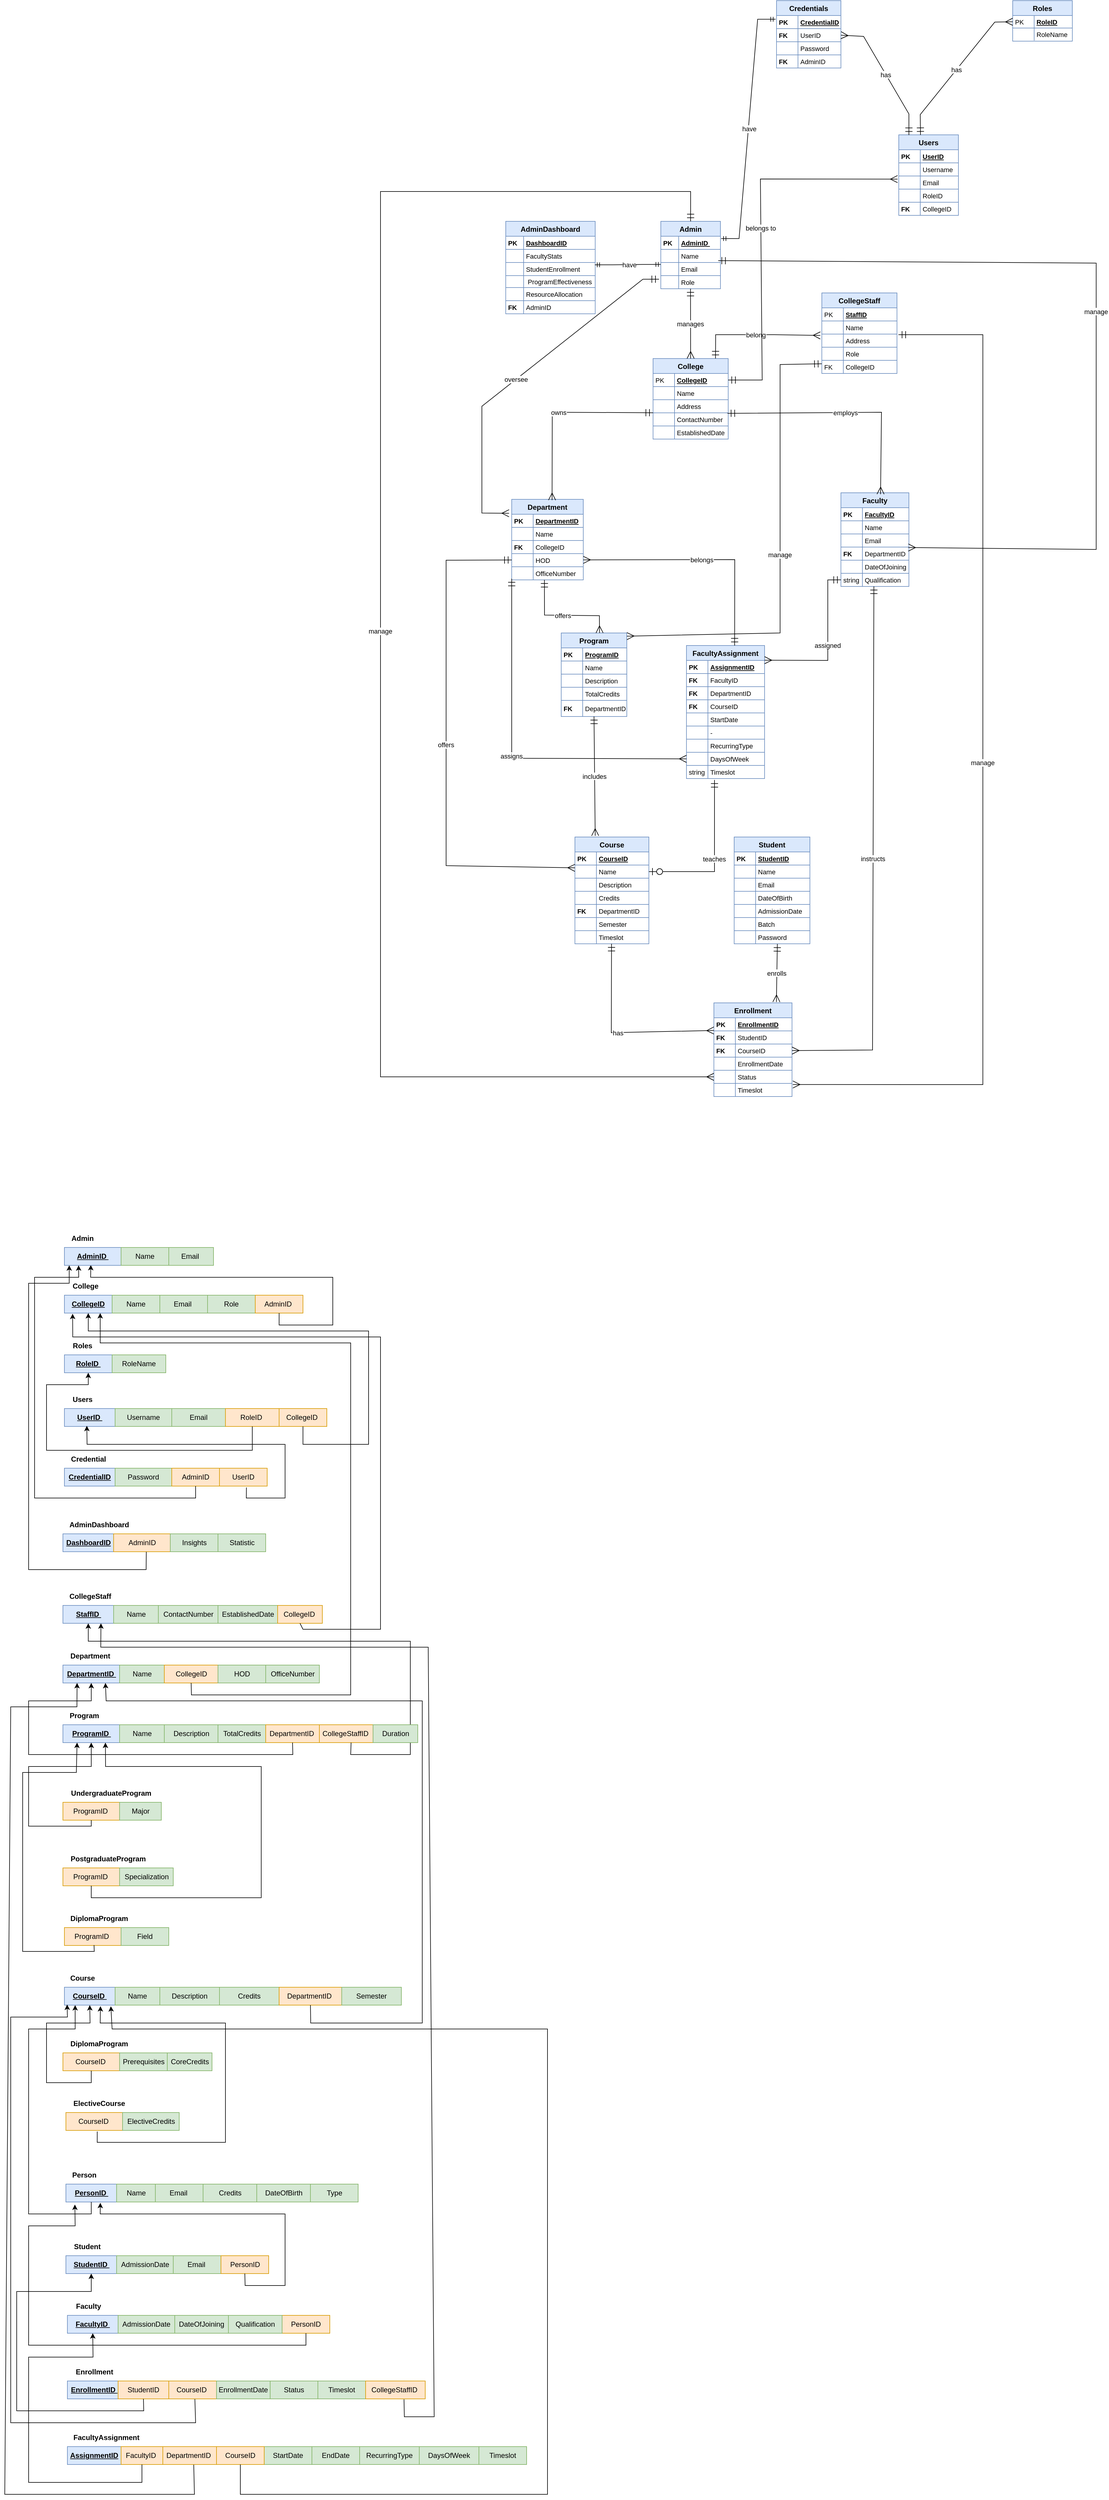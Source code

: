 <mxfile version="24.2.5" type="device">
  <diagram id="R2lEEEUBdFMjLlhIrx00" name="Page-1">
    <mxGraphModel dx="1690" dy="1582" grid="1" gridSize="10" guides="1" tooltips="1" connect="1" arrows="1" fold="1" page="1" pageScale="1" pageWidth="850" pageHeight="1100" math="0" shadow="0" extFonts="Permanent Marker^https://fonts.googleapis.com/css?family=Permanent+Marker">
      <root>
        <mxCell id="0" />
        <mxCell id="1" parent="0" />
        <mxCell id="jrHXLefe-VMUljtb0HfS-173" value="College" style="shape=table;startSize=25;container=1;collapsible=0;childLayout=tableLayout;fixedRows=1;rowLines=1;fontStyle=1;align=center;resizeLast=1;fillColor=#dae8fc;strokeColor=#6c8ebf;" parent="1" vertex="1">
          <mxGeometry x="297" y="240" width="126" height="135" as="geometry" />
        </mxCell>
        <mxCell id="jrHXLefe-VMUljtb0HfS-174" style="shape=tableRow;horizontal=0;startSize=0;swimlaneHead=0;swimlaneBody=0;fillColor=none;collapsible=0;dropTarget=0;points=[[0,0.5],[1,0.5]];portConstraint=eastwest;top=0;left=0;right=0;bottom=0;" parent="jrHXLefe-VMUljtb0HfS-173" vertex="1">
          <mxGeometry y="25" width="126" height="22" as="geometry" />
        </mxCell>
        <mxCell id="jrHXLefe-VMUljtb0HfS-175" value="PK" style="shape=partialRectangle;connectable=0;fillColor=none;top=0;left=0;bottom=0;right=0;align=left;spacingLeft=2;overflow=hidden;fontSize=11;" parent="jrHXLefe-VMUljtb0HfS-174" vertex="1">
          <mxGeometry width="36" height="22" as="geometry">
            <mxRectangle width="36" height="22" as="alternateBounds" />
          </mxGeometry>
        </mxCell>
        <mxCell id="jrHXLefe-VMUljtb0HfS-176" value="CollegeID" style="shape=partialRectangle;connectable=0;fillColor=none;top=0;left=0;bottom=0;right=0;align=left;spacingLeft=2;overflow=hidden;fontSize=11;fontStyle=5" parent="jrHXLefe-VMUljtb0HfS-174" vertex="1">
          <mxGeometry x="36" width="90" height="22" as="geometry">
            <mxRectangle width="90" height="22" as="alternateBounds" />
          </mxGeometry>
        </mxCell>
        <mxCell id="jrHXLefe-VMUljtb0HfS-177" style="shape=tableRow;horizontal=0;startSize=0;swimlaneHead=0;swimlaneBody=0;fillColor=none;collapsible=0;dropTarget=0;points=[[0,0.5],[1,0.5]];portConstraint=eastwest;top=0;left=0;right=0;bottom=0;" parent="jrHXLefe-VMUljtb0HfS-173" vertex="1">
          <mxGeometry y="47" width="126" height="22" as="geometry" />
        </mxCell>
        <mxCell id="jrHXLefe-VMUljtb0HfS-178" value="" style="shape=partialRectangle;connectable=0;fillColor=none;top=0;left=0;bottom=0;right=0;align=left;spacingLeft=2;overflow=hidden;fontSize=11;" parent="jrHXLefe-VMUljtb0HfS-177" vertex="1">
          <mxGeometry width="36" height="22" as="geometry">
            <mxRectangle width="36" height="22" as="alternateBounds" />
          </mxGeometry>
        </mxCell>
        <mxCell id="jrHXLefe-VMUljtb0HfS-179" value="Name" style="shape=partialRectangle;connectable=0;fillColor=none;top=0;left=0;bottom=0;right=0;align=left;spacingLeft=2;overflow=hidden;fontSize=11;" parent="jrHXLefe-VMUljtb0HfS-177" vertex="1">
          <mxGeometry x="36" width="90" height="22" as="geometry">
            <mxRectangle width="90" height="22" as="alternateBounds" />
          </mxGeometry>
        </mxCell>
        <mxCell id="jrHXLefe-VMUljtb0HfS-180" style="shape=tableRow;horizontal=0;startSize=0;swimlaneHead=0;swimlaneBody=0;fillColor=none;collapsible=0;dropTarget=0;points=[[0,0.5],[1,0.5]];portConstraint=eastwest;top=0;left=0;right=0;bottom=0;" parent="jrHXLefe-VMUljtb0HfS-173" vertex="1">
          <mxGeometry y="69" width="126" height="22" as="geometry" />
        </mxCell>
        <mxCell id="jrHXLefe-VMUljtb0HfS-181" value="" style="shape=partialRectangle;connectable=0;fillColor=none;top=0;left=0;bottom=0;right=0;align=left;spacingLeft=2;overflow=hidden;fontSize=11;" parent="jrHXLefe-VMUljtb0HfS-180" vertex="1">
          <mxGeometry width="36" height="22" as="geometry">
            <mxRectangle width="36" height="22" as="alternateBounds" />
          </mxGeometry>
        </mxCell>
        <mxCell id="jrHXLefe-VMUljtb0HfS-182" value="Address" style="shape=partialRectangle;connectable=0;fillColor=none;top=0;left=0;bottom=0;right=0;align=left;spacingLeft=2;overflow=hidden;fontSize=11;" parent="jrHXLefe-VMUljtb0HfS-180" vertex="1">
          <mxGeometry x="36" width="90" height="22" as="geometry">
            <mxRectangle width="90" height="22" as="alternateBounds" />
          </mxGeometry>
        </mxCell>
        <mxCell id="jrHXLefe-VMUljtb0HfS-183" style="shape=tableRow;horizontal=0;startSize=0;swimlaneHead=0;swimlaneBody=0;fillColor=none;collapsible=0;dropTarget=0;points=[[0,0.5],[1,0.5]];portConstraint=eastwest;top=0;left=0;right=0;bottom=0;" parent="jrHXLefe-VMUljtb0HfS-173" vertex="1">
          <mxGeometry y="91" width="126" height="22" as="geometry" />
        </mxCell>
        <mxCell id="jrHXLefe-VMUljtb0HfS-184" value="" style="shape=partialRectangle;connectable=0;fillColor=none;top=0;left=0;bottom=0;right=0;align=left;spacingLeft=2;overflow=hidden;fontSize=11;" parent="jrHXLefe-VMUljtb0HfS-183" vertex="1">
          <mxGeometry width="36" height="22" as="geometry">
            <mxRectangle width="36" height="22" as="alternateBounds" />
          </mxGeometry>
        </mxCell>
        <mxCell id="jrHXLefe-VMUljtb0HfS-185" value="ContactNumber" style="shape=partialRectangle;connectable=0;fillColor=none;top=0;left=0;bottom=0;right=0;align=left;spacingLeft=2;overflow=hidden;fontSize=11;" parent="jrHXLefe-VMUljtb0HfS-183" vertex="1">
          <mxGeometry x="36" width="90" height="22" as="geometry">
            <mxRectangle width="90" height="22" as="alternateBounds" />
          </mxGeometry>
        </mxCell>
        <mxCell id="jrHXLefe-VMUljtb0HfS-186" style="shape=tableRow;horizontal=0;startSize=0;swimlaneHead=0;swimlaneBody=0;fillColor=none;collapsible=0;dropTarget=0;points=[[0,0.5],[1,0.5]];portConstraint=eastwest;top=0;left=0;right=0;bottom=0;" parent="jrHXLefe-VMUljtb0HfS-173" vertex="1">
          <mxGeometry y="113" width="126" height="22" as="geometry" />
        </mxCell>
        <mxCell id="jrHXLefe-VMUljtb0HfS-187" value="" style="shape=partialRectangle;connectable=0;fillColor=none;top=0;left=0;bottom=0;right=0;align=left;spacingLeft=2;overflow=hidden;fontSize=11;" parent="jrHXLefe-VMUljtb0HfS-186" vertex="1">
          <mxGeometry width="36" height="22" as="geometry">
            <mxRectangle width="36" height="22" as="alternateBounds" />
          </mxGeometry>
        </mxCell>
        <mxCell id="jrHXLefe-VMUljtb0HfS-188" value="EstablishedDate" style="shape=partialRectangle;connectable=0;fillColor=none;top=0;left=0;bottom=0;right=0;align=left;spacingLeft=2;overflow=hidden;fontSize=11;" parent="jrHXLefe-VMUljtb0HfS-186" vertex="1">
          <mxGeometry x="36" width="90" height="22" as="geometry">
            <mxRectangle width="90" height="22" as="alternateBounds" />
          </mxGeometry>
        </mxCell>
        <mxCell id="jrHXLefe-VMUljtb0HfS-189" value="Department" style="shape=table;startSize=25;container=1;collapsible=0;childLayout=tableLayout;fixedRows=1;rowLines=1;fontStyle=1;align=center;resizeLast=1;fillColor=#dae8fc;strokeColor=#6c8ebf;" parent="1" vertex="1">
          <mxGeometry x="60" y="476" width="120" height="135" as="geometry" />
        </mxCell>
        <mxCell id="jrHXLefe-VMUljtb0HfS-190" style="shape=tableRow;horizontal=0;startSize=0;swimlaneHead=0;swimlaneBody=0;fillColor=none;collapsible=0;dropTarget=0;points=[[0,0.5],[1,0.5]];portConstraint=eastwest;top=0;left=0;right=0;bottom=0;" parent="jrHXLefe-VMUljtb0HfS-189" vertex="1">
          <mxGeometry y="25" width="120" height="22" as="geometry" />
        </mxCell>
        <mxCell id="jrHXLefe-VMUljtb0HfS-191" value="PK" style="shape=partialRectangle;connectable=0;fillColor=none;top=0;left=0;bottom=0;right=0;align=left;spacingLeft=2;overflow=hidden;fontSize=11;fontStyle=1" parent="jrHXLefe-VMUljtb0HfS-190" vertex="1">
          <mxGeometry width="36" height="22" as="geometry">
            <mxRectangle width="36" height="22" as="alternateBounds" />
          </mxGeometry>
        </mxCell>
        <mxCell id="jrHXLefe-VMUljtb0HfS-192" value="DepartmentID" style="shape=partialRectangle;connectable=0;fillColor=none;top=0;left=0;bottom=0;right=0;align=left;spacingLeft=2;overflow=hidden;fontSize=11;fontStyle=5" parent="jrHXLefe-VMUljtb0HfS-190" vertex="1">
          <mxGeometry x="36" width="84" height="22" as="geometry">
            <mxRectangle width="84" height="22" as="alternateBounds" />
          </mxGeometry>
        </mxCell>
        <mxCell id="jrHXLefe-VMUljtb0HfS-193" style="shape=tableRow;horizontal=0;startSize=0;swimlaneHead=0;swimlaneBody=0;fillColor=none;collapsible=0;dropTarget=0;points=[[0,0.5],[1,0.5]];portConstraint=eastwest;top=0;left=0;right=0;bottom=0;" parent="jrHXLefe-VMUljtb0HfS-189" vertex="1">
          <mxGeometry y="47" width="120" height="22" as="geometry" />
        </mxCell>
        <mxCell id="jrHXLefe-VMUljtb0HfS-194" value="" style="shape=partialRectangle;connectable=0;fillColor=none;top=0;left=0;bottom=0;right=0;align=left;spacingLeft=2;overflow=hidden;fontSize=11;" parent="jrHXLefe-VMUljtb0HfS-193" vertex="1">
          <mxGeometry width="36" height="22" as="geometry">
            <mxRectangle width="36" height="22" as="alternateBounds" />
          </mxGeometry>
        </mxCell>
        <mxCell id="jrHXLefe-VMUljtb0HfS-195" value="Name" style="shape=partialRectangle;connectable=0;fillColor=none;top=0;left=0;bottom=0;right=0;align=left;spacingLeft=2;overflow=hidden;fontSize=11;" parent="jrHXLefe-VMUljtb0HfS-193" vertex="1">
          <mxGeometry x="36" width="84" height="22" as="geometry">
            <mxRectangle width="84" height="22" as="alternateBounds" />
          </mxGeometry>
        </mxCell>
        <mxCell id="jrHXLefe-VMUljtb0HfS-196" style="shape=tableRow;horizontal=0;startSize=0;swimlaneHead=0;swimlaneBody=0;fillColor=none;collapsible=0;dropTarget=0;points=[[0,0.5],[1,0.5]];portConstraint=eastwest;top=0;left=0;right=0;bottom=0;" parent="jrHXLefe-VMUljtb0HfS-189" vertex="1">
          <mxGeometry y="69" width="120" height="22" as="geometry" />
        </mxCell>
        <mxCell id="jrHXLefe-VMUljtb0HfS-197" value="FK" style="shape=partialRectangle;connectable=0;fillColor=none;top=0;left=0;bottom=0;right=0;align=left;spacingLeft=2;overflow=hidden;fontSize=11;fontStyle=1" parent="jrHXLefe-VMUljtb0HfS-196" vertex="1">
          <mxGeometry width="36" height="22" as="geometry">
            <mxRectangle width="36" height="22" as="alternateBounds" />
          </mxGeometry>
        </mxCell>
        <mxCell id="jrHXLefe-VMUljtb0HfS-198" value="CollegeID" style="shape=partialRectangle;connectable=0;fillColor=none;top=0;left=0;bottom=0;right=0;align=left;spacingLeft=2;overflow=hidden;fontSize=11;" parent="jrHXLefe-VMUljtb0HfS-196" vertex="1">
          <mxGeometry x="36" width="84" height="22" as="geometry">
            <mxRectangle width="84" height="22" as="alternateBounds" />
          </mxGeometry>
        </mxCell>
        <mxCell id="jrHXLefe-VMUljtb0HfS-199" style="shape=tableRow;horizontal=0;startSize=0;swimlaneHead=0;swimlaneBody=0;fillColor=none;collapsible=0;dropTarget=0;points=[[0,0.5],[1,0.5]];portConstraint=eastwest;top=0;left=0;right=0;bottom=0;" parent="jrHXLefe-VMUljtb0HfS-189" vertex="1">
          <mxGeometry y="91" width="120" height="22" as="geometry" />
        </mxCell>
        <mxCell id="jrHXLefe-VMUljtb0HfS-200" value="" style="shape=partialRectangle;connectable=0;fillColor=none;top=0;left=0;bottom=0;right=0;align=left;spacingLeft=2;overflow=hidden;fontSize=11;" parent="jrHXLefe-VMUljtb0HfS-199" vertex="1">
          <mxGeometry width="36" height="22" as="geometry">
            <mxRectangle width="36" height="22" as="alternateBounds" />
          </mxGeometry>
        </mxCell>
        <mxCell id="jrHXLefe-VMUljtb0HfS-201" value="HOD" style="shape=partialRectangle;connectable=0;fillColor=none;top=0;left=0;bottom=0;right=0;align=left;spacingLeft=2;overflow=hidden;fontSize=11;" parent="jrHXLefe-VMUljtb0HfS-199" vertex="1">
          <mxGeometry x="36" width="84" height="22" as="geometry">
            <mxRectangle width="84" height="22" as="alternateBounds" />
          </mxGeometry>
        </mxCell>
        <mxCell id="jrHXLefe-VMUljtb0HfS-202" style="shape=tableRow;horizontal=0;startSize=0;swimlaneHead=0;swimlaneBody=0;fillColor=none;collapsible=0;dropTarget=0;points=[[0,0.5],[1,0.5]];portConstraint=eastwest;top=0;left=0;right=0;bottom=0;" parent="jrHXLefe-VMUljtb0HfS-189" vertex="1">
          <mxGeometry y="113" width="120" height="22" as="geometry" />
        </mxCell>
        <mxCell id="jrHXLefe-VMUljtb0HfS-203" value="" style="shape=partialRectangle;connectable=0;fillColor=none;top=0;left=0;bottom=0;right=0;align=left;spacingLeft=2;overflow=hidden;fontSize=11;" parent="jrHXLefe-VMUljtb0HfS-202" vertex="1">
          <mxGeometry width="36" height="22" as="geometry">
            <mxRectangle width="36" height="22" as="alternateBounds" />
          </mxGeometry>
        </mxCell>
        <mxCell id="jrHXLefe-VMUljtb0HfS-204" value="OfficeNumber" style="shape=partialRectangle;connectable=0;fillColor=none;top=0;left=0;bottom=0;right=0;align=left;spacingLeft=2;overflow=hidden;fontSize=11;" parent="jrHXLefe-VMUljtb0HfS-202" vertex="1">
          <mxGeometry x="36" width="84" height="22" as="geometry">
            <mxRectangle width="84" height="22" as="alternateBounds" />
          </mxGeometry>
        </mxCell>
        <mxCell id="jrHXLefe-VMUljtb0HfS-205" value="Course" style="shape=table;startSize=25;container=1;collapsible=0;childLayout=tableLayout;fixedRows=1;rowLines=1;fontStyle=1;align=center;resizeLast=1;fillColor=#dae8fc;strokeColor=#6c8ebf;" parent="1" vertex="1">
          <mxGeometry x="166" y="1042" width="124" height="179" as="geometry" />
        </mxCell>
        <mxCell id="jrHXLefe-VMUljtb0HfS-206" style="shape=tableRow;horizontal=0;startSize=0;swimlaneHead=0;swimlaneBody=0;fillColor=none;collapsible=0;dropTarget=0;points=[[0,0.5],[1,0.5]];portConstraint=eastwest;top=0;left=0;right=0;bottom=0;" parent="jrHXLefe-VMUljtb0HfS-205" vertex="1">
          <mxGeometry y="25" width="124" height="22" as="geometry" />
        </mxCell>
        <mxCell id="jrHXLefe-VMUljtb0HfS-207" value="PK" style="shape=partialRectangle;connectable=0;fillColor=none;top=0;left=0;bottom=0;right=0;align=left;spacingLeft=2;overflow=hidden;fontSize=11;fontStyle=1" parent="jrHXLefe-VMUljtb0HfS-206" vertex="1">
          <mxGeometry width="36" height="22" as="geometry">
            <mxRectangle width="36" height="22" as="alternateBounds" />
          </mxGeometry>
        </mxCell>
        <mxCell id="jrHXLefe-VMUljtb0HfS-208" value="CourseID" style="shape=partialRectangle;connectable=0;fillColor=none;top=0;left=0;bottom=0;right=0;align=left;spacingLeft=2;overflow=hidden;fontSize=11;fontStyle=5" parent="jrHXLefe-VMUljtb0HfS-206" vertex="1">
          <mxGeometry x="36" width="88" height="22" as="geometry">
            <mxRectangle width="88" height="22" as="alternateBounds" />
          </mxGeometry>
        </mxCell>
        <mxCell id="jrHXLefe-VMUljtb0HfS-209" style="shape=tableRow;horizontal=0;startSize=0;swimlaneHead=0;swimlaneBody=0;fillColor=none;collapsible=0;dropTarget=0;points=[[0,0.5],[1,0.5]];portConstraint=eastwest;top=0;left=0;right=0;bottom=0;" parent="jrHXLefe-VMUljtb0HfS-205" vertex="1">
          <mxGeometry y="47" width="124" height="22" as="geometry" />
        </mxCell>
        <mxCell id="jrHXLefe-VMUljtb0HfS-210" value="                                                    " style="shape=partialRectangle;connectable=0;fillColor=none;top=0;left=0;bottom=0;right=0;align=left;spacingLeft=2;overflow=hidden;fontSize=11;" parent="jrHXLefe-VMUljtb0HfS-209" vertex="1">
          <mxGeometry width="36" height="22" as="geometry">
            <mxRectangle width="36" height="22" as="alternateBounds" />
          </mxGeometry>
        </mxCell>
        <mxCell id="jrHXLefe-VMUljtb0HfS-211" value="Name" style="shape=partialRectangle;connectable=0;fillColor=none;top=0;left=0;bottom=0;right=0;align=left;spacingLeft=2;overflow=hidden;fontSize=11;" parent="jrHXLefe-VMUljtb0HfS-209" vertex="1">
          <mxGeometry x="36" width="88" height="22" as="geometry">
            <mxRectangle width="88" height="22" as="alternateBounds" />
          </mxGeometry>
        </mxCell>
        <mxCell id="jrHXLefe-VMUljtb0HfS-212" style="shape=tableRow;horizontal=0;startSize=0;swimlaneHead=0;swimlaneBody=0;fillColor=none;collapsible=0;dropTarget=0;points=[[0,0.5],[1,0.5]];portConstraint=eastwest;top=0;left=0;right=0;bottom=0;" parent="jrHXLefe-VMUljtb0HfS-205" vertex="1">
          <mxGeometry y="69" width="124" height="22" as="geometry" />
        </mxCell>
        <mxCell id="jrHXLefe-VMUljtb0HfS-213" value="" style="shape=partialRectangle;connectable=0;fillColor=none;top=0;left=0;bottom=0;right=0;align=left;spacingLeft=2;overflow=hidden;fontSize=11;" parent="jrHXLefe-VMUljtb0HfS-212" vertex="1">
          <mxGeometry width="36" height="22" as="geometry">
            <mxRectangle width="36" height="22" as="alternateBounds" />
          </mxGeometry>
        </mxCell>
        <mxCell id="jrHXLefe-VMUljtb0HfS-214" value="Description" style="shape=partialRectangle;connectable=0;fillColor=none;top=0;left=0;bottom=0;right=0;align=left;spacingLeft=2;overflow=hidden;fontSize=11;" parent="jrHXLefe-VMUljtb0HfS-212" vertex="1">
          <mxGeometry x="36" width="88" height="22" as="geometry">
            <mxRectangle width="88" height="22" as="alternateBounds" />
          </mxGeometry>
        </mxCell>
        <mxCell id="jrHXLefe-VMUljtb0HfS-215" style="shape=tableRow;horizontal=0;startSize=0;swimlaneHead=0;swimlaneBody=0;fillColor=none;collapsible=0;dropTarget=0;points=[[0,0.5],[1,0.5]];portConstraint=eastwest;top=0;left=0;right=0;bottom=0;" parent="jrHXLefe-VMUljtb0HfS-205" vertex="1">
          <mxGeometry y="91" width="124" height="22" as="geometry" />
        </mxCell>
        <mxCell id="jrHXLefe-VMUljtb0HfS-216" value="" style="shape=partialRectangle;connectable=0;fillColor=none;top=0;left=0;bottom=0;right=0;align=left;spacingLeft=2;overflow=hidden;fontSize=11;" parent="jrHXLefe-VMUljtb0HfS-215" vertex="1">
          <mxGeometry width="36" height="22" as="geometry">
            <mxRectangle width="36" height="22" as="alternateBounds" />
          </mxGeometry>
        </mxCell>
        <mxCell id="jrHXLefe-VMUljtb0HfS-217" value="Credits" style="shape=partialRectangle;connectable=0;fillColor=none;top=0;left=0;bottom=0;right=0;align=left;spacingLeft=2;overflow=hidden;fontSize=11;" parent="jrHXLefe-VMUljtb0HfS-215" vertex="1">
          <mxGeometry x="36" width="88" height="22" as="geometry">
            <mxRectangle width="88" height="22" as="alternateBounds" />
          </mxGeometry>
        </mxCell>
        <mxCell id="jrHXLefe-VMUljtb0HfS-218" style="shape=tableRow;horizontal=0;startSize=0;swimlaneHead=0;swimlaneBody=0;fillColor=none;collapsible=0;dropTarget=0;points=[[0,0.5],[1,0.5]];portConstraint=eastwest;top=0;left=0;right=0;bottom=0;" parent="jrHXLefe-VMUljtb0HfS-205" vertex="1">
          <mxGeometry y="113" width="124" height="22" as="geometry" />
        </mxCell>
        <mxCell id="jrHXLefe-VMUljtb0HfS-219" value="FK" style="shape=partialRectangle;connectable=0;fillColor=none;top=0;left=0;bottom=0;right=0;align=left;spacingLeft=2;overflow=hidden;fontSize=11;fontStyle=1" parent="jrHXLefe-VMUljtb0HfS-218" vertex="1">
          <mxGeometry width="36" height="22" as="geometry">
            <mxRectangle width="36" height="22" as="alternateBounds" />
          </mxGeometry>
        </mxCell>
        <mxCell id="jrHXLefe-VMUljtb0HfS-220" value="DepartmentID" style="shape=partialRectangle;connectable=0;fillColor=none;top=0;left=0;bottom=0;right=0;align=left;spacingLeft=2;overflow=hidden;fontSize=11;" parent="jrHXLefe-VMUljtb0HfS-218" vertex="1">
          <mxGeometry x="36" width="88" height="22" as="geometry">
            <mxRectangle width="88" height="22" as="alternateBounds" />
          </mxGeometry>
        </mxCell>
        <mxCell id="jrHXLefe-VMUljtb0HfS-221" style="shape=tableRow;horizontal=0;startSize=0;swimlaneHead=0;swimlaneBody=0;fillColor=none;collapsible=0;dropTarget=0;points=[[0,0.5],[1,0.5]];portConstraint=eastwest;top=0;left=0;right=0;bottom=0;" parent="jrHXLefe-VMUljtb0HfS-205" vertex="1">
          <mxGeometry y="135" width="124" height="22" as="geometry" />
        </mxCell>
        <mxCell id="jrHXLefe-VMUljtb0HfS-222" value="" style="shape=partialRectangle;connectable=0;fillColor=none;top=0;left=0;bottom=0;right=0;align=left;spacingLeft=2;overflow=hidden;fontSize=11;" parent="jrHXLefe-VMUljtb0HfS-221" vertex="1">
          <mxGeometry width="36" height="22" as="geometry">
            <mxRectangle width="36" height="22" as="alternateBounds" />
          </mxGeometry>
        </mxCell>
        <mxCell id="jrHXLefe-VMUljtb0HfS-223" value="Semester" style="shape=partialRectangle;connectable=0;fillColor=none;top=0;left=0;bottom=0;right=0;align=left;spacingLeft=2;overflow=hidden;fontSize=11;" parent="jrHXLefe-VMUljtb0HfS-221" vertex="1">
          <mxGeometry x="36" width="88" height="22" as="geometry">
            <mxRectangle width="88" height="22" as="alternateBounds" />
          </mxGeometry>
        </mxCell>
        <mxCell id="jrHXLefe-VMUljtb0HfS-224" style="shape=tableRow;horizontal=0;startSize=0;swimlaneHead=0;swimlaneBody=0;fillColor=none;collapsible=0;dropTarget=0;points=[[0,0.5],[1,0.5]];portConstraint=eastwest;top=0;left=0;right=0;bottom=0;" parent="jrHXLefe-VMUljtb0HfS-205" vertex="1">
          <mxGeometry y="157" width="124" height="22" as="geometry" />
        </mxCell>
        <mxCell id="jrHXLefe-VMUljtb0HfS-225" value="" style="shape=partialRectangle;connectable=0;fillColor=none;top=0;left=0;bottom=0;right=0;align=left;spacingLeft=2;overflow=hidden;fontSize=11;" parent="jrHXLefe-VMUljtb0HfS-224" vertex="1">
          <mxGeometry width="36" height="22" as="geometry">
            <mxRectangle width="36" height="22" as="alternateBounds" />
          </mxGeometry>
        </mxCell>
        <mxCell id="jrHXLefe-VMUljtb0HfS-226" value="Timeslot" style="shape=partialRectangle;connectable=0;fillColor=none;top=0;left=0;bottom=0;right=0;align=left;spacingLeft=2;overflow=hidden;fontSize=11;" parent="jrHXLefe-VMUljtb0HfS-224" vertex="1">
          <mxGeometry x="36" width="88" height="22" as="geometry">
            <mxRectangle width="88" height="22" as="alternateBounds" />
          </mxGeometry>
        </mxCell>
        <mxCell id="jrHXLefe-VMUljtb0HfS-227" value="FacultyAssignment" style="shape=table;startSize=25;container=1;collapsible=0;childLayout=tableLayout;fixedRows=1;rowLines=1;fontStyle=1;align=center;resizeLast=1;fillColor=#dae8fc;strokeColor=#6c8ebf;" parent="1" vertex="1">
          <mxGeometry x="353" y="721" width="131" height="223" as="geometry" />
        </mxCell>
        <mxCell id="jrHXLefe-VMUljtb0HfS-228" style="shape=tableRow;horizontal=0;startSize=0;swimlaneHead=0;swimlaneBody=0;fillColor=none;collapsible=0;dropTarget=0;points=[[0,0.5],[1,0.5]];portConstraint=eastwest;top=0;left=0;right=0;bottom=0;" parent="jrHXLefe-VMUljtb0HfS-227" vertex="1">
          <mxGeometry y="25" width="131" height="22" as="geometry" />
        </mxCell>
        <mxCell id="jrHXLefe-VMUljtb0HfS-229" value="PK" style="shape=partialRectangle;connectable=0;fillColor=none;top=0;left=0;bottom=0;right=0;align=left;spacingLeft=2;overflow=hidden;fontSize=11;fontStyle=1" parent="jrHXLefe-VMUljtb0HfS-228" vertex="1">
          <mxGeometry width="36" height="22" as="geometry">
            <mxRectangle width="36" height="22" as="alternateBounds" />
          </mxGeometry>
        </mxCell>
        <mxCell id="jrHXLefe-VMUljtb0HfS-230" value="AssignmentID" style="shape=partialRectangle;connectable=0;fillColor=none;top=0;left=0;bottom=0;right=0;align=left;spacingLeft=2;overflow=hidden;fontSize=11;fontStyle=5" parent="jrHXLefe-VMUljtb0HfS-228" vertex="1">
          <mxGeometry x="36" width="95" height="22" as="geometry">
            <mxRectangle width="95" height="22" as="alternateBounds" />
          </mxGeometry>
        </mxCell>
        <mxCell id="jrHXLefe-VMUljtb0HfS-231" style="shape=tableRow;horizontal=0;startSize=0;swimlaneHead=0;swimlaneBody=0;fillColor=none;collapsible=0;dropTarget=0;points=[[0,0.5],[1,0.5]];portConstraint=eastwest;top=0;left=0;right=0;bottom=0;" parent="jrHXLefe-VMUljtb0HfS-227" vertex="1">
          <mxGeometry y="47" width="131" height="22" as="geometry" />
        </mxCell>
        <mxCell id="jrHXLefe-VMUljtb0HfS-232" value="FK" style="shape=partialRectangle;connectable=0;fillColor=none;top=0;left=0;bottom=0;right=0;align=left;spacingLeft=2;overflow=hidden;fontSize=11;fontStyle=1" parent="jrHXLefe-VMUljtb0HfS-231" vertex="1">
          <mxGeometry width="36" height="22" as="geometry">
            <mxRectangle width="36" height="22" as="alternateBounds" />
          </mxGeometry>
        </mxCell>
        <mxCell id="jrHXLefe-VMUljtb0HfS-233" value="FacultyID" style="shape=partialRectangle;connectable=0;fillColor=none;top=0;left=0;bottom=0;right=0;align=left;spacingLeft=2;overflow=hidden;fontSize=11;" parent="jrHXLefe-VMUljtb0HfS-231" vertex="1">
          <mxGeometry x="36" width="95" height="22" as="geometry">
            <mxRectangle width="95" height="22" as="alternateBounds" />
          </mxGeometry>
        </mxCell>
        <mxCell id="jrHXLefe-VMUljtb0HfS-234" style="shape=tableRow;horizontal=0;startSize=0;swimlaneHead=0;swimlaneBody=0;fillColor=none;collapsible=0;dropTarget=0;points=[[0,0.5],[1,0.5]];portConstraint=eastwest;top=0;left=0;right=0;bottom=0;" parent="jrHXLefe-VMUljtb0HfS-227" vertex="1">
          <mxGeometry y="69" width="131" height="22" as="geometry" />
        </mxCell>
        <mxCell id="jrHXLefe-VMUljtb0HfS-235" value="FK" style="shape=partialRectangle;connectable=0;fillColor=none;top=0;left=0;bottom=0;right=0;align=left;spacingLeft=2;overflow=hidden;fontSize=11;fontStyle=1" parent="jrHXLefe-VMUljtb0HfS-234" vertex="1">
          <mxGeometry width="36" height="22" as="geometry">
            <mxRectangle width="36" height="22" as="alternateBounds" />
          </mxGeometry>
        </mxCell>
        <mxCell id="jrHXLefe-VMUljtb0HfS-236" value="DepartmentID" style="shape=partialRectangle;connectable=0;fillColor=none;top=0;left=0;bottom=0;right=0;align=left;spacingLeft=2;overflow=hidden;fontSize=11;" parent="jrHXLefe-VMUljtb0HfS-234" vertex="1">
          <mxGeometry x="36" width="95" height="22" as="geometry">
            <mxRectangle width="95" height="22" as="alternateBounds" />
          </mxGeometry>
        </mxCell>
        <mxCell id="jrHXLefe-VMUljtb0HfS-237" style="shape=tableRow;horizontal=0;startSize=0;swimlaneHead=0;swimlaneBody=0;fillColor=none;collapsible=0;dropTarget=0;points=[[0,0.5],[1,0.5]];portConstraint=eastwest;top=0;left=0;right=0;bottom=0;" parent="jrHXLefe-VMUljtb0HfS-227" vertex="1">
          <mxGeometry y="91" width="131" height="22" as="geometry" />
        </mxCell>
        <mxCell id="jrHXLefe-VMUljtb0HfS-238" value="FK" style="shape=partialRectangle;connectable=0;fillColor=none;top=0;left=0;bottom=0;right=0;align=left;spacingLeft=2;overflow=hidden;fontSize=11;fontStyle=1" parent="jrHXLefe-VMUljtb0HfS-237" vertex="1">
          <mxGeometry width="36" height="22" as="geometry">
            <mxRectangle width="36" height="22" as="alternateBounds" />
          </mxGeometry>
        </mxCell>
        <mxCell id="jrHXLefe-VMUljtb0HfS-239" value="CourseID" style="shape=partialRectangle;connectable=0;fillColor=none;top=0;left=0;bottom=0;right=0;align=left;spacingLeft=2;overflow=hidden;fontSize=11;" parent="jrHXLefe-VMUljtb0HfS-237" vertex="1">
          <mxGeometry x="36" width="95" height="22" as="geometry">
            <mxRectangle width="95" height="22" as="alternateBounds" />
          </mxGeometry>
        </mxCell>
        <mxCell id="jrHXLefe-VMUljtb0HfS-240" style="shape=tableRow;horizontal=0;startSize=0;swimlaneHead=0;swimlaneBody=0;fillColor=none;collapsible=0;dropTarget=0;points=[[0,0.5],[1,0.5]];portConstraint=eastwest;top=0;left=0;right=0;bottom=0;" parent="jrHXLefe-VMUljtb0HfS-227" vertex="1">
          <mxGeometry y="113" width="131" height="22" as="geometry" />
        </mxCell>
        <mxCell id="jrHXLefe-VMUljtb0HfS-241" value="" style="shape=partialRectangle;connectable=0;fillColor=none;top=0;left=0;bottom=0;right=0;align=left;spacingLeft=2;overflow=hidden;fontSize=11;" parent="jrHXLefe-VMUljtb0HfS-240" vertex="1">
          <mxGeometry width="36" height="22" as="geometry">
            <mxRectangle width="36" height="22" as="alternateBounds" />
          </mxGeometry>
        </mxCell>
        <mxCell id="jrHXLefe-VMUljtb0HfS-242" value="StartDate" style="shape=partialRectangle;connectable=0;fillColor=none;top=0;left=0;bottom=0;right=0;align=left;spacingLeft=2;overflow=hidden;fontSize=11;" parent="jrHXLefe-VMUljtb0HfS-240" vertex="1">
          <mxGeometry x="36" width="95" height="22" as="geometry">
            <mxRectangle width="95" height="22" as="alternateBounds" />
          </mxGeometry>
        </mxCell>
        <mxCell id="jrHXLefe-VMUljtb0HfS-243" style="shape=tableRow;horizontal=0;startSize=0;swimlaneHead=0;swimlaneBody=0;fillColor=none;collapsible=0;dropTarget=0;points=[[0,0.5],[1,0.5]];portConstraint=eastwest;top=0;left=0;right=0;bottom=0;" parent="jrHXLefe-VMUljtb0HfS-227" vertex="1">
          <mxGeometry y="135" width="131" height="22" as="geometry" />
        </mxCell>
        <mxCell id="jrHXLefe-VMUljtb0HfS-244" value="" style="shape=partialRectangle;connectable=0;fillColor=none;top=0;left=0;bottom=0;right=0;align=left;spacingLeft=2;overflow=hidden;fontSize=11;" parent="jrHXLefe-VMUljtb0HfS-243" vertex="1">
          <mxGeometry width="36" height="22" as="geometry">
            <mxRectangle width="36" height="22" as="alternateBounds" />
          </mxGeometry>
        </mxCell>
        <mxCell id="jrHXLefe-VMUljtb0HfS-245" value="-    " style="shape=partialRectangle;connectable=0;fillColor=none;top=0;left=0;bottom=0;right=0;align=left;spacingLeft=2;overflow=hidden;fontSize=11;" parent="jrHXLefe-VMUljtb0HfS-243" vertex="1">
          <mxGeometry x="36" width="95" height="22" as="geometry">
            <mxRectangle width="95" height="22" as="alternateBounds" />
          </mxGeometry>
        </mxCell>
        <mxCell id="jrHXLefe-VMUljtb0HfS-246" style="shape=tableRow;horizontal=0;startSize=0;swimlaneHead=0;swimlaneBody=0;fillColor=none;collapsible=0;dropTarget=0;points=[[0,0.5],[1,0.5]];portConstraint=eastwest;top=0;left=0;right=0;bottom=0;" parent="jrHXLefe-VMUljtb0HfS-227" vertex="1">
          <mxGeometry y="157" width="131" height="22" as="geometry" />
        </mxCell>
        <mxCell id="jrHXLefe-VMUljtb0HfS-247" value="" style="shape=partialRectangle;connectable=0;fillColor=none;top=0;left=0;bottom=0;right=0;align=left;spacingLeft=2;overflow=hidden;fontSize=11;" parent="jrHXLefe-VMUljtb0HfS-246" vertex="1">
          <mxGeometry width="36" height="22" as="geometry">
            <mxRectangle width="36" height="22" as="alternateBounds" />
          </mxGeometry>
        </mxCell>
        <mxCell id="jrHXLefe-VMUljtb0HfS-248" value="RecurringType" style="shape=partialRectangle;connectable=0;fillColor=none;top=0;left=0;bottom=0;right=0;align=left;spacingLeft=2;overflow=hidden;fontSize=11;" parent="jrHXLefe-VMUljtb0HfS-246" vertex="1">
          <mxGeometry x="36" width="95" height="22" as="geometry">
            <mxRectangle width="95" height="22" as="alternateBounds" />
          </mxGeometry>
        </mxCell>
        <mxCell id="jrHXLefe-VMUljtb0HfS-249" style="shape=tableRow;horizontal=0;startSize=0;swimlaneHead=0;swimlaneBody=0;fillColor=none;collapsible=0;dropTarget=0;points=[[0,0.5],[1,0.5]];portConstraint=eastwest;top=0;left=0;right=0;bottom=0;" parent="jrHXLefe-VMUljtb0HfS-227" vertex="1">
          <mxGeometry y="179" width="131" height="22" as="geometry" />
        </mxCell>
        <mxCell id="jrHXLefe-VMUljtb0HfS-250" value="" style="shape=partialRectangle;connectable=0;fillColor=none;top=0;left=0;bottom=0;right=0;align=left;spacingLeft=2;overflow=hidden;fontSize=11;" parent="jrHXLefe-VMUljtb0HfS-249" vertex="1">
          <mxGeometry width="36" height="22" as="geometry">
            <mxRectangle width="36" height="22" as="alternateBounds" />
          </mxGeometry>
        </mxCell>
        <mxCell id="jrHXLefe-VMUljtb0HfS-251" value="DaysOfWeek" style="shape=partialRectangle;connectable=0;fillColor=none;top=0;left=0;bottom=0;right=0;align=left;spacingLeft=2;overflow=hidden;fontSize=11;" parent="jrHXLefe-VMUljtb0HfS-249" vertex="1">
          <mxGeometry x="36" width="95" height="22" as="geometry">
            <mxRectangle width="95" height="22" as="alternateBounds" />
          </mxGeometry>
        </mxCell>
        <mxCell id="jrHXLefe-VMUljtb0HfS-252" style="shape=tableRow;horizontal=0;startSize=0;swimlaneHead=0;swimlaneBody=0;fillColor=none;collapsible=0;dropTarget=0;points=[[0,0.5],[1,0.5]];portConstraint=eastwest;top=0;left=0;right=0;bottom=0;" parent="jrHXLefe-VMUljtb0HfS-227" vertex="1">
          <mxGeometry y="201" width="131" height="22" as="geometry" />
        </mxCell>
        <mxCell id="jrHXLefe-VMUljtb0HfS-253" value="string" style="shape=partialRectangle;connectable=0;fillColor=none;top=0;left=0;bottom=0;right=0;align=left;spacingLeft=2;overflow=hidden;fontSize=11;" parent="jrHXLefe-VMUljtb0HfS-252" vertex="1">
          <mxGeometry width="36" height="22" as="geometry">
            <mxRectangle width="36" height="22" as="alternateBounds" />
          </mxGeometry>
        </mxCell>
        <mxCell id="jrHXLefe-VMUljtb0HfS-254" value="Timeslot" style="shape=partialRectangle;connectable=0;fillColor=none;top=0;left=0;bottom=0;right=0;align=left;spacingLeft=2;overflow=hidden;fontSize=11;" parent="jrHXLefe-VMUljtb0HfS-252" vertex="1">
          <mxGeometry x="36" width="95" height="22" as="geometry">
            <mxRectangle width="95" height="22" as="alternateBounds" />
          </mxGeometry>
        </mxCell>
        <mxCell id="jrHXLefe-VMUljtb0HfS-255" value="Enrollment" style="shape=table;startSize=25;container=1;collapsible=0;childLayout=tableLayout;fixedRows=1;rowLines=1;fontStyle=1;align=center;resizeLast=1;fillColor=#dae8fc;strokeColor=#6c8ebf;" parent="1" vertex="1">
          <mxGeometry x="399" y="1320" width="131" height="157" as="geometry" />
        </mxCell>
        <mxCell id="jrHXLefe-VMUljtb0HfS-256" style="shape=tableRow;horizontal=0;startSize=0;swimlaneHead=0;swimlaneBody=0;fillColor=none;collapsible=0;dropTarget=0;points=[[0,0.5],[1,0.5]];portConstraint=eastwest;top=0;left=0;right=0;bottom=0;" parent="jrHXLefe-VMUljtb0HfS-255" vertex="1">
          <mxGeometry y="25" width="131" height="22" as="geometry" />
        </mxCell>
        <mxCell id="jrHXLefe-VMUljtb0HfS-257" value="PK" style="shape=partialRectangle;connectable=0;fillColor=none;top=0;left=0;bottom=0;right=0;align=left;spacingLeft=2;overflow=hidden;fontSize=11;fontStyle=1" parent="jrHXLefe-VMUljtb0HfS-256" vertex="1">
          <mxGeometry width="36" height="22" as="geometry">
            <mxRectangle width="36" height="22" as="alternateBounds" />
          </mxGeometry>
        </mxCell>
        <mxCell id="jrHXLefe-VMUljtb0HfS-258" value="EnrollmentID" style="shape=partialRectangle;connectable=0;fillColor=none;top=0;left=0;bottom=0;right=0;align=left;spacingLeft=2;overflow=hidden;fontSize=11;fontStyle=5" parent="jrHXLefe-VMUljtb0HfS-256" vertex="1">
          <mxGeometry x="36" width="95" height="22" as="geometry">
            <mxRectangle width="95" height="22" as="alternateBounds" />
          </mxGeometry>
        </mxCell>
        <mxCell id="jrHXLefe-VMUljtb0HfS-259" style="shape=tableRow;horizontal=0;startSize=0;swimlaneHead=0;swimlaneBody=0;fillColor=none;collapsible=0;dropTarget=0;points=[[0,0.5],[1,0.5]];portConstraint=eastwest;top=0;left=0;right=0;bottom=0;" parent="jrHXLefe-VMUljtb0HfS-255" vertex="1">
          <mxGeometry y="47" width="131" height="22" as="geometry" />
        </mxCell>
        <mxCell id="jrHXLefe-VMUljtb0HfS-260" value="FK" style="shape=partialRectangle;connectable=0;fillColor=none;top=0;left=0;bottom=0;right=0;align=left;spacingLeft=2;overflow=hidden;fontSize=11;fontStyle=1" parent="jrHXLefe-VMUljtb0HfS-259" vertex="1">
          <mxGeometry width="36" height="22" as="geometry">
            <mxRectangle width="36" height="22" as="alternateBounds" />
          </mxGeometry>
        </mxCell>
        <mxCell id="jrHXLefe-VMUljtb0HfS-261" value="StudentID" style="shape=partialRectangle;connectable=0;fillColor=none;top=0;left=0;bottom=0;right=0;align=left;spacingLeft=2;overflow=hidden;fontSize=11;" parent="jrHXLefe-VMUljtb0HfS-259" vertex="1">
          <mxGeometry x="36" width="95" height="22" as="geometry">
            <mxRectangle width="95" height="22" as="alternateBounds" />
          </mxGeometry>
        </mxCell>
        <mxCell id="jrHXLefe-VMUljtb0HfS-262" style="shape=tableRow;horizontal=0;startSize=0;swimlaneHead=0;swimlaneBody=0;fillColor=none;collapsible=0;dropTarget=0;points=[[0,0.5],[1,0.5]];portConstraint=eastwest;top=0;left=0;right=0;bottom=0;" parent="jrHXLefe-VMUljtb0HfS-255" vertex="1">
          <mxGeometry y="69" width="131" height="22" as="geometry" />
        </mxCell>
        <mxCell id="jrHXLefe-VMUljtb0HfS-263" value="FK" style="shape=partialRectangle;connectable=0;fillColor=none;top=0;left=0;bottom=0;right=0;align=left;spacingLeft=2;overflow=hidden;fontSize=11;fontStyle=1" parent="jrHXLefe-VMUljtb0HfS-262" vertex="1">
          <mxGeometry width="36" height="22" as="geometry">
            <mxRectangle width="36" height="22" as="alternateBounds" />
          </mxGeometry>
        </mxCell>
        <mxCell id="jrHXLefe-VMUljtb0HfS-264" value="CourseID" style="shape=partialRectangle;connectable=0;fillColor=none;top=0;left=0;bottom=0;right=0;align=left;spacingLeft=2;overflow=hidden;fontSize=11;" parent="jrHXLefe-VMUljtb0HfS-262" vertex="1">
          <mxGeometry x="36" width="95" height="22" as="geometry">
            <mxRectangle width="95" height="22" as="alternateBounds" />
          </mxGeometry>
        </mxCell>
        <mxCell id="jrHXLefe-VMUljtb0HfS-265" style="shape=tableRow;horizontal=0;startSize=0;swimlaneHead=0;swimlaneBody=0;fillColor=none;collapsible=0;dropTarget=0;points=[[0,0.5],[1,0.5]];portConstraint=eastwest;top=0;left=0;right=0;bottom=0;" parent="jrHXLefe-VMUljtb0HfS-255" vertex="1">
          <mxGeometry y="91" width="131" height="22" as="geometry" />
        </mxCell>
        <mxCell id="jrHXLefe-VMUljtb0HfS-266" value="" style="shape=partialRectangle;connectable=0;fillColor=none;top=0;left=0;bottom=0;right=0;align=left;spacingLeft=2;overflow=hidden;fontSize=11;" parent="jrHXLefe-VMUljtb0HfS-265" vertex="1">
          <mxGeometry width="36" height="22" as="geometry">
            <mxRectangle width="36" height="22" as="alternateBounds" />
          </mxGeometry>
        </mxCell>
        <mxCell id="jrHXLefe-VMUljtb0HfS-267" value="EnrollmentDate" style="shape=partialRectangle;connectable=0;fillColor=none;top=0;left=0;bottom=0;right=0;align=left;spacingLeft=2;overflow=hidden;fontSize=11;" parent="jrHXLefe-VMUljtb0HfS-265" vertex="1">
          <mxGeometry x="36" width="95" height="22" as="geometry">
            <mxRectangle width="95" height="22" as="alternateBounds" />
          </mxGeometry>
        </mxCell>
        <mxCell id="jrHXLefe-VMUljtb0HfS-268" style="shape=tableRow;horizontal=0;startSize=0;swimlaneHead=0;swimlaneBody=0;fillColor=none;collapsible=0;dropTarget=0;points=[[0,0.5],[1,0.5]];portConstraint=eastwest;top=0;left=0;right=0;bottom=0;" parent="jrHXLefe-VMUljtb0HfS-255" vertex="1">
          <mxGeometry y="113" width="131" height="22" as="geometry" />
        </mxCell>
        <mxCell id="jrHXLefe-VMUljtb0HfS-269" value="" style="shape=partialRectangle;connectable=0;fillColor=none;top=0;left=0;bottom=0;right=0;align=left;spacingLeft=2;overflow=hidden;fontSize=11;" parent="jrHXLefe-VMUljtb0HfS-268" vertex="1">
          <mxGeometry width="36" height="22" as="geometry">
            <mxRectangle width="36" height="22" as="alternateBounds" />
          </mxGeometry>
        </mxCell>
        <mxCell id="jrHXLefe-VMUljtb0HfS-270" value="Status" style="shape=partialRectangle;connectable=0;fillColor=none;top=0;left=0;bottom=0;right=0;align=left;spacingLeft=2;overflow=hidden;fontSize=11;" parent="jrHXLefe-VMUljtb0HfS-268" vertex="1">
          <mxGeometry x="36" width="95" height="22" as="geometry">
            <mxRectangle width="95" height="22" as="alternateBounds" />
          </mxGeometry>
        </mxCell>
        <mxCell id="jrHXLefe-VMUljtb0HfS-271" style="shape=tableRow;horizontal=0;startSize=0;swimlaneHead=0;swimlaneBody=0;fillColor=none;collapsible=0;dropTarget=0;points=[[0,0.5],[1,0.5]];portConstraint=eastwest;top=0;left=0;right=0;bottom=0;" parent="jrHXLefe-VMUljtb0HfS-255" vertex="1">
          <mxGeometry y="135" width="131" height="22" as="geometry" />
        </mxCell>
        <mxCell id="jrHXLefe-VMUljtb0HfS-272" value="" style="shape=partialRectangle;connectable=0;fillColor=none;top=0;left=0;bottom=0;right=0;align=left;spacingLeft=2;overflow=hidden;fontSize=11;" parent="jrHXLefe-VMUljtb0HfS-271" vertex="1">
          <mxGeometry width="36" height="22" as="geometry">
            <mxRectangle width="36" height="22" as="alternateBounds" />
          </mxGeometry>
        </mxCell>
        <mxCell id="jrHXLefe-VMUljtb0HfS-273" value="Timeslot" style="shape=partialRectangle;connectable=0;fillColor=none;top=0;left=0;bottom=0;right=0;align=left;spacingLeft=2;overflow=hidden;fontSize=11;" parent="jrHXLefe-VMUljtb0HfS-271" vertex="1">
          <mxGeometry x="36" width="95" height="22" as="geometry">
            <mxRectangle width="95" height="22" as="alternateBounds" />
          </mxGeometry>
        </mxCell>
        <mxCell id="jrHXLefe-VMUljtb0HfS-274" value="Faculty" style="shape=table;startSize=25;container=1;collapsible=0;childLayout=tableLayout;fixedRows=1;rowLines=1;fontStyle=1;align=center;resizeLast=1;fillColor=#dae8fc;strokeColor=#6c8ebf;" parent="1" vertex="1">
          <mxGeometry x="612" y="465" width="114" height="157" as="geometry" />
        </mxCell>
        <mxCell id="jrHXLefe-VMUljtb0HfS-275" style="shape=tableRow;horizontal=0;startSize=0;swimlaneHead=0;swimlaneBody=0;fillColor=none;collapsible=0;dropTarget=0;points=[[0,0.5],[1,0.5]];portConstraint=eastwest;top=0;left=0;right=0;bottom=0;" parent="jrHXLefe-VMUljtb0HfS-274" vertex="1">
          <mxGeometry y="25" width="114" height="22" as="geometry" />
        </mxCell>
        <mxCell id="jrHXLefe-VMUljtb0HfS-276" value="PK" style="shape=partialRectangle;connectable=0;fillColor=none;top=0;left=0;bottom=0;right=0;align=left;spacingLeft=2;overflow=hidden;fontSize=11;fontStyle=1" parent="jrHXLefe-VMUljtb0HfS-275" vertex="1">
          <mxGeometry width="36" height="22" as="geometry">
            <mxRectangle width="36" height="22" as="alternateBounds" />
          </mxGeometry>
        </mxCell>
        <mxCell id="jrHXLefe-VMUljtb0HfS-277" value="FacultyID" style="shape=partialRectangle;connectable=0;fillColor=none;top=0;left=0;bottom=0;right=0;align=left;spacingLeft=2;overflow=hidden;fontSize=11;fontStyle=5" parent="jrHXLefe-VMUljtb0HfS-275" vertex="1">
          <mxGeometry x="36" width="78" height="22" as="geometry">
            <mxRectangle width="78" height="22" as="alternateBounds" />
          </mxGeometry>
        </mxCell>
        <mxCell id="jrHXLefe-VMUljtb0HfS-278" style="shape=tableRow;horizontal=0;startSize=0;swimlaneHead=0;swimlaneBody=0;fillColor=none;collapsible=0;dropTarget=0;points=[[0,0.5],[1,0.5]];portConstraint=eastwest;top=0;left=0;right=0;bottom=0;" parent="jrHXLefe-VMUljtb0HfS-274" vertex="1">
          <mxGeometry y="47" width="114" height="22" as="geometry" />
        </mxCell>
        <mxCell id="jrHXLefe-VMUljtb0HfS-279" value="" style="shape=partialRectangle;connectable=0;fillColor=none;top=0;left=0;bottom=0;right=0;align=left;spacingLeft=2;overflow=hidden;fontSize=11;" parent="jrHXLefe-VMUljtb0HfS-278" vertex="1">
          <mxGeometry width="36" height="22" as="geometry">
            <mxRectangle width="36" height="22" as="alternateBounds" />
          </mxGeometry>
        </mxCell>
        <mxCell id="jrHXLefe-VMUljtb0HfS-280" value="Name" style="shape=partialRectangle;connectable=0;fillColor=none;top=0;left=0;bottom=0;right=0;align=left;spacingLeft=2;overflow=hidden;fontSize=11;" parent="jrHXLefe-VMUljtb0HfS-278" vertex="1">
          <mxGeometry x="36" width="78" height="22" as="geometry">
            <mxRectangle width="78" height="22" as="alternateBounds" />
          </mxGeometry>
        </mxCell>
        <mxCell id="jrHXLefe-VMUljtb0HfS-281" style="shape=tableRow;horizontal=0;startSize=0;swimlaneHead=0;swimlaneBody=0;fillColor=none;collapsible=0;dropTarget=0;points=[[0,0.5],[1,0.5]];portConstraint=eastwest;top=0;left=0;right=0;bottom=0;" parent="jrHXLefe-VMUljtb0HfS-274" vertex="1">
          <mxGeometry y="69" width="114" height="22" as="geometry" />
        </mxCell>
        <mxCell id="jrHXLefe-VMUljtb0HfS-282" value="" style="shape=partialRectangle;connectable=0;fillColor=none;top=0;left=0;bottom=0;right=0;align=left;spacingLeft=2;overflow=hidden;fontSize=11;" parent="jrHXLefe-VMUljtb0HfS-281" vertex="1">
          <mxGeometry width="36" height="22" as="geometry">
            <mxRectangle width="36" height="22" as="alternateBounds" />
          </mxGeometry>
        </mxCell>
        <mxCell id="jrHXLefe-VMUljtb0HfS-283" value="Email" style="shape=partialRectangle;connectable=0;fillColor=none;top=0;left=0;bottom=0;right=0;align=left;spacingLeft=2;overflow=hidden;fontSize=11;" parent="jrHXLefe-VMUljtb0HfS-281" vertex="1">
          <mxGeometry x="36" width="78" height="22" as="geometry">
            <mxRectangle width="78" height="22" as="alternateBounds" />
          </mxGeometry>
        </mxCell>
        <mxCell id="jrHXLefe-VMUljtb0HfS-284" style="shape=tableRow;horizontal=0;startSize=0;swimlaneHead=0;swimlaneBody=0;fillColor=none;collapsible=0;dropTarget=0;points=[[0,0.5],[1,0.5]];portConstraint=eastwest;top=0;left=0;right=0;bottom=0;" parent="jrHXLefe-VMUljtb0HfS-274" vertex="1">
          <mxGeometry y="91" width="114" height="22" as="geometry" />
        </mxCell>
        <mxCell id="jrHXLefe-VMUljtb0HfS-285" value="FK" style="shape=partialRectangle;connectable=0;fillColor=none;top=0;left=0;bottom=0;right=0;align=left;spacingLeft=2;overflow=hidden;fontSize=11;fontStyle=1" parent="jrHXLefe-VMUljtb0HfS-284" vertex="1">
          <mxGeometry width="36" height="22" as="geometry">
            <mxRectangle width="36" height="22" as="alternateBounds" />
          </mxGeometry>
        </mxCell>
        <mxCell id="jrHXLefe-VMUljtb0HfS-286" value="DepartmentID" style="shape=partialRectangle;connectable=0;fillColor=none;top=0;left=0;bottom=0;right=0;align=left;spacingLeft=2;overflow=hidden;fontSize=11;" parent="jrHXLefe-VMUljtb0HfS-284" vertex="1">
          <mxGeometry x="36" width="78" height="22" as="geometry">
            <mxRectangle width="78" height="22" as="alternateBounds" />
          </mxGeometry>
        </mxCell>
        <mxCell id="jrHXLefe-VMUljtb0HfS-287" style="shape=tableRow;horizontal=0;startSize=0;swimlaneHead=0;swimlaneBody=0;fillColor=none;collapsible=0;dropTarget=0;points=[[0,0.5],[1,0.5]];portConstraint=eastwest;top=0;left=0;right=0;bottom=0;" parent="jrHXLefe-VMUljtb0HfS-274" vertex="1">
          <mxGeometry y="113" width="114" height="22" as="geometry" />
        </mxCell>
        <mxCell id="jrHXLefe-VMUljtb0HfS-288" value="" style="shape=partialRectangle;connectable=0;fillColor=none;top=0;left=0;bottom=0;right=0;align=left;spacingLeft=2;overflow=hidden;fontSize=11;" parent="jrHXLefe-VMUljtb0HfS-287" vertex="1">
          <mxGeometry width="36" height="22" as="geometry">
            <mxRectangle width="36" height="22" as="alternateBounds" />
          </mxGeometry>
        </mxCell>
        <mxCell id="jrHXLefe-VMUljtb0HfS-289" value="DateOfJoining" style="shape=partialRectangle;connectable=0;fillColor=none;top=0;left=0;bottom=0;right=0;align=left;spacingLeft=2;overflow=hidden;fontSize=11;" parent="jrHXLefe-VMUljtb0HfS-287" vertex="1">
          <mxGeometry x="36" width="78" height="22" as="geometry">
            <mxRectangle width="78" height="22" as="alternateBounds" />
          </mxGeometry>
        </mxCell>
        <mxCell id="jrHXLefe-VMUljtb0HfS-290" style="shape=tableRow;horizontal=0;startSize=0;swimlaneHead=0;swimlaneBody=0;fillColor=none;collapsible=0;dropTarget=0;points=[[0,0.5],[1,0.5]];portConstraint=eastwest;top=0;left=0;right=0;bottom=0;" parent="jrHXLefe-VMUljtb0HfS-274" vertex="1">
          <mxGeometry y="135" width="114" height="22" as="geometry" />
        </mxCell>
        <mxCell id="jrHXLefe-VMUljtb0HfS-291" value="string" style="shape=partialRectangle;connectable=0;fillColor=none;top=0;left=0;bottom=0;right=0;align=left;spacingLeft=2;overflow=hidden;fontSize=11;" parent="jrHXLefe-VMUljtb0HfS-290" vertex="1">
          <mxGeometry width="36" height="22" as="geometry">
            <mxRectangle width="36" height="22" as="alternateBounds" />
          </mxGeometry>
        </mxCell>
        <mxCell id="jrHXLefe-VMUljtb0HfS-292" value="Qualification" style="shape=partialRectangle;connectable=0;fillColor=none;top=0;left=0;bottom=0;right=0;align=left;spacingLeft=2;overflow=hidden;fontSize=11;" parent="jrHXLefe-VMUljtb0HfS-290" vertex="1">
          <mxGeometry x="36" width="78" height="22" as="geometry">
            <mxRectangle width="78" height="22" as="alternateBounds" />
          </mxGeometry>
        </mxCell>
        <mxCell id="jrHXLefe-VMUljtb0HfS-293" value="Student" style="shape=table;startSize=25;container=1;collapsible=0;childLayout=tableLayout;fixedRows=1;rowLines=1;fontStyle=1;align=center;resizeLast=1;fillColor=#dae8fc;strokeColor=#6c8ebf;" parent="1" vertex="1">
          <mxGeometry x="433" y="1042" width="127" height="179" as="geometry" />
        </mxCell>
        <mxCell id="jrHXLefe-VMUljtb0HfS-294" style="shape=tableRow;horizontal=0;startSize=0;swimlaneHead=0;swimlaneBody=0;fillColor=none;collapsible=0;dropTarget=0;points=[[0,0.5],[1,0.5]];portConstraint=eastwest;top=0;left=0;right=0;bottom=0;" parent="jrHXLefe-VMUljtb0HfS-293" vertex="1">
          <mxGeometry y="25" width="127" height="22" as="geometry" />
        </mxCell>
        <mxCell id="jrHXLefe-VMUljtb0HfS-295" value="PK" style="shape=partialRectangle;connectable=0;fillColor=none;top=0;left=0;bottom=0;right=0;align=left;spacingLeft=2;overflow=hidden;fontSize=11;fontStyle=1" parent="jrHXLefe-VMUljtb0HfS-294" vertex="1">
          <mxGeometry width="36" height="22" as="geometry">
            <mxRectangle width="36" height="22" as="alternateBounds" />
          </mxGeometry>
        </mxCell>
        <mxCell id="jrHXLefe-VMUljtb0HfS-296" value="StudentID" style="shape=partialRectangle;connectable=0;fillColor=none;top=0;left=0;bottom=0;right=0;align=left;spacingLeft=2;overflow=hidden;fontSize=11;fontStyle=5" parent="jrHXLefe-VMUljtb0HfS-294" vertex="1">
          <mxGeometry x="36" width="91" height="22" as="geometry">
            <mxRectangle width="91" height="22" as="alternateBounds" />
          </mxGeometry>
        </mxCell>
        <mxCell id="jrHXLefe-VMUljtb0HfS-297" style="shape=tableRow;horizontal=0;startSize=0;swimlaneHead=0;swimlaneBody=0;fillColor=none;collapsible=0;dropTarget=0;points=[[0,0.5],[1,0.5]];portConstraint=eastwest;top=0;left=0;right=0;bottom=0;" parent="jrHXLefe-VMUljtb0HfS-293" vertex="1">
          <mxGeometry y="47" width="127" height="22" as="geometry" />
        </mxCell>
        <mxCell id="jrHXLefe-VMUljtb0HfS-298" value="" style="shape=partialRectangle;connectable=0;fillColor=none;top=0;left=0;bottom=0;right=0;align=left;spacingLeft=2;overflow=hidden;fontSize=11;" parent="jrHXLefe-VMUljtb0HfS-297" vertex="1">
          <mxGeometry width="36" height="22" as="geometry">
            <mxRectangle width="36" height="22" as="alternateBounds" />
          </mxGeometry>
        </mxCell>
        <mxCell id="jrHXLefe-VMUljtb0HfS-299" value="Name" style="shape=partialRectangle;connectable=0;fillColor=none;top=0;left=0;bottom=0;right=0;align=left;spacingLeft=2;overflow=hidden;fontSize=11;" parent="jrHXLefe-VMUljtb0HfS-297" vertex="1">
          <mxGeometry x="36" width="91" height="22" as="geometry">
            <mxRectangle width="91" height="22" as="alternateBounds" />
          </mxGeometry>
        </mxCell>
        <mxCell id="jrHXLefe-VMUljtb0HfS-300" style="shape=tableRow;horizontal=0;startSize=0;swimlaneHead=0;swimlaneBody=0;fillColor=none;collapsible=0;dropTarget=0;points=[[0,0.5],[1,0.5]];portConstraint=eastwest;top=0;left=0;right=0;bottom=0;" parent="jrHXLefe-VMUljtb0HfS-293" vertex="1">
          <mxGeometry y="69" width="127" height="22" as="geometry" />
        </mxCell>
        <mxCell id="jrHXLefe-VMUljtb0HfS-301" value="" style="shape=partialRectangle;connectable=0;fillColor=none;top=0;left=0;bottom=0;right=0;align=left;spacingLeft=2;overflow=hidden;fontSize=11;" parent="jrHXLefe-VMUljtb0HfS-300" vertex="1">
          <mxGeometry width="36" height="22" as="geometry">
            <mxRectangle width="36" height="22" as="alternateBounds" />
          </mxGeometry>
        </mxCell>
        <mxCell id="jrHXLefe-VMUljtb0HfS-302" value="Email" style="shape=partialRectangle;connectable=0;fillColor=none;top=0;left=0;bottom=0;right=0;align=left;spacingLeft=2;overflow=hidden;fontSize=11;" parent="jrHXLefe-VMUljtb0HfS-300" vertex="1">
          <mxGeometry x="36" width="91" height="22" as="geometry">
            <mxRectangle width="91" height="22" as="alternateBounds" />
          </mxGeometry>
        </mxCell>
        <mxCell id="jrHXLefe-VMUljtb0HfS-303" style="shape=tableRow;horizontal=0;startSize=0;swimlaneHead=0;swimlaneBody=0;fillColor=none;collapsible=0;dropTarget=0;points=[[0,0.5],[1,0.5]];portConstraint=eastwest;top=0;left=0;right=0;bottom=0;" parent="jrHXLefe-VMUljtb0HfS-293" vertex="1">
          <mxGeometry y="91" width="127" height="22" as="geometry" />
        </mxCell>
        <mxCell id="jrHXLefe-VMUljtb0HfS-304" value="" style="shape=partialRectangle;connectable=0;fillColor=none;top=0;left=0;bottom=0;right=0;align=left;spacingLeft=2;overflow=hidden;fontSize=11;" parent="jrHXLefe-VMUljtb0HfS-303" vertex="1">
          <mxGeometry width="36" height="22" as="geometry">
            <mxRectangle width="36" height="22" as="alternateBounds" />
          </mxGeometry>
        </mxCell>
        <mxCell id="jrHXLefe-VMUljtb0HfS-305" value="DateOfBirth" style="shape=partialRectangle;connectable=0;fillColor=none;top=0;left=0;bottom=0;right=0;align=left;spacingLeft=2;overflow=hidden;fontSize=11;" parent="jrHXLefe-VMUljtb0HfS-303" vertex="1">
          <mxGeometry x="36" width="91" height="22" as="geometry">
            <mxRectangle width="91" height="22" as="alternateBounds" />
          </mxGeometry>
        </mxCell>
        <mxCell id="jrHXLefe-VMUljtb0HfS-306" style="shape=tableRow;horizontal=0;startSize=0;swimlaneHead=0;swimlaneBody=0;fillColor=none;collapsible=0;dropTarget=0;points=[[0,0.5],[1,0.5]];portConstraint=eastwest;top=0;left=0;right=0;bottom=0;" parent="jrHXLefe-VMUljtb0HfS-293" vertex="1">
          <mxGeometry y="113" width="127" height="22" as="geometry" />
        </mxCell>
        <mxCell id="jrHXLefe-VMUljtb0HfS-307" value="" style="shape=partialRectangle;connectable=0;fillColor=none;top=0;left=0;bottom=0;right=0;align=left;spacingLeft=2;overflow=hidden;fontSize=11;" parent="jrHXLefe-VMUljtb0HfS-306" vertex="1">
          <mxGeometry width="36" height="22" as="geometry">
            <mxRectangle width="36" height="22" as="alternateBounds" />
          </mxGeometry>
        </mxCell>
        <mxCell id="jrHXLefe-VMUljtb0HfS-308" value="AdmissionDate" style="shape=partialRectangle;connectable=0;fillColor=none;top=0;left=0;bottom=0;right=0;align=left;spacingLeft=2;overflow=hidden;fontSize=11;" parent="jrHXLefe-VMUljtb0HfS-306" vertex="1">
          <mxGeometry x="36" width="91" height="22" as="geometry">
            <mxRectangle width="91" height="22" as="alternateBounds" />
          </mxGeometry>
        </mxCell>
        <mxCell id="jrHXLefe-VMUljtb0HfS-309" style="shape=tableRow;horizontal=0;startSize=0;swimlaneHead=0;swimlaneBody=0;fillColor=none;collapsible=0;dropTarget=0;points=[[0,0.5],[1,0.5]];portConstraint=eastwest;top=0;left=0;right=0;bottom=0;" parent="jrHXLefe-VMUljtb0HfS-293" vertex="1">
          <mxGeometry y="135" width="127" height="22" as="geometry" />
        </mxCell>
        <mxCell id="jrHXLefe-VMUljtb0HfS-310" value="" style="shape=partialRectangle;connectable=0;fillColor=none;top=0;left=0;bottom=0;right=0;align=left;spacingLeft=2;overflow=hidden;fontSize=11;" parent="jrHXLefe-VMUljtb0HfS-309" vertex="1">
          <mxGeometry width="36" height="22" as="geometry">
            <mxRectangle width="36" height="22" as="alternateBounds" />
          </mxGeometry>
        </mxCell>
        <mxCell id="jrHXLefe-VMUljtb0HfS-311" value="Batch" style="shape=partialRectangle;connectable=0;fillColor=none;top=0;left=0;bottom=0;right=0;align=left;spacingLeft=2;overflow=hidden;fontSize=11;" parent="jrHXLefe-VMUljtb0HfS-309" vertex="1">
          <mxGeometry x="36" width="91" height="22" as="geometry">
            <mxRectangle width="91" height="22" as="alternateBounds" />
          </mxGeometry>
        </mxCell>
        <mxCell id="jrHXLefe-VMUljtb0HfS-312" style="shape=tableRow;horizontal=0;startSize=0;swimlaneHead=0;swimlaneBody=0;fillColor=none;collapsible=0;dropTarget=0;points=[[0,0.5],[1,0.5]];portConstraint=eastwest;top=0;left=0;right=0;bottom=0;" parent="jrHXLefe-VMUljtb0HfS-293" vertex="1">
          <mxGeometry y="157" width="127" height="22" as="geometry" />
        </mxCell>
        <mxCell id="jrHXLefe-VMUljtb0HfS-313" value="" style="shape=partialRectangle;connectable=0;fillColor=none;top=0;left=0;bottom=0;right=0;align=left;spacingLeft=2;overflow=hidden;fontSize=11;" parent="jrHXLefe-VMUljtb0HfS-312" vertex="1">
          <mxGeometry width="36" height="22" as="geometry">
            <mxRectangle width="36" height="22" as="alternateBounds" />
          </mxGeometry>
        </mxCell>
        <mxCell id="jrHXLefe-VMUljtb0HfS-314" value="Password" style="shape=partialRectangle;connectable=0;fillColor=none;top=0;left=0;bottom=0;right=0;align=left;spacingLeft=2;overflow=hidden;fontSize=11;" parent="jrHXLefe-VMUljtb0HfS-312" vertex="1">
          <mxGeometry x="36" width="91" height="22" as="geometry">
            <mxRectangle width="91" height="22" as="alternateBounds" />
          </mxGeometry>
        </mxCell>
        <mxCell id="jrHXLefe-VMUljtb0HfS-315" value="Program" style="shape=table;startSize=25;container=1;collapsible=0;childLayout=tableLayout;fixedRows=1;rowLines=1;fontStyle=1;align=center;resizeLast=1;fillColor=#dae8fc;strokeColor=#6c8ebf;" parent="1" vertex="1">
          <mxGeometry x="143" y="700" width="110" height="140" as="geometry" />
        </mxCell>
        <mxCell id="jrHXLefe-VMUljtb0HfS-316" style="shape=tableRow;horizontal=0;startSize=0;swimlaneHead=0;swimlaneBody=0;fillColor=none;collapsible=0;dropTarget=0;points=[[0,0.5],[1,0.5]];portConstraint=eastwest;top=0;left=0;right=0;bottom=0;" parent="jrHXLefe-VMUljtb0HfS-315" vertex="1">
          <mxGeometry y="25" width="110" height="22" as="geometry" />
        </mxCell>
        <mxCell id="jrHXLefe-VMUljtb0HfS-317" value="PK" style="shape=partialRectangle;connectable=0;fillColor=none;top=0;left=0;bottom=0;right=0;align=left;spacingLeft=2;overflow=hidden;fontSize=11;fontStyle=1" parent="jrHXLefe-VMUljtb0HfS-316" vertex="1">
          <mxGeometry width="36" height="22" as="geometry">
            <mxRectangle width="36" height="22" as="alternateBounds" />
          </mxGeometry>
        </mxCell>
        <mxCell id="jrHXLefe-VMUljtb0HfS-318" value="ProgramID" style="shape=partialRectangle;connectable=0;fillColor=none;top=0;left=0;bottom=0;right=0;align=left;spacingLeft=2;overflow=hidden;fontSize=11;fontStyle=5" parent="jrHXLefe-VMUljtb0HfS-316" vertex="1">
          <mxGeometry x="36" width="74" height="22" as="geometry">
            <mxRectangle width="74" height="22" as="alternateBounds" />
          </mxGeometry>
        </mxCell>
        <mxCell id="jrHXLefe-VMUljtb0HfS-319" style="shape=tableRow;horizontal=0;startSize=0;swimlaneHead=0;swimlaneBody=0;fillColor=none;collapsible=0;dropTarget=0;points=[[0,0.5],[1,0.5]];portConstraint=eastwest;top=0;left=0;right=0;bottom=0;" parent="jrHXLefe-VMUljtb0HfS-315" vertex="1">
          <mxGeometry y="47" width="110" height="22" as="geometry" />
        </mxCell>
        <mxCell id="jrHXLefe-VMUljtb0HfS-320" value="" style="shape=partialRectangle;connectable=0;fillColor=none;top=0;left=0;bottom=0;right=0;align=left;spacingLeft=2;overflow=hidden;fontSize=11;" parent="jrHXLefe-VMUljtb0HfS-319" vertex="1">
          <mxGeometry width="36" height="22" as="geometry">
            <mxRectangle width="36" height="22" as="alternateBounds" />
          </mxGeometry>
        </mxCell>
        <mxCell id="jrHXLefe-VMUljtb0HfS-321" value="Name" style="shape=partialRectangle;connectable=0;fillColor=none;top=0;left=0;bottom=0;right=0;align=left;spacingLeft=2;overflow=hidden;fontSize=11;" parent="jrHXLefe-VMUljtb0HfS-319" vertex="1">
          <mxGeometry x="36" width="74" height="22" as="geometry">
            <mxRectangle width="74" height="22" as="alternateBounds" />
          </mxGeometry>
        </mxCell>
        <mxCell id="jrHXLefe-VMUljtb0HfS-322" style="shape=tableRow;horizontal=0;startSize=0;swimlaneHead=0;swimlaneBody=0;fillColor=none;collapsible=0;dropTarget=0;points=[[0,0.5],[1,0.5]];portConstraint=eastwest;top=0;left=0;right=0;bottom=0;" parent="jrHXLefe-VMUljtb0HfS-315" vertex="1">
          <mxGeometry y="69" width="110" height="22" as="geometry" />
        </mxCell>
        <mxCell id="jrHXLefe-VMUljtb0HfS-323" value="" style="shape=partialRectangle;connectable=0;fillColor=none;top=0;left=0;bottom=0;right=0;align=left;spacingLeft=2;overflow=hidden;fontSize=11;" parent="jrHXLefe-VMUljtb0HfS-322" vertex="1">
          <mxGeometry width="36" height="22" as="geometry">
            <mxRectangle width="36" height="22" as="alternateBounds" />
          </mxGeometry>
        </mxCell>
        <mxCell id="jrHXLefe-VMUljtb0HfS-324" value="Description" style="shape=partialRectangle;connectable=0;fillColor=none;top=0;left=0;bottom=0;right=0;align=left;spacingLeft=2;overflow=hidden;fontSize=11;" parent="jrHXLefe-VMUljtb0HfS-322" vertex="1">
          <mxGeometry x="36" width="74" height="22" as="geometry">
            <mxRectangle width="74" height="22" as="alternateBounds" />
          </mxGeometry>
        </mxCell>
        <mxCell id="jrHXLefe-VMUljtb0HfS-325" style="shape=tableRow;horizontal=0;startSize=0;swimlaneHead=0;swimlaneBody=0;fillColor=none;collapsible=0;dropTarget=0;points=[[0,0.5],[1,0.5]];portConstraint=eastwest;top=0;left=0;right=0;bottom=0;" parent="jrHXLefe-VMUljtb0HfS-315" vertex="1">
          <mxGeometry y="91" width="110" height="22" as="geometry" />
        </mxCell>
        <mxCell id="jrHXLefe-VMUljtb0HfS-326" value="" style="shape=partialRectangle;connectable=0;fillColor=none;top=0;left=0;bottom=0;right=0;align=left;spacingLeft=2;overflow=hidden;fontSize=11;" parent="jrHXLefe-VMUljtb0HfS-325" vertex="1">
          <mxGeometry width="36" height="22" as="geometry">
            <mxRectangle width="36" height="22" as="alternateBounds" />
          </mxGeometry>
        </mxCell>
        <mxCell id="jrHXLefe-VMUljtb0HfS-327" value="TotalCredits" style="shape=partialRectangle;connectable=0;fillColor=none;top=0;left=0;bottom=0;right=0;align=left;spacingLeft=2;overflow=hidden;fontSize=11;" parent="jrHXLefe-VMUljtb0HfS-325" vertex="1">
          <mxGeometry x="36" width="74" height="22" as="geometry">
            <mxRectangle width="74" height="22" as="alternateBounds" />
          </mxGeometry>
        </mxCell>
        <mxCell id="jrHXLefe-VMUljtb0HfS-328" style="shape=tableRow;horizontal=0;startSize=0;swimlaneHead=0;swimlaneBody=0;fillColor=none;collapsible=0;dropTarget=0;points=[[0,0.5],[1,0.5]];portConstraint=eastwest;top=0;left=0;right=0;bottom=0;" parent="jrHXLefe-VMUljtb0HfS-315" vertex="1">
          <mxGeometry y="113" width="110" height="27" as="geometry" />
        </mxCell>
        <mxCell id="jrHXLefe-VMUljtb0HfS-329" value="FK" style="shape=partialRectangle;connectable=0;fillColor=none;top=0;left=0;bottom=0;right=0;align=left;spacingLeft=2;overflow=hidden;fontSize=11;fontStyle=1" parent="jrHXLefe-VMUljtb0HfS-328" vertex="1">
          <mxGeometry width="36" height="27" as="geometry">
            <mxRectangle width="36" height="27" as="alternateBounds" />
          </mxGeometry>
        </mxCell>
        <mxCell id="jrHXLefe-VMUljtb0HfS-330" value="DepartmentID" style="shape=partialRectangle;connectable=0;fillColor=none;top=0;left=0;bottom=0;right=0;align=left;spacingLeft=2;overflow=hidden;fontSize=11;" parent="jrHXLefe-VMUljtb0HfS-328" vertex="1">
          <mxGeometry x="36" width="74" height="27" as="geometry">
            <mxRectangle width="74" height="27" as="alternateBounds" />
          </mxGeometry>
        </mxCell>
        <mxCell id="jrHXLefe-VMUljtb0HfS-331" value="Admin" style="shape=table;startSize=25;container=1;collapsible=0;childLayout=tableLayout;fixedRows=1;rowLines=1;fontStyle=1;align=center;resizeLast=1;fillColor=#dae8fc;strokeColor=#6c8ebf;" parent="1" vertex="1">
          <mxGeometry x="310" y="10" width="100" height="113" as="geometry" />
        </mxCell>
        <mxCell id="jrHXLefe-VMUljtb0HfS-332" style="shape=tableRow;horizontal=0;startSize=0;swimlaneHead=0;swimlaneBody=0;fillColor=none;collapsible=0;dropTarget=0;points=[[0,0.5],[1,0.5]];portConstraint=eastwest;top=0;left=0;right=0;bottom=0;" parent="jrHXLefe-VMUljtb0HfS-331" vertex="1">
          <mxGeometry y="25" width="100" height="22" as="geometry" />
        </mxCell>
        <mxCell id="jrHXLefe-VMUljtb0HfS-333" value="PK" style="shape=partialRectangle;connectable=0;fillColor=none;top=0;left=0;bottom=0;right=0;align=left;spacingLeft=2;overflow=hidden;fontSize=11;fontStyle=1" parent="jrHXLefe-VMUljtb0HfS-332" vertex="1">
          <mxGeometry width="30" height="22" as="geometry">
            <mxRectangle width="30" height="22" as="alternateBounds" />
          </mxGeometry>
        </mxCell>
        <mxCell id="jrHXLefe-VMUljtb0HfS-334" value="AdminID " style="shape=partialRectangle;connectable=0;fillColor=none;top=0;left=0;bottom=0;right=0;align=left;spacingLeft=2;overflow=hidden;fontSize=11;fontStyle=5" parent="jrHXLefe-VMUljtb0HfS-332" vertex="1">
          <mxGeometry x="30" width="70" height="22" as="geometry">
            <mxRectangle width="70" height="22" as="alternateBounds" />
          </mxGeometry>
        </mxCell>
        <mxCell id="jrHXLefe-VMUljtb0HfS-335" style="shape=tableRow;horizontal=0;startSize=0;swimlaneHead=0;swimlaneBody=0;fillColor=none;collapsible=0;dropTarget=0;points=[[0,0.5],[1,0.5]];portConstraint=eastwest;top=0;left=0;right=0;bottom=0;" parent="jrHXLefe-VMUljtb0HfS-331" vertex="1">
          <mxGeometry y="47" width="100" height="22" as="geometry" />
        </mxCell>
        <mxCell id="jrHXLefe-VMUljtb0HfS-336" value="" style="shape=partialRectangle;connectable=0;fillColor=none;top=0;left=0;bottom=0;right=0;align=left;spacingLeft=2;overflow=hidden;fontSize=11;" parent="jrHXLefe-VMUljtb0HfS-335" vertex="1">
          <mxGeometry width="30" height="22" as="geometry">
            <mxRectangle width="30" height="22" as="alternateBounds" />
          </mxGeometry>
        </mxCell>
        <mxCell id="jrHXLefe-VMUljtb0HfS-337" value="Name" style="shape=partialRectangle;connectable=0;fillColor=none;top=0;left=0;bottom=0;right=0;align=left;spacingLeft=2;overflow=hidden;fontSize=11;" parent="jrHXLefe-VMUljtb0HfS-335" vertex="1">
          <mxGeometry x="30" width="70" height="22" as="geometry">
            <mxRectangle width="70" height="22" as="alternateBounds" />
          </mxGeometry>
        </mxCell>
        <mxCell id="jrHXLefe-VMUljtb0HfS-338" style="shape=tableRow;horizontal=0;startSize=0;swimlaneHead=0;swimlaneBody=0;fillColor=none;collapsible=0;dropTarget=0;points=[[0,0.5],[1,0.5]];portConstraint=eastwest;top=0;left=0;right=0;bottom=0;" parent="jrHXLefe-VMUljtb0HfS-331" vertex="1">
          <mxGeometry y="69" width="100" height="22" as="geometry" />
        </mxCell>
        <mxCell id="jrHXLefe-VMUljtb0HfS-339" value="" style="shape=partialRectangle;connectable=0;fillColor=none;top=0;left=0;bottom=0;right=0;align=left;spacingLeft=2;overflow=hidden;fontSize=11;" parent="jrHXLefe-VMUljtb0HfS-338" vertex="1">
          <mxGeometry width="30" height="22" as="geometry">
            <mxRectangle width="30" height="22" as="alternateBounds" />
          </mxGeometry>
        </mxCell>
        <mxCell id="jrHXLefe-VMUljtb0HfS-340" value="Email" style="shape=partialRectangle;connectable=0;fillColor=none;top=0;left=0;bottom=0;right=0;align=left;spacingLeft=2;overflow=hidden;fontSize=11;" parent="jrHXLefe-VMUljtb0HfS-338" vertex="1">
          <mxGeometry x="30" width="70" height="22" as="geometry">
            <mxRectangle width="70" height="22" as="alternateBounds" />
          </mxGeometry>
        </mxCell>
        <mxCell id="jrHXLefe-VMUljtb0HfS-341" style="shape=tableRow;horizontal=0;startSize=0;swimlaneHead=0;swimlaneBody=0;fillColor=none;collapsible=0;dropTarget=0;points=[[0,0.5],[1,0.5]];portConstraint=eastwest;top=0;left=0;right=0;bottom=0;" parent="jrHXLefe-VMUljtb0HfS-331" vertex="1">
          <mxGeometry y="91" width="100" height="22" as="geometry" />
        </mxCell>
        <mxCell id="jrHXLefe-VMUljtb0HfS-342" value="" style="shape=partialRectangle;connectable=0;fillColor=none;top=0;left=0;bottom=0;right=0;align=left;spacingLeft=2;overflow=hidden;fontSize=11;" parent="jrHXLefe-VMUljtb0HfS-341" vertex="1">
          <mxGeometry width="30" height="22" as="geometry">
            <mxRectangle width="30" height="22" as="alternateBounds" />
          </mxGeometry>
        </mxCell>
        <mxCell id="jrHXLefe-VMUljtb0HfS-343" value="Role" style="shape=partialRectangle;connectable=0;fillColor=none;top=0;left=0;bottom=0;right=0;align=left;spacingLeft=2;overflow=hidden;fontSize=11;" parent="jrHXLefe-VMUljtb0HfS-341" vertex="1">
          <mxGeometry x="30" width="70" height="22" as="geometry">
            <mxRectangle width="70" height="22" as="alternateBounds" />
          </mxGeometry>
        </mxCell>
        <mxCell id="jrHXLefe-VMUljtb0HfS-344" value="owns" style="curved=0;startArrow=ERmandOne;startSize=10;;endArrow=ERmany;endSize=10;;exitX=0.002;exitY=0.672;entryX=0.564;entryY=0.01;rounded=0;entryDx=0;entryDy=0;entryPerimeter=0;" parent="1" source="jrHXLefe-VMUljtb0HfS-173" target="jrHXLefe-VMUljtb0HfS-189" edge="1">
          <mxGeometry relative="1" as="geometry">
            <Array as="points">
              <mxPoint x="128" y="330" />
            </Array>
          </mxGeometry>
        </mxCell>
        <mxCell id="jrHXLefe-VMUljtb0HfS-345" value="offers" style="curved=0;startArrow=ERmandOne;startSize=10;;endArrow=ERmany;endSize=10;;exitX=-0.0;exitY=0.753;entryX=-0.004;entryY=0.287;rounded=0;" parent="1" source="jrHXLefe-VMUljtb0HfS-189" target="jrHXLefe-VMUljtb0HfS-205" edge="1">
          <mxGeometry relative="1" as="geometry">
            <Array as="points">
              <mxPoint x="-50" y="578" />
              <mxPoint x="-50" y="1090" />
            </Array>
          </mxGeometry>
        </mxCell>
        <mxCell id="jrHXLefe-VMUljtb0HfS-346" value="assigns" style="curved=0;startArrow=ERmandOne;startSize=10;;endArrow=ERmany;endSize=10;;exitX=-0.0;exitY=0.985;entryX=0;entryY=0.5;rounded=0;entryDx=0;entryDy=0;" parent="1" source="jrHXLefe-VMUljtb0HfS-189" target="jrHXLefe-VMUljtb0HfS-249" edge="1">
          <mxGeometry relative="1" as="geometry">
            <Array as="points">
              <mxPoint x="60" y="910" />
            </Array>
          </mxGeometry>
        </mxCell>
        <mxCell id="jrHXLefe-VMUljtb0HfS-347" value="has" style="curved=0;startArrow=ERmandOne;startSize=10;;endArrow=ERmany;endSize=10;;exitX=0.495;exitY=1.0;entryX=0.003;entryY=0.296;rounded=0;" parent="1" source="jrHXLefe-VMUljtb0HfS-205" target="jrHXLefe-VMUljtb0HfS-255" edge="1">
          <mxGeometry relative="1" as="geometry">
            <Array as="points">
              <mxPoint x="227" y="1370" />
            </Array>
          </mxGeometry>
        </mxCell>
        <mxCell id="jrHXLefe-VMUljtb0HfS-348" value="assigned" style="curved=0;startArrow=ERmandOne;startSize=10;;endArrow=ERmany;endSize=10;;exitX=-0.002;exitY=0.931;entryX=0.998;entryY=0.112;rounded=0;" parent="1" source="jrHXLefe-VMUljtb0HfS-274" target="jrHXLefe-VMUljtb0HfS-227" edge="1">
          <mxGeometry relative="1" as="geometry">
            <Array as="points">
              <mxPoint x="590" y="611" />
              <mxPoint x="590" y="746" />
            </Array>
          </mxGeometry>
        </mxCell>
        <mxCell id="jrHXLefe-VMUljtb0HfS-349" value="teaches" style="curved=0;startArrow=ERmandOne;startSize=10;;endArrow=ERzeroToOne;endSize=10;;exitX=0.359;exitY=1.11;entryX=1;entryY=0.5;rounded=0;exitDx=0;exitDy=0;exitPerimeter=0;entryDx=0;entryDy=0;" parent="1" source="jrHXLefe-VMUljtb0HfS-252" target="jrHXLefe-VMUljtb0HfS-209" edge="1">
          <mxGeometry relative="1" as="geometry">
            <Array as="points">
              <mxPoint x="400" y="1100" />
            </Array>
          </mxGeometry>
        </mxCell>
        <mxCell id="jrHXLefe-VMUljtb0HfS-350" value="belongs" style="curved=0;startArrow=ERmandOne;startSize=10;;endArrow=ERmany;endSize=10;;exitX=0.617;exitY=-0.001;entryX=0.997;entryY=0.75;rounded=0;" parent="1" source="jrHXLefe-VMUljtb0HfS-227" target="jrHXLefe-VMUljtb0HfS-189" edge="1">
          <mxGeometry relative="1" as="geometry">
            <Array as="points">
              <mxPoint x="434" y="577" />
            </Array>
          </mxGeometry>
        </mxCell>
        <mxCell id="jrHXLefe-VMUljtb0HfS-351" value="instructs" style="curved=0;startArrow=ERmandOne;startSize=10;;endArrow=ERmany;endSize=10;;exitX=0.485;exitY=0.999;entryX=1;entryY=0.5;rounded=0;entryDx=0;entryDy=0;" parent="1" source="jrHXLefe-VMUljtb0HfS-274" target="jrHXLefe-VMUljtb0HfS-262" edge="1">
          <mxGeometry relative="1" as="geometry">
            <Array as="points">
              <mxPoint x="665" y="1399" />
            </Array>
          </mxGeometry>
        </mxCell>
        <mxCell id="jrHXLefe-VMUljtb0HfS-352" value="enrolls" style="curved=0;startArrow=ERmandOne;startSize=10;;endArrow=ERmany;endSize=10;;exitX=0.57;exitY=1.018;rounded=0;entryX=0.8;entryY=-0.009;entryDx=0;entryDy=0;entryPerimeter=0;exitDx=0;exitDy=0;exitPerimeter=0;" parent="1" source="jrHXLefe-VMUljtb0HfS-312" target="jrHXLefe-VMUljtb0HfS-255" edge="1">
          <mxGeometry relative="1" as="geometry">
            <Array as="points" />
            <mxPoint x="496" y="1300" as="targetPoint" />
          </mxGeometry>
        </mxCell>
        <mxCell id="jrHXLefe-VMUljtb0HfS-353" value="includes" style="curved=0;startArrow=ERmandOne;startSize=10;;endArrow=ERmany;endSize=10;;exitX=0.5;exitY=0.996;rounded=0;" parent="1" source="jrHXLefe-VMUljtb0HfS-315" edge="1">
          <mxGeometry relative="1" as="geometry">
            <Array as="points" />
            <mxPoint x="200" y="1040" as="targetPoint" />
          </mxGeometry>
        </mxCell>
        <mxCell id="jrHXLefe-VMUljtb0HfS-354" value="offers" style="curved=0;startArrow=ERmandOne;startSize=10;;endArrow=ERmany;endSize=10;;exitX=0.457;exitY=0.999;entryX=0.585;entryY=-0.001;rounded=0;" parent="1" source="jrHXLefe-VMUljtb0HfS-189" target="jrHXLefe-VMUljtb0HfS-315" edge="1">
          <mxGeometry relative="1" as="geometry">
            <Array as="points">
              <mxPoint x="115" y="670" />
              <mxPoint x="207" y="671" />
            </Array>
          </mxGeometry>
        </mxCell>
        <mxCell id="jrHXLefe-VMUljtb0HfS-355" value="employs" style="curved=0;startArrow=ERmandOne;startSize=10;;endArrow=ERmany;endSize=10;;exitX=0.991;exitY=1.037;entryX=0.583;entryY=0.015;rounded=0;exitDx=0;exitDy=0;exitPerimeter=0;entryDx=0;entryDy=0;entryPerimeter=0;" parent="1" source="jrHXLefe-VMUljtb0HfS-180" target="jrHXLefe-VMUljtb0HfS-274" edge="1">
          <mxGeometry relative="1" as="geometry">
            <Array as="points">
              <mxPoint x="680" y="330" />
            </Array>
          </mxGeometry>
        </mxCell>
        <mxCell id="jrHXLefe-VMUljtb0HfS-356" value="manages" style="curved=1;startArrow=ERmandOne;startSize=10;;endArrow=ERmany;endSize=10;;exitX=0.498;exitY=0.996;entryX=0.5;entryY=0;rounded=0;entryDx=0;entryDy=0;" parent="1" source="jrHXLefe-VMUljtb0HfS-331" target="jrHXLefe-VMUljtb0HfS-173" edge="1">
          <mxGeometry relative="1" as="geometry">
            <Array as="points" />
          </mxGeometry>
        </mxCell>
        <mxCell id="jrHXLefe-VMUljtb0HfS-357" value="CollegeStaff" style="shape=table;startSize=25;container=1;collapsible=0;childLayout=tableLayout;fixedRows=1;rowLines=1;fontStyle=1;align=center;resizeLast=1;fillColor=#dae8fc;strokeColor=#6c8ebf;" parent="1" vertex="1">
          <mxGeometry x="580" y="130" width="126" height="135" as="geometry" />
        </mxCell>
        <mxCell id="jrHXLefe-VMUljtb0HfS-358" style="shape=tableRow;horizontal=0;startSize=0;swimlaneHead=0;swimlaneBody=0;fillColor=none;collapsible=0;dropTarget=0;points=[[0,0.5],[1,0.5]];portConstraint=eastwest;top=0;left=0;right=0;bottom=0;" parent="jrHXLefe-VMUljtb0HfS-357" vertex="1">
          <mxGeometry y="25" width="126" height="22" as="geometry" />
        </mxCell>
        <mxCell id="jrHXLefe-VMUljtb0HfS-359" value="PK" style="shape=partialRectangle;connectable=0;fillColor=none;top=0;left=0;bottom=0;right=0;align=left;spacingLeft=2;overflow=hidden;fontSize=11;" parent="jrHXLefe-VMUljtb0HfS-358" vertex="1">
          <mxGeometry width="36" height="22" as="geometry">
            <mxRectangle width="36" height="22" as="alternateBounds" />
          </mxGeometry>
        </mxCell>
        <mxCell id="jrHXLefe-VMUljtb0HfS-360" value="StaffID" style="shape=partialRectangle;connectable=0;fillColor=none;top=0;left=0;bottom=0;right=0;align=left;spacingLeft=2;overflow=hidden;fontSize=11;fontStyle=5" parent="jrHXLefe-VMUljtb0HfS-358" vertex="1">
          <mxGeometry x="36" width="90" height="22" as="geometry">
            <mxRectangle width="90" height="22" as="alternateBounds" />
          </mxGeometry>
        </mxCell>
        <mxCell id="jrHXLefe-VMUljtb0HfS-361" style="shape=tableRow;horizontal=0;startSize=0;swimlaneHead=0;swimlaneBody=0;fillColor=none;collapsible=0;dropTarget=0;points=[[0,0.5],[1,0.5]];portConstraint=eastwest;top=0;left=0;right=0;bottom=0;" parent="jrHXLefe-VMUljtb0HfS-357" vertex="1">
          <mxGeometry y="47" width="126" height="22" as="geometry" />
        </mxCell>
        <mxCell id="jrHXLefe-VMUljtb0HfS-362" value="" style="shape=partialRectangle;connectable=0;fillColor=none;top=0;left=0;bottom=0;right=0;align=left;spacingLeft=2;overflow=hidden;fontSize=11;" parent="jrHXLefe-VMUljtb0HfS-361" vertex="1">
          <mxGeometry width="36" height="22" as="geometry">
            <mxRectangle width="36" height="22" as="alternateBounds" />
          </mxGeometry>
        </mxCell>
        <mxCell id="jrHXLefe-VMUljtb0HfS-363" value="Name" style="shape=partialRectangle;connectable=0;fillColor=none;top=0;left=0;bottom=0;right=0;align=left;spacingLeft=2;overflow=hidden;fontSize=11;" parent="jrHXLefe-VMUljtb0HfS-361" vertex="1">
          <mxGeometry x="36" width="90" height="22" as="geometry">
            <mxRectangle width="90" height="22" as="alternateBounds" />
          </mxGeometry>
        </mxCell>
        <mxCell id="jrHXLefe-VMUljtb0HfS-364" style="shape=tableRow;horizontal=0;startSize=0;swimlaneHead=0;swimlaneBody=0;fillColor=none;collapsible=0;dropTarget=0;points=[[0,0.5],[1,0.5]];portConstraint=eastwest;top=0;left=0;right=0;bottom=0;" parent="jrHXLefe-VMUljtb0HfS-357" vertex="1">
          <mxGeometry y="69" width="126" height="22" as="geometry" />
        </mxCell>
        <mxCell id="jrHXLefe-VMUljtb0HfS-365" value="" style="shape=partialRectangle;connectable=0;fillColor=none;top=0;left=0;bottom=0;right=0;align=left;spacingLeft=2;overflow=hidden;fontSize=11;" parent="jrHXLefe-VMUljtb0HfS-364" vertex="1">
          <mxGeometry width="36" height="22" as="geometry">
            <mxRectangle width="36" height="22" as="alternateBounds" />
          </mxGeometry>
        </mxCell>
        <mxCell id="jrHXLefe-VMUljtb0HfS-366" value="Address" style="shape=partialRectangle;connectable=0;fillColor=none;top=0;left=0;bottom=0;right=0;align=left;spacingLeft=2;overflow=hidden;fontSize=11;" parent="jrHXLefe-VMUljtb0HfS-364" vertex="1">
          <mxGeometry x="36" width="90" height="22" as="geometry">
            <mxRectangle width="90" height="22" as="alternateBounds" />
          </mxGeometry>
        </mxCell>
        <mxCell id="jrHXLefe-VMUljtb0HfS-367" style="shape=tableRow;horizontal=0;startSize=0;swimlaneHead=0;swimlaneBody=0;fillColor=none;collapsible=0;dropTarget=0;points=[[0,0.5],[1,0.5]];portConstraint=eastwest;top=0;left=0;right=0;bottom=0;" parent="jrHXLefe-VMUljtb0HfS-357" vertex="1">
          <mxGeometry y="91" width="126" height="22" as="geometry" />
        </mxCell>
        <mxCell id="jrHXLefe-VMUljtb0HfS-368" value="" style="shape=partialRectangle;connectable=0;fillColor=none;top=0;left=0;bottom=0;right=0;align=left;spacingLeft=2;overflow=hidden;fontSize=11;" parent="jrHXLefe-VMUljtb0HfS-367" vertex="1">
          <mxGeometry width="36" height="22" as="geometry">
            <mxRectangle width="36" height="22" as="alternateBounds" />
          </mxGeometry>
        </mxCell>
        <mxCell id="jrHXLefe-VMUljtb0HfS-369" value="Role" style="shape=partialRectangle;connectable=0;fillColor=none;top=0;left=0;bottom=0;right=0;align=left;spacingLeft=2;overflow=hidden;fontSize=11;" parent="jrHXLefe-VMUljtb0HfS-367" vertex="1">
          <mxGeometry x="36" width="90" height="22" as="geometry">
            <mxRectangle width="90" height="22" as="alternateBounds" />
          </mxGeometry>
        </mxCell>
        <mxCell id="jrHXLefe-VMUljtb0HfS-370" style="shape=tableRow;horizontal=0;startSize=0;swimlaneHead=0;swimlaneBody=0;fillColor=none;collapsible=0;dropTarget=0;points=[[0,0.5],[1,0.5]];portConstraint=eastwest;top=0;left=0;right=0;bottom=0;" parent="jrHXLefe-VMUljtb0HfS-357" vertex="1">
          <mxGeometry y="113" width="126" height="22" as="geometry" />
        </mxCell>
        <mxCell id="jrHXLefe-VMUljtb0HfS-371" value="FK" style="shape=partialRectangle;connectable=0;fillColor=none;top=0;left=0;bottom=0;right=0;align=left;spacingLeft=2;overflow=hidden;fontSize=11;" parent="jrHXLefe-VMUljtb0HfS-370" vertex="1">
          <mxGeometry width="36" height="22" as="geometry">
            <mxRectangle width="36" height="22" as="alternateBounds" />
          </mxGeometry>
        </mxCell>
        <mxCell id="jrHXLefe-VMUljtb0HfS-372" value="CollegeID" style="shape=partialRectangle;connectable=0;fillColor=none;top=0;left=0;bottom=0;right=0;align=left;spacingLeft=2;overflow=hidden;fontSize=11;fontStyle=0" parent="jrHXLefe-VMUljtb0HfS-370" vertex="1">
          <mxGeometry x="36" width="90" height="22" as="geometry">
            <mxRectangle width="90" height="22" as="alternateBounds" />
          </mxGeometry>
        </mxCell>
        <mxCell id="jrHXLefe-VMUljtb0HfS-373" value="belong" style="curved=0;startArrow=ERmandOne;startSize=10;;endArrow=ERmany;endSize=10;;entryX=-0.02;entryY=0.102;rounded=0;entryDx=0;entryDy=0;entryPerimeter=0;exitX=0.831;exitY=-0.001;exitDx=0;exitDy=0;exitPerimeter=0;" parent="1" source="jrHXLefe-VMUljtb0HfS-173" target="jrHXLefe-VMUljtb0HfS-364" edge="1">
          <mxGeometry relative="1" as="geometry">
            <Array as="points">
              <mxPoint x="402" y="200" />
              <mxPoint x="500" y="200" />
            </Array>
            <mxPoint x="430" y="140" as="sourcePoint" />
            <mxPoint x="490" y="307" as="targetPoint" />
          </mxGeometry>
        </mxCell>
        <mxCell id="jrHXLefe-VMUljtb0HfS-374" value="manage" style="curved=0;startArrow=ERmandOne;startSize=10;;endArrow=ERmany;endSize=10;;entryX=1.01;entryY=0.084;rounded=0;entryDx=0;entryDy=0;entryPerimeter=0;exitX=1.02;exitY=0.043;exitDx=0;exitDy=0;exitPerimeter=0;" parent="1" source="jrHXLefe-VMUljtb0HfS-364" target="jrHXLefe-VMUljtb0HfS-271" edge="1">
          <mxGeometry relative="1" as="geometry">
            <Array as="points">
              <mxPoint x="850" y="200" />
              <mxPoint x="850" y="1457" />
            </Array>
            <mxPoint x="840" y="180" as="sourcePoint" />
            <mxPoint x="1015" y="141" as="targetPoint" />
          </mxGeometry>
        </mxCell>
        <mxCell id="jrHXLefe-VMUljtb0HfS-375" value="manage" style="curved=0;startArrow=ERmandOne;startSize=10;;endArrow=ERmany;endSize=10;;entryX=1.001;entryY=0.038;rounded=0;entryDx=0;entryDy=0;exitX=-0.002;exitY=1.263;exitDx=0;exitDy=0;exitPerimeter=0;entryPerimeter=0;" parent="1" source="jrHXLefe-VMUljtb0HfS-367" target="jrHXLefe-VMUljtb0HfS-315" edge="1">
          <mxGeometry relative="1" as="geometry">
            <Array as="points">
              <mxPoint x="510" y="250" />
              <mxPoint x="510" y="700" />
            </Array>
            <mxPoint x="400" y="470" as="sourcePoint" />
            <mxPoint x="575" y="431" as="targetPoint" />
          </mxGeometry>
        </mxCell>
        <mxCell id="J-6z406w2P_gFmTKcNu2-1" value="Users" style="shape=table;startSize=25;container=1;collapsible=0;childLayout=tableLayout;fixedRows=1;rowLines=1;fontStyle=1;align=center;resizeLast=1;fillColor=#dae8fc;strokeColor=#6c8ebf;" vertex="1" parent="1">
          <mxGeometry x="709" y="-135" width="100" height="135" as="geometry" />
        </mxCell>
        <mxCell id="J-6z406w2P_gFmTKcNu2-2" style="shape=tableRow;horizontal=0;startSize=0;swimlaneHead=0;swimlaneBody=0;fillColor=none;collapsible=0;dropTarget=0;points=[[0,0.5],[1,0.5]];portConstraint=eastwest;top=0;left=0;right=0;bottom=0;" vertex="1" parent="J-6z406w2P_gFmTKcNu2-1">
          <mxGeometry y="25" width="100" height="22" as="geometry" />
        </mxCell>
        <mxCell id="J-6z406w2P_gFmTKcNu2-3" value="PK" style="shape=partialRectangle;connectable=0;fillColor=none;top=0;left=0;bottom=0;right=0;align=left;spacingLeft=2;overflow=hidden;fontSize=11;fontStyle=1" vertex="1" parent="J-6z406w2P_gFmTKcNu2-2">
          <mxGeometry width="36" height="22" as="geometry">
            <mxRectangle width="36" height="22" as="alternateBounds" />
          </mxGeometry>
        </mxCell>
        <mxCell id="J-6z406w2P_gFmTKcNu2-4" value="UserID" style="shape=partialRectangle;connectable=0;fillColor=none;top=0;left=0;bottom=0;right=0;align=left;spacingLeft=2;overflow=hidden;fontSize=11;fontStyle=5" vertex="1" parent="J-6z406w2P_gFmTKcNu2-2">
          <mxGeometry x="36" width="64" height="22" as="geometry">
            <mxRectangle width="64" height="22" as="alternateBounds" />
          </mxGeometry>
        </mxCell>
        <mxCell id="J-6z406w2P_gFmTKcNu2-5" style="shape=tableRow;horizontal=0;startSize=0;swimlaneHead=0;swimlaneBody=0;fillColor=none;collapsible=0;dropTarget=0;points=[[0,0.5],[1,0.5]];portConstraint=eastwest;top=0;left=0;right=0;bottom=0;" vertex="1" parent="J-6z406w2P_gFmTKcNu2-1">
          <mxGeometry y="47" width="100" height="22" as="geometry" />
        </mxCell>
        <mxCell id="J-6z406w2P_gFmTKcNu2-6" value="" style="shape=partialRectangle;connectable=0;fillColor=none;top=0;left=0;bottom=0;right=0;align=left;spacingLeft=2;overflow=hidden;fontSize=11;" vertex="1" parent="J-6z406w2P_gFmTKcNu2-5">
          <mxGeometry width="36" height="22" as="geometry">
            <mxRectangle width="36" height="22" as="alternateBounds" />
          </mxGeometry>
        </mxCell>
        <mxCell id="J-6z406w2P_gFmTKcNu2-7" value="Username" style="shape=partialRectangle;connectable=0;fillColor=none;top=0;left=0;bottom=0;right=0;align=left;spacingLeft=2;overflow=hidden;fontSize=11;" vertex="1" parent="J-6z406w2P_gFmTKcNu2-5">
          <mxGeometry x="36" width="64" height="22" as="geometry">
            <mxRectangle width="64" height="22" as="alternateBounds" />
          </mxGeometry>
        </mxCell>
        <mxCell id="J-6z406w2P_gFmTKcNu2-8" style="shape=tableRow;horizontal=0;startSize=0;swimlaneHead=0;swimlaneBody=0;fillColor=none;collapsible=0;dropTarget=0;points=[[0,0.5],[1,0.5]];portConstraint=eastwest;top=0;left=0;right=0;bottom=0;" vertex="1" parent="J-6z406w2P_gFmTKcNu2-1">
          <mxGeometry y="69" width="100" height="22" as="geometry" />
        </mxCell>
        <mxCell id="J-6z406w2P_gFmTKcNu2-9" value="" style="shape=partialRectangle;connectable=0;fillColor=none;top=0;left=0;bottom=0;right=0;align=left;spacingLeft=2;overflow=hidden;fontSize=11;" vertex="1" parent="J-6z406w2P_gFmTKcNu2-8">
          <mxGeometry width="36" height="22" as="geometry">
            <mxRectangle width="36" height="22" as="alternateBounds" />
          </mxGeometry>
        </mxCell>
        <mxCell id="J-6z406w2P_gFmTKcNu2-10" value="Email" style="shape=partialRectangle;connectable=0;fillColor=none;top=0;left=0;bottom=0;right=0;align=left;spacingLeft=2;overflow=hidden;fontSize=11;" vertex="1" parent="J-6z406w2P_gFmTKcNu2-8">
          <mxGeometry x="36" width="64" height="22" as="geometry">
            <mxRectangle width="64" height="22" as="alternateBounds" />
          </mxGeometry>
        </mxCell>
        <mxCell id="J-6z406w2P_gFmTKcNu2-11" style="shape=tableRow;horizontal=0;startSize=0;swimlaneHead=0;swimlaneBody=0;fillColor=none;collapsible=0;dropTarget=0;points=[[0,0.5],[1,0.5]];portConstraint=eastwest;top=0;left=0;right=0;bottom=0;" vertex="1" parent="J-6z406w2P_gFmTKcNu2-1">
          <mxGeometry y="91" width="100" height="22" as="geometry" />
        </mxCell>
        <mxCell id="J-6z406w2P_gFmTKcNu2-12" value="" style="shape=partialRectangle;connectable=0;fillColor=none;top=0;left=0;bottom=0;right=0;align=left;spacingLeft=2;overflow=hidden;fontSize=11;" vertex="1" parent="J-6z406w2P_gFmTKcNu2-11">
          <mxGeometry width="36" height="22" as="geometry">
            <mxRectangle width="36" height="22" as="alternateBounds" />
          </mxGeometry>
        </mxCell>
        <mxCell id="J-6z406w2P_gFmTKcNu2-13" value="RoleID" style="shape=partialRectangle;connectable=0;fillColor=none;top=0;left=0;bottom=0;right=0;align=left;spacingLeft=2;overflow=hidden;fontSize=11;" vertex="1" parent="J-6z406w2P_gFmTKcNu2-11">
          <mxGeometry x="36" width="64" height="22" as="geometry">
            <mxRectangle width="64" height="22" as="alternateBounds" />
          </mxGeometry>
        </mxCell>
        <mxCell id="J-6z406w2P_gFmTKcNu2-14" style="shape=tableRow;horizontal=0;startSize=0;swimlaneHead=0;swimlaneBody=0;fillColor=none;collapsible=0;dropTarget=0;points=[[0,0.5],[1,0.5]];portConstraint=eastwest;top=0;left=0;right=0;bottom=0;" vertex="1" parent="J-6z406w2P_gFmTKcNu2-1">
          <mxGeometry y="113" width="100" height="22" as="geometry" />
        </mxCell>
        <mxCell id="J-6z406w2P_gFmTKcNu2-15" value="FK" style="shape=partialRectangle;connectable=0;fillColor=none;top=0;left=0;bottom=0;right=0;align=left;spacingLeft=2;overflow=hidden;fontSize=11;fontStyle=1" vertex="1" parent="J-6z406w2P_gFmTKcNu2-14">
          <mxGeometry width="36" height="22" as="geometry">
            <mxRectangle width="36" height="22" as="alternateBounds" />
          </mxGeometry>
        </mxCell>
        <mxCell id="J-6z406w2P_gFmTKcNu2-16" value="CollegeID" style="shape=partialRectangle;connectable=0;fillColor=none;top=0;left=0;bottom=0;right=0;align=left;spacingLeft=2;overflow=hidden;fontSize=11;" vertex="1" parent="J-6z406w2P_gFmTKcNu2-14">
          <mxGeometry x="36" width="64" height="22" as="geometry">
            <mxRectangle width="64" height="22" as="alternateBounds" />
          </mxGeometry>
        </mxCell>
        <mxCell id="J-6z406w2P_gFmTKcNu2-17" value="Roles" style="shape=table;startSize=25;container=1;collapsible=0;childLayout=tableLayout;fixedRows=1;rowLines=1;fontStyle=1;align=center;resizeLast=1;fillColor=#dae8fc;strokeColor=#6c8ebf;" vertex="1" parent="1">
          <mxGeometry x="900" y="-360" width="100" height="68" as="geometry" />
        </mxCell>
        <mxCell id="J-6z406w2P_gFmTKcNu2-18" style="shape=tableRow;horizontal=0;startSize=0;swimlaneHead=0;swimlaneBody=0;fillColor=none;collapsible=0;dropTarget=0;points=[[0,0.5],[1,0.5]];portConstraint=eastwest;top=0;left=0;right=0;bottom=0;" vertex="1" parent="J-6z406w2P_gFmTKcNu2-17">
          <mxGeometry y="25" width="100" height="21" as="geometry" />
        </mxCell>
        <mxCell id="J-6z406w2P_gFmTKcNu2-19" value="PK" style="shape=partialRectangle;connectable=0;fillColor=none;top=0;left=0;bottom=0;right=0;align=left;spacingLeft=2;overflow=hidden;fontSize=11;" vertex="1" parent="J-6z406w2P_gFmTKcNu2-18">
          <mxGeometry width="36" height="21" as="geometry">
            <mxRectangle width="36" height="21" as="alternateBounds" />
          </mxGeometry>
        </mxCell>
        <mxCell id="J-6z406w2P_gFmTKcNu2-20" value="RoleID" style="shape=partialRectangle;connectable=0;fillColor=none;top=0;left=0;bottom=0;right=0;align=left;spacingLeft=2;overflow=hidden;fontSize=11;fontStyle=5" vertex="1" parent="J-6z406w2P_gFmTKcNu2-18">
          <mxGeometry x="36" width="64" height="21" as="geometry">
            <mxRectangle width="64" height="21" as="alternateBounds" />
          </mxGeometry>
        </mxCell>
        <mxCell id="J-6z406w2P_gFmTKcNu2-21" style="shape=tableRow;horizontal=0;startSize=0;swimlaneHead=0;swimlaneBody=0;fillColor=none;collapsible=0;dropTarget=0;points=[[0,0.5],[1,0.5]];portConstraint=eastwest;top=0;left=0;right=0;bottom=0;" vertex="1" parent="J-6z406w2P_gFmTKcNu2-17">
          <mxGeometry y="46" width="100" height="21" as="geometry" />
        </mxCell>
        <mxCell id="J-6z406w2P_gFmTKcNu2-22" value="" style="shape=partialRectangle;connectable=0;fillColor=none;top=0;left=0;bottom=0;right=0;align=left;spacingLeft=2;overflow=hidden;fontSize=11;" vertex="1" parent="J-6z406w2P_gFmTKcNu2-21">
          <mxGeometry width="36" height="21" as="geometry">
            <mxRectangle width="36" height="21" as="alternateBounds" />
          </mxGeometry>
        </mxCell>
        <mxCell id="J-6z406w2P_gFmTKcNu2-23" value="RoleName" style="shape=partialRectangle;connectable=0;fillColor=none;top=0;left=0;bottom=0;right=0;align=left;spacingLeft=2;overflow=hidden;fontSize=11;" vertex="1" parent="J-6z406w2P_gFmTKcNu2-21">
          <mxGeometry x="36" width="64" height="21" as="geometry">
            <mxRectangle width="64" height="21" as="alternateBounds" />
          </mxGeometry>
        </mxCell>
        <mxCell id="J-6z406w2P_gFmTKcNu2-24" value="Credentials" style="shape=table;startSize=25;container=1;collapsible=0;childLayout=tableLayout;fixedRows=1;rowLines=1;fontStyle=1;align=center;resizeLast=1;fillColor=#dae8fc;strokeColor=#6c8ebf;" vertex="1" parent="1">
          <mxGeometry x="504" y="-360" width="108" height="113" as="geometry" />
        </mxCell>
        <mxCell id="J-6z406w2P_gFmTKcNu2-25" style="shape=tableRow;horizontal=0;startSize=0;swimlaneHead=0;swimlaneBody=0;fillColor=none;collapsible=0;dropTarget=0;points=[[0,0.5],[1,0.5]];portConstraint=eastwest;top=0;left=0;right=0;bottom=0;" vertex="1" parent="J-6z406w2P_gFmTKcNu2-24">
          <mxGeometry y="25" width="108" height="22" as="geometry" />
        </mxCell>
        <mxCell id="J-6z406w2P_gFmTKcNu2-26" value="PK" style="shape=partialRectangle;connectable=0;fillColor=none;top=0;left=0;bottom=0;right=0;align=left;spacingLeft=2;overflow=hidden;fontSize=11;fontStyle=1" vertex="1" parent="J-6z406w2P_gFmTKcNu2-25">
          <mxGeometry width="36" height="22" as="geometry">
            <mxRectangle width="36" height="22" as="alternateBounds" />
          </mxGeometry>
        </mxCell>
        <mxCell id="J-6z406w2P_gFmTKcNu2-27" value="CredentialID" style="shape=partialRectangle;connectable=0;fillColor=none;top=0;left=0;bottom=0;right=0;align=left;spacingLeft=2;overflow=hidden;fontSize=11;fontStyle=5" vertex="1" parent="J-6z406w2P_gFmTKcNu2-25">
          <mxGeometry x="36" width="72" height="22" as="geometry">
            <mxRectangle width="72" height="22" as="alternateBounds" />
          </mxGeometry>
        </mxCell>
        <mxCell id="J-6z406w2P_gFmTKcNu2-28" style="shape=tableRow;horizontal=0;startSize=0;swimlaneHead=0;swimlaneBody=0;fillColor=none;collapsible=0;dropTarget=0;points=[[0,0.5],[1,0.5]];portConstraint=eastwest;top=0;left=0;right=0;bottom=0;" vertex="1" parent="J-6z406w2P_gFmTKcNu2-24">
          <mxGeometry y="47" width="108" height="22" as="geometry" />
        </mxCell>
        <mxCell id="J-6z406w2P_gFmTKcNu2-29" value="FK" style="shape=partialRectangle;connectable=0;fillColor=none;top=0;left=0;bottom=0;right=0;align=left;spacingLeft=2;overflow=hidden;fontSize=11;fontStyle=1" vertex="1" parent="J-6z406w2P_gFmTKcNu2-28">
          <mxGeometry width="36" height="22" as="geometry">
            <mxRectangle width="36" height="22" as="alternateBounds" />
          </mxGeometry>
        </mxCell>
        <mxCell id="J-6z406w2P_gFmTKcNu2-30" value="UserID" style="shape=partialRectangle;connectable=0;fillColor=none;top=0;left=0;bottom=0;right=0;align=left;spacingLeft=2;overflow=hidden;fontSize=11;" vertex="1" parent="J-6z406w2P_gFmTKcNu2-28">
          <mxGeometry x="36" width="72" height="22" as="geometry">
            <mxRectangle width="72" height="22" as="alternateBounds" />
          </mxGeometry>
        </mxCell>
        <mxCell id="J-6z406w2P_gFmTKcNu2-31" style="shape=tableRow;horizontal=0;startSize=0;swimlaneHead=0;swimlaneBody=0;fillColor=none;collapsible=0;dropTarget=0;points=[[0,0.5],[1,0.5]];portConstraint=eastwest;top=0;left=0;right=0;bottom=0;" vertex="1" parent="J-6z406w2P_gFmTKcNu2-24">
          <mxGeometry y="69" width="108" height="22" as="geometry" />
        </mxCell>
        <mxCell id="J-6z406w2P_gFmTKcNu2-32" value="" style="shape=partialRectangle;connectable=0;fillColor=none;top=0;left=0;bottom=0;right=0;align=left;spacingLeft=2;overflow=hidden;fontSize=11;" vertex="1" parent="J-6z406w2P_gFmTKcNu2-31">
          <mxGeometry width="36" height="22" as="geometry">
            <mxRectangle width="36" height="22" as="alternateBounds" />
          </mxGeometry>
        </mxCell>
        <mxCell id="J-6z406w2P_gFmTKcNu2-33" value="Password" style="shape=partialRectangle;connectable=0;fillColor=none;top=0;left=0;bottom=0;right=0;align=left;spacingLeft=2;overflow=hidden;fontSize=11;" vertex="1" parent="J-6z406w2P_gFmTKcNu2-31">
          <mxGeometry x="36" width="72" height="22" as="geometry">
            <mxRectangle width="72" height="22" as="alternateBounds" />
          </mxGeometry>
        </mxCell>
        <mxCell id="J-6z406w2P_gFmTKcNu2-67" style="shape=tableRow;horizontal=0;startSize=0;swimlaneHead=0;swimlaneBody=0;fillColor=none;collapsible=0;dropTarget=0;points=[[0,0.5],[1,0.5]];portConstraint=eastwest;top=0;left=0;right=0;bottom=0;" vertex="1" parent="J-6z406w2P_gFmTKcNu2-24">
          <mxGeometry y="91" width="108" height="22" as="geometry" />
        </mxCell>
        <mxCell id="J-6z406w2P_gFmTKcNu2-68" value="FK" style="shape=partialRectangle;connectable=0;fillColor=none;top=0;left=0;bottom=0;right=0;align=left;spacingLeft=2;overflow=hidden;fontSize=11;fontStyle=1" vertex="1" parent="J-6z406w2P_gFmTKcNu2-67">
          <mxGeometry width="36" height="22" as="geometry">
            <mxRectangle width="36" height="22" as="alternateBounds" />
          </mxGeometry>
        </mxCell>
        <mxCell id="J-6z406w2P_gFmTKcNu2-69" value="AdminID " style="shape=partialRectangle;connectable=0;fillColor=none;top=0;left=0;bottom=0;right=0;align=left;spacingLeft=2;overflow=hidden;fontSize=11;" vertex="1" parent="J-6z406w2P_gFmTKcNu2-67">
          <mxGeometry x="36" width="72" height="22" as="geometry">
            <mxRectangle width="72" height="22" as="alternateBounds" />
          </mxGeometry>
        </mxCell>
        <mxCell id="J-6z406w2P_gFmTKcNu2-34" value="has" style="curved=0;startArrow=ERmandOne;startSize=10;;endArrow=ERmany;endSize=10;;rounded=0;entryX=0;entryY=0.5;entryDx=0;entryDy=0;exitX=0.364;exitY=0.002;exitDx=0;exitDy=0;exitPerimeter=0;" edge="1" parent="1" source="J-6z406w2P_gFmTKcNu2-1" target="J-6z406w2P_gFmTKcNu2-18">
          <mxGeometry relative="1" as="geometry">
            <Array as="points">
              <mxPoint x="745" y="-169" />
              <mxPoint x="870" y="-324" />
            </Array>
            <mxPoint x="737" y="-129" as="sourcePoint" />
            <mxPoint x="597" y="-59" as="targetPoint" />
          </mxGeometry>
        </mxCell>
        <mxCell id="J-6z406w2P_gFmTKcNu2-35" value="has" style="curved=0;startArrow=ERmandOne;startSize=10;;endArrow=ERmany;endSize=10;;exitX=0.17;exitY=0.003;entryX=1;entryY=0.5;rounded=0;entryDx=0;entryDy=0;exitDx=0;exitDy=0;exitPerimeter=0;" edge="1" parent="1" source="J-6z406w2P_gFmTKcNu2-1" target="J-6z406w2P_gFmTKcNu2-28">
          <mxGeometry relative="1" as="geometry">
            <Array as="points">
              <mxPoint x="726" y="-170" />
              <mxPoint x="650" y="-300" />
            </Array>
          </mxGeometry>
        </mxCell>
        <mxCell id="J-6z406w2P_gFmTKcNu2-36" value="belongs to" style="curved=0;startArrow=ERmandOne;startSize=10;;endArrow=ERmany;endSize=10;;exitX=1;exitY=0.5;rounded=0;exitDx=0;exitDy=0;" edge="1" parent="1" source="jrHXLefe-VMUljtb0HfS-174">
          <mxGeometry relative="1" as="geometry">
            <Array as="points">
              <mxPoint x="480" y="276" />
              <mxPoint x="477" y="-61" />
            </Array>
            <mxPoint x="433" y="240" as="sourcePoint" />
            <mxPoint x="707" y="-60.778" as="targetPoint" />
          </mxGeometry>
        </mxCell>
        <mxCell id="J-6z406w2P_gFmTKcNu2-37" value="" style="edgeStyle=entityRelationEdgeStyle;fontSize=12;html=1;endArrow=ERmandOne;startArrow=ERmandOne;rounded=0;exitX=1.012;exitY=0.176;exitDx=0;exitDy=0;exitPerimeter=0;entryX=-0.015;entryY=0.286;entryDx=0;entryDy=0;entryPerimeter=0;" edge="1" parent="1" source="jrHXLefe-VMUljtb0HfS-332" target="J-6z406w2P_gFmTKcNu2-25">
          <mxGeometry width="100" height="100" relative="1" as="geometry">
            <mxPoint x="399" y="35.004" as="sourcePoint" />
            <mxPoint x="450" y="-310" as="targetPoint" />
            <Array as="points">
              <mxPoint x="366.5" y="-58.33" />
              <mxPoint x="446.5" y="-238.33" />
              <mxPoint x="399" y="-320" />
              <mxPoint x="366.5" y="-28.33" />
              <mxPoint x="436.5" y="-325.33" />
              <mxPoint x="426.5" y="-328.33" />
              <mxPoint x="366.5" y="-168.33" />
              <mxPoint x="356.5" y="-128.33" />
              <mxPoint x="386.5" y="-8.33" />
              <mxPoint x="356.5" y="-28.33" />
              <mxPoint x="386.5" y="1.67" />
              <mxPoint x="356.5" y="5.67" />
              <mxPoint x="356.5" y="-24.33" />
              <mxPoint x="356.5" y="-24.33" />
              <mxPoint x="329" y="-41.28" />
              <mxPoint x="349" y="-141.28" />
            </Array>
          </mxGeometry>
        </mxCell>
        <mxCell id="J-6z406w2P_gFmTKcNu2-38" value="have" style="edgeLabel;html=1;align=center;verticalAlign=middle;resizable=0;points=[];" vertex="1" connectable="0" parent="J-6z406w2P_gFmTKcNu2-37">
          <mxGeometry x="0.001" y="-1" relative="1" as="geometry">
            <mxPoint as="offset" />
          </mxGeometry>
        </mxCell>
        <mxCell id="J-6z406w2P_gFmTKcNu2-42" value="AdminDashboard" style="shape=table;startSize=25;container=1;collapsible=0;childLayout=tableLayout;fixedRows=1;rowLines=1;fontStyle=1;align=center;resizeLast=1;fillColor=#dae8fc;strokeColor=#6c8ebf;" vertex="1" parent="1">
          <mxGeometry x="50" y="10" width="150" height="155" as="geometry" />
        </mxCell>
        <mxCell id="J-6z406w2P_gFmTKcNu2-43" style="shape=tableRow;horizontal=0;startSize=0;swimlaneHead=0;swimlaneBody=0;fillColor=none;collapsible=0;dropTarget=0;points=[[0,0.5],[1,0.5]];portConstraint=eastwest;top=0;left=0;right=0;bottom=0;" vertex="1" parent="J-6z406w2P_gFmTKcNu2-42">
          <mxGeometry y="25" width="150" height="22" as="geometry" />
        </mxCell>
        <mxCell id="J-6z406w2P_gFmTKcNu2-44" value="PK" style="shape=partialRectangle;connectable=0;fillColor=none;top=0;left=0;bottom=0;right=0;align=left;spacingLeft=2;overflow=hidden;fontSize=11;fontStyle=1" vertex="1" parent="J-6z406w2P_gFmTKcNu2-43">
          <mxGeometry width="30" height="22" as="geometry">
            <mxRectangle width="30" height="22" as="alternateBounds" />
          </mxGeometry>
        </mxCell>
        <mxCell id="J-6z406w2P_gFmTKcNu2-45" value="DashboardID" style="shape=partialRectangle;connectable=0;fillColor=none;top=0;left=0;bottom=0;right=0;align=left;spacingLeft=2;overflow=hidden;fontSize=11;fontStyle=5" vertex="1" parent="J-6z406w2P_gFmTKcNu2-43">
          <mxGeometry x="30" width="120" height="22" as="geometry">
            <mxRectangle width="120" height="22" as="alternateBounds" />
          </mxGeometry>
        </mxCell>
        <mxCell id="J-6z406w2P_gFmTKcNu2-46" style="shape=tableRow;horizontal=0;startSize=0;swimlaneHead=0;swimlaneBody=0;fillColor=none;collapsible=0;dropTarget=0;points=[[0,0.5],[1,0.5]];portConstraint=eastwest;top=0;left=0;right=0;bottom=0;" vertex="1" parent="J-6z406w2P_gFmTKcNu2-42">
          <mxGeometry y="47" width="150" height="22" as="geometry" />
        </mxCell>
        <mxCell id="J-6z406w2P_gFmTKcNu2-47" value="" style="shape=partialRectangle;connectable=0;fillColor=none;top=0;left=0;bottom=0;right=0;align=left;spacingLeft=2;overflow=hidden;fontSize=11;" vertex="1" parent="J-6z406w2P_gFmTKcNu2-46">
          <mxGeometry width="30" height="22" as="geometry">
            <mxRectangle width="30" height="22" as="alternateBounds" />
          </mxGeometry>
        </mxCell>
        <mxCell id="J-6z406w2P_gFmTKcNu2-48" value="FacultyStats" style="shape=partialRectangle;connectable=0;fillColor=none;top=0;left=0;bottom=0;right=0;align=left;spacingLeft=2;overflow=hidden;fontSize=11;" vertex="1" parent="J-6z406w2P_gFmTKcNu2-46">
          <mxGeometry x="30" width="120" height="22" as="geometry">
            <mxRectangle width="120" height="22" as="alternateBounds" />
          </mxGeometry>
        </mxCell>
        <mxCell id="J-6z406w2P_gFmTKcNu2-49" style="shape=tableRow;horizontal=0;startSize=0;swimlaneHead=0;swimlaneBody=0;fillColor=none;collapsible=0;dropTarget=0;points=[[0,0.5],[1,0.5]];portConstraint=eastwest;top=0;left=0;right=0;bottom=0;" vertex="1" parent="J-6z406w2P_gFmTKcNu2-42">
          <mxGeometry y="69" width="150" height="22" as="geometry" />
        </mxCell>
        <mxCell id="J-6z406w2P_gFmTKcNu2-50" value="" style="shape=partialRectangle;connectable=0;fillColor=none;top=0;left=0;bottom=0;right=0;align=left;spacingLeft=2;overflow=hidden;fontSize=11;" vertex="1" parent="J-6z406w2P_gFmTKcNu2-49">
          <mxGeometry width="30" height="22" as="geometry">
            <mxRectangle width="30" height="22" as="alternateBounds" />
          </mxGeometry>
        </mxCell>
        <mxCell id="J-6z406w2P_gFmTKcNu2-51" value="StudentEnrollment" style="shape=partialRectangle;connectable=0;fillColor=none;top=0;left=0;bottom=0;right=0;align=left;spacingLeft=2;overflow=hidden;fontSize=11;" vertex="1" parent="J-6z406w2P_gFmTKcNu2-49">
          <mxGeometry x="30" width="120" height="22" as="geometry">
            <mxRectangle width="120" height="22" as="alternateBounds" />
          </mxGeometry>
        </mxCell>
        <mxCell id="J-6z406w2P_gFmTKcNu2-52" style="shape=tableRow;horizontal=0;startSize=0;swimlaneHead=0;swimlaneBody=0;fillColor=none;collapsible=0;dropTarget=0;points=[[0,0.5],[1,0.5]];portConstraint=eastwest;top=0;left=0;right=0;bottom=0;" vertex="1" parent="J-6z406w2P_gFmTKcNu2-42">
          <mxGeometry y="91" width="150" height="20" as="geometry" />
        </mxCell>
        <mxCell id="J-6z406w2P_gFmTKcNu2-53" value="" style="shape=partialRectangle;connectable=0;fillColor=none;top=0;left=0;bottom=0;right=0;align=left;spacingLeft=2;overflow=hidden;fontSize=11;fontStyle=1" vertex="1" parent="J-6z406w2P_gFmTKcNu2-52">
          <mxGeometry width="30" height="20" as="geometry">
            <mxRectangle width="30" height="20" as="alternateBounds" />
          </mxGeometry>
        </mxCell>
        <mxCell id="J-6z406w2P_gFmTKcNu2-54" value=" ProgramEffectiveness" style="shape=partialRectangle;connectable=0;fillColor=none;top=0;left=0;bottom=0;right=0;align=left;spacingLeft=2;overflow=hidden;fontSize=11;" vertex="1" parent="J-6z406w2P_gFmTKcNu2-52">
          <mxGeometry x="30" width="120" height="20" as="geometry">
            <mxRectangle width="120" height="20" as="alternateBounds" />
          </mxGeometry>
        </mxCell>
        <mxCell id="J-6z406w2P_gFmTKcNu2-55" style="shape=tableRow;horizontal=0;startSize=0;swimlaneHead=0;swimlaneBody=0;fillColor=none;collapsible=0;dropTarget=0;points=[[0,0.5],[1,0.5]];portConstraint=eastwest;top=0;left=0;right=0;bottom=0;" vertex="1" parent="J-6z406w2P_gFmTKcNu2-42">
          <mxGeometry y="111" width="150" height="22" as="geometry" />
        </mxCell>
        <mxCell id="J-6z406w2P_gFmTKcNu2-56" value="" style="shape=partialRectangle;connectable=0;fillColor=none;top=0;left=0;bottom=0;right=0;align=left;spacingLeft=2;overflow=hidden;fontSize=11;" vertex="1" parent="J-6z406w2P_gFmTKcNu2-55">
          <mxGeometry width="30" height="22" as="geometry">
            <mxRectangle width="30" height="22" as="alternateBounds" />
          </mxGeometry>
        </mxCell>
        <mxCell id="J-6z406w2P_gFmTKcNu2-57" value="ResourceAllocation" style="shape=partialRectangle;connectable=0;fillColor=none;top=0;left=0;bottom=0;right=0;align=left;spacingLeft=2;overflow=hidden;fontSize=11;" vertex="1" parent="J-6z406w2P_gFmTKcNu2-55">
          <mxGeometry x="30" width="120" height="22" as="geometry">
            <mxRectangle width="120" height="22" as="alternateBounds" />
          </mxGeometry>
        </mxCell>
        <mxCell id="J-6z406w2P_gFmTKcNu2-64" style="shape=tableRow;horizontal=0;startSize=0;swimlaneHead=0;swimlaneBody=0;fillColor=none;collapsible=0;dropTarget=0;points=[[0,0.5],[1,0.5]];portConstraint=eastwest;top=0;left=0;right=0;bottom=0;" vertex="1" parent="J-6z406w2P_gFmTKcNu2-42">
          <mxGeometry y="133" width="150" height="22" as="geometry" />
        </mxCell>
        <mxCell id="J-6z406w2P_gFmTKcNu2-65" value="FK" style="shape=partialRectangle;connectable=0;fillColor=none;top=0;left=0;bottom=0;right=0;align=left;spacingLeft=2;overflow=hidden;fontSize=11;fontStyle=1" vertex="1" parent="J-6z406w2P_gFmTKcNu2-64">
          <mxGeometry width="30" height="22" as="geometry">
            <mxRectangle width="30" height="22" as="alternateBounds" />
          </mxGeometry>
        </mxCell>
        <mxCell id="J-6z406w2P_gFmTKcNu2-66" value="AdminID " style="shape=partialRectangle;connectable=0;fillColor=none;top=0;left=0;bottom=0;right=0;align=left;spacingLeft=2;overflow=hidden;fontSize=11;fontStyle=0" vertex="1" parent="J-6z406w2P_gFmTKcNu2-64">
          <mxGeometry x="30" width="120" height="22" as="geometry">
            <mxRectangle width="120" height="22" as="alternateBounds" />
          </mxGeometry>
        </mxCell>
        <mxCell id="J-6z406w2P_gFmTKcNu2-58" value="" style="edgeStyle=entityRelationEdgeStyle;fontSize=12;html=1;endArrow=ERmandOne;startArrow=ERmandOne;rounded=0;entryX=-0.002;entryY=0.145;entryDx=0;entryDy=0;entryPerimeter=0;exitX=0.996;exitY=0.175;exitDx=0;exitDy=0;exitPerimeter=0;" edge="1" parent="1" source="J-6z406w2P_gFmTKcNu2-49" target="jrHXLefe-VMUljtb0HfS-338">
          <mxGeometry width="100" height="100" relative="1" as="geometry">
            <mxPoint x="190" y="100" as="sourcePoint" />
            <mxPoint x="317" y="83" as="targetPoint" />
            <Array as="points">
              <mxPoint x="240" y="50" />
            </Array>
          </mxGeometry>
        </mxCell>
        <mxCell id="J-6z406w2P_gFmTKcNu2-59" value="have" style="edgeLabel;html=1;align=center;verticalAlign=middle;resizable=0;points=[];" vertex="1" connectable="0" parent="J-6z406w2P_gFmTKcNu2-58">
          <mxGeometry x="0.045" relative="1" as="geometry">
            <mxPoint as="offset" />
          </mxGeometry>
        </mxCell>
        <mxCell id="J-6z406w2P_gFmTKcNu2-61" value="oversee" style="curved=0;startArrow=ERmandOne;startSize=10;;endArrow=ERmany;endSize=10;;entryX=-0.037;entryY=0.173;rounded=0;entryDx=0;entryDy=0;entryPerimeter=0;exitX=-0.03;exitY=1.271;exitDx=0;exitDy=0;exitPerimeter=0;" edge="1" parent="1" source="jrHXLefe-VMUljtb0HfS-338" target="jrHXLefe-VMUljtb0HfS-189">
          <mxGeometry relative="1" as="geometry">
            <Array as="points">
              <mxPoint x="280" y="107" />
              <mxPoint x="10" y="320" />
              <mxPoint x="10" y="499" />
            </Array>
            <mxPoint x="-150" y="170" as="sourcePoint" />
            <mxPoint x="25" y="131" as="targetPoint" />
          </mxGeometry>
        </mxCell>
        <mxCell id="J-6z406w2P_gFmTKcNu2-62" value="manage" style="curved=0;startArrow=ERmandOne;startSize=10;;endArrow=ERmany;endSize=10;;rounded=0;exitX=0.963;exitY=-0.142;exitDx=0;exitDy=0;exitPerimeter=0;entryX=0.992;entryY=0.034;entryDx=0;entryDy=0;entryPerimeter=0;" edge="1" parent="1" source="jrHXLefe-VMUljtb0HfS-338" target="jrHXLefe-VMUljtb0HfS-284">
          <mxGeometry relative="1" as="geometry">
            <Array as="points">
              <mxPoint x="1040" y="80" />
              <mxPoint x="1040" y="560" />
            </Array>
            <mxPoint x="580" y="100" as="sourcePoint" />
            <mxPoint x="1050" y="563.733" as="targetPoint" />
          </mxGeometry>
        </mxCell>
        <mxCell id="J-6z406w2P_gFmTKcNu2-63" value="manage" style="curved=0;startArrow=ERmandOne;startSize=10;;endArrow=ERmany;endSize=10;;rounded=0;exitX=0.5;exitY=0;exitDx=0;exitDy=0;entryX=0;entryY=0.5;entryDx=0;entryDy=0;" edge="1" parent="1" source="jrHXLefe-VMUljtb0HfS-331" target="jrHXLefe-VMUljtb0HfS-268">
          <mxGeometry relative="1" as="geometry">
            <Array as="points">
              <mxPoint x="360" y="-40" />
              <mxPoint x="-160" y="-40" />
              <mxPoint x="-160" y="1444" />
            </Array>
            <mxPoint x="-100" y="260" as="sourcePoint" />
            <mxPoint x="219" y="741" as="targetPoint" />
          </mxGeometry>
        </mxCell>
        <mxCell id="J-6z406w2P_gFmTKcNu2-70" value="&lt;span style=&quot;text-align: left;&quot;&gt;&lt;b&gt;&lt;u&gt;CollegeID&lt;/u&gt;&lt;/b&gt;&lt;/span&gt;" style="rounded=0;whiteSpace=wrap;html=1;fillColor=#dae8fc;strokeColor=#6c8ebf;" vertex="1" parent="1">
          <mxGeometry x="-690" y="1810" width="80" height="30" as="geometry" />
        </mxCell>
        <mxCell id="J-6z406w2P_gFmTKcNu2-71" value="&lt;span style=&quot;text-align: left;&quot;&gt;Name&lt;/span&gt;" style="rounded=0;whiteSpace=wrap;html=1;fillColor=#d5e8d4;strokeColor=#82b366;" vertex="1" parent="1">
          <mxGeometry x="-610" y="1810" width="80" height="30" as="geometry" />
        </mxCell>
        <mxCell id="J-6z406w2P_gFmTKcNu2-72" value="&lt;b&gt;College&lt;/b&gt;" style="text;html=1;align=center;verticalAlign=middle;resizable=0;points=[];autosize=1;strokeColor=none;fillColor=none;" vertex="1" parent="1">
          <mxGeometry x="-690" y="1780" width="70" height="30" as="geometry" />
        </mxCell>
        <mxCell id="J-6z406w2P_gFmTKcNu2-74" value="&lt;span style=&quot;text-align: left;&quot;&gt;Email&amp;nbsp;&lt;/span&gt;" style="rounded=0;whiteSpace=wrap;html=1;fillColor=#d5e8d4;strokeColor=#82b366;" vertex="1" parent="1">
          <mxGeometry x="-530" y="1810" width="80" height="30" as="geometry" />
        </mxCell>
        <mxCell id="J-6z406w2P_gFmTKcNu2-75" value="&lt;span style=&quot;text-align: left;&quot;&gt;Role&lt;/span&gt;" style="rounded=0;whiteSpace=wrap;html=1;fillColor=#d5e8d4;strokeColor=#82b366;" vertex="1" parent="1">
          <mxGeometry x="-450" y="1810" width="80" height="30" as="geometry" />
        </mxCell>
        <mxCell id="J-6z406w2P_gFmTKcNu2-76" value="&lt;span style=&quot;text-align: left;&quot;&gt;AdminID&amp;nbsp;&lt;/span&gt;" style="rounded=0;whiteSpace=wrap;html=1;fillColor=#ffe6cc;strokeColor=#d79b00;" vertex="1" parent="1">
          <mxGeometry x="-370" y="1810" width="80" height="30" as="geometry" />
        </mxCell>
        <mxCell id="J-6z406w2P_gFmTKcNu2-77" value="&lt;span style=&quot;text-align: left;&quot;&gt;&lt;b&gt;&lt;u&gt;StaffID&amp;nbsp;&lt;/u&gt;&lt;/b&gt;&lt;/span&gt;" style="rounded=0;whiteSpace=wrap;html=1;fillColor=#dae8fc;strokeColor=#6c8ebf;" vertex="1" parent="1">
          <mxGeometry x="-692.5" y="2330" width="85" height="30" as="geometry" />
        </mxCell>
        <mxCell id="J-6z406w2P_gFmTKcNu2-78" value="&lt;span style=&quot;text-align: left;&quot;&gt;Name&lt;/span&gt;" style="rounded=0;whiteSpace=wrap;html=1;fillColor=#d5e8d4;strokeColor=#82b366;" vertex="1" parent="1">
          <mxGeometry x="-607.5" y="2330" width="75" height="30" as="geometry" />
        </mxCell>
        <mxCell id="J-6z406w2P_gFmTKcNu2-79" value="&lt;span style=&quot;text-align: left; text-wrap: wrap;&quot;&gt;&lt;b&gt;CollegeStaff&lt;/b&gt;&lt;/span&gt;" style="text;html=1;align=center;verticalAlign=middle;resizable=0;points=[];autosize=1;strokeColor=none;fillColor=none;" vertex="1" parent="1">
          <mxGeometry x="-692.5" y="2300" width="90" height="30" as="geometry" />
        </mxCell>
        <mxCell id="J-6z406w2P_gFmTKcNu2-80" value="&lt;span style=&quot;text-align: left;&quot;&gt;ContactNumber&lt;/span&gt;" style="rounded=0;whiteSpace=wrap;html=1;fillColor=#d5e8d4;strokeColor=#82b366;" vertex="1" parent="1">
          <mxGeometry x="-532.5" y="2330" width="100" height="30" as="geometry" />
        </mxCell>
        <mxCell id="J-6z406w2P_gFmTKcNu2-81" value="&lt;span style=&quot;text-align: left;&quot;&gt;EstablishedDate&lt;/span&gt;" style="rounded=0;whiteSpace=wrap;html=1;fillColor=#d5e8d4;strokeColor=#82b366;" vertex="1" parent="1">
          <mxGeometry x="-432.5" y="2330" width="100" height="30" as="geometry" />
        </mxCell>
        <mxCell id="J-6z406w2P_gFmTKcNu2-82" value="&lt;span style=&quot;text-align: left;&quot;&gt;CollegeID&amp;nbsp;&lt;/span&gt;" style="rounded=0;whiteSpace=wrap;html=1;fillColor=#ffe6cc;strokeColor=#d79b00;" vertex="1" parent="1">
          <mxGeometry x="-332.5" y="2330" width="75" height="30" as="geometry" />
        </mxCell>
        <mxCell id="J-6z406w2P_gFmTKcNu2-84" value="&lt;span style=&quot;text-align: left;&quot;&gt;&lt;b&gt;&lt;u&gt;DepartmentID&amp;nbsp;&lt;/u&gt;&lt;/b&gt;&lt;/span&gt;" style="rounded=0;whiteSpace=wrap;html=1;fillColor=#dae8fc;strokeColor=#6c8ebf;" vertex="1" parent="1">
          <mxGeometry x="-692.5" y="2430" width="95" height="30" as="geometry" />
        </mxCell>
        <mxCell id="J-6z406w2P_gFmTKcNu2-85" value="&lt;span style=&quot;text-align: left;&quot;&gt;Name&lt;/span&gt;" style="rounded=0;whiteSpace=wrap;html=1;fillColor=#d5e8d4;strokeColor=#82b366;" vertex="1" parent="1">
          <mxGeometry x="-597.5" y="2430" width="75" height="30" as="geometry" />
        </mxCell>
        <mxCell id="J-6z406w2P_gFmTKcNu2-86" value="&lt;span style=&quot;text-align: left; text-wrap: wrap;&quot;&gt;&lt;b&gt;Department&lt;/b&gt;&lt;/span&gt;" style="text;html=1;align=center;verticalAlign=middle;resizable=0;points=[];autosize=1;strokeColor=none;fillColor=none;" vertex="1" parent="1">
          <mxGeometry x="-692.5" y="2400" width="90" height="30" as="geometry" />
        </mxCell>
        <mxCell id="J-6z406w2P_gFmTKcNu2-87" value="&lt;span style=&quot;text-align: left;&quot;&gt;CollegeID&lt;/span&gt;" style="rounded=0;whiteSpace=wrap;html=1;fillColor=#ffe6cc;strokeColor=#d79b00;" vertex="1" parent="1">
          <mxGeometry x="-522.5" y="2430" width="90" height="30" as="geometry" />
        </mxCell>
        <mxCell id="J-6z406w2P_gFmTKcNu2-88" value="&lt;span style=&quot;text-align: left;&quot;&gt;HOD&lt;/span&gt;" style="rounded=0;whiteSpace=wrap;html=1;fillColor=#d5e8d4;strokeColor=#82b366;" vertex="1" parent="1">
          <mxGeometry x="-432.5" y="2430" width="80" height="30" as="geometry" />
        </mxCell>
        <mxCell id="J-6z406w2P_gFmTKcNu2-89" value="&lt;span style=&quot;text-align: left;&quot;&gt;OfficeNumber&lt;/span&gt;" style="rounded=0;whiteSpace=wrap;html=1;fillColor=#d5e8d4;strokeColor=#82b366;" vertex="1" parent="1">
          <mxGeometry x="-352.5" y="2430" width="90" height="30" as="geometry" />
        </mxCell>
        <mxCell id="J-6z406w2P_gFmTKcNu2-92" value="&lt;span style=&quot;text-align: left;&quot;&gt;&lt;b&gt;&lt;u&gt;ProgramID&amp;nbsp;&lt;/u&gt;&lt;/b&gt;&lt;/span&gt;" style="rounded=0;whiteSpace=wrap;html=1;fillColor=#dae8fc;strokeColor=#6c8ebf;" vertex="1" parent="1">
          <mxGeometry x="-692.5" y="2530" width="95" height="30" as="geometry" />
        </mxCell>
        <mxCell id="J-6z406w2P_gFmTKcNu2-93" value="&lt;span style=&quot;text-align: left;&quot;&gt;Name&lt;/span&gt;" style="rounded=0;whiteSpace=wrap;html=1;fillColor=#d5e8d4;strokeColor=#82b366;" vertex="1" parent="1">
          <mxGeometry x="-597.5" y="2530" width="75" height="30" as="geometry" />
        </mxCell>
        <mxCell id="J-6z406w2P_gFmTKcNu2-94" value="&lt;span style=&quot;text-align: left; text-wrap: wrap;&quot;&gt;&lt;b&gt;Program&lt;/b&gt;&lt;/span&gt;" style="text;html=1;align=center;verticalAlign=middle;resizable=0;points=[];autosize=1;strokeColor=none;fillColor=none;" vertex="1" parent="1">
          <mxGeometry x="-692.5" y="2500" width="70" height="30" as="geometry" />
        </mxCell>
        <mxCell id="J-6z406w2P_gFmTKcNu2-95" value="&lt;span style=&quot;text-align: left;&quot;&gt;Description&lt;/span&gt;" style="rounded=0;whiteSpace=wrap;html=1;fillColor=#d5e8d4;strokeColor=#82b366;" vertex="1" parent="1">
          <mxGeometry x="-522.5" y="2530" width="90" height="30" as="geometry" />
        </mxCell>
        <mxCell id="J-6z406w2P_gFmTKcNu2-96" value="&lt;span style=&quot;text-align: left;&quot;&gt;TotalCredits&lt;/span&gt;" style="rounded=0;whiteSpace=wrap;html=1;fillColor=#d5e8d4;strokeColor=#82b366;" vertex="1" parent="1">
          <mxGeometry x="-432.5" y="2530" width="80" height="30" as="geometry" />
        </mxCell>
        <mxCell id="J-6z406w2P_gFmTKcNu2-97" value="&lt;span style=&quot;text-align: left;&quot;&gt;DepartmentID&amp;nbsp;&lt;/span&gt;" style="rounded=0;whiteSpace=wrap;html=1;fillColor=#ffe6cc;strokeColor=#d79b00;" vertex="1" parent="1">
          <mxGeometry x="-352.5" y="2530" width="90" height="30" as="geometry" />
        </mxCell>
        <mxCell id="J-6z406w2P_gFmTKcNu2-100" value="&lt;span style=&quot;text-align: left;&quot;&gt;CollegeStaffID&lt;/span&gt;&lt;span style=&quot;text-align: left;&quot;&gt;&amp;nbsp;&lt;/span&gt;" style="rounded=0;whiteSpace=wrap;html=1;fillColor=#ffe6cc;strokeColor=#d79b00;" vertex="1" parent="1">
          <mxGeometry x="-262.5" y="2530" width="90" height="30" as="geometry" />
        </mxCell>
        <mxCell id="J-6z406w2P_gFmTKcNu2-101" value="&lt;span style=&quot;text-align: left;&quot;&gt;ProgramID&amp;nbsp;&lt;/span&gt;" style="rounded=0;whiteSpace=wrap;html=1;fillColor=#ffe6cc;strokeColor=#d79b00;" vertex="1" parent="1">
          <mxGeometry x="-692.5" y="2660" width="95" height="30" as="geometry" />
        </mxCell>
        <mxCell id="J-6z406w2P_gFmTKcNu2-103" value="&lt;span style=&quot;text-align: left; text-wrap: wrap;&quot;&gt;&lt;b&gt;UndergraduateProgram&lt;/b&gt;&lt;/span&gt;" style="text;html=1;align=center;verticalAlign=middle;resizable=0;points=[];autosize=1;strokeColor=none;fillColor=none;" vertex="1" parent="1">
          <mxGeometry x="-692.5" y="2630" width="160" height="30" as="geometry" />
        </mxCell>
        <mxCell id="J-6z406w2P_gFmTKcNu2-104" value="&lt;span style=&quot;text-align: left;&quot;&gt;Major&lt;/span&gt;" style="rounded=0;whiteSpace=wrap;html=1;fillColor=#d5e8d4;strokeColor=#82b366;" vertex="1" parent="1">
          <mxGeometry x="-597.5" y="2660" width="70" height="30" as="geometry" />
        </mxCell>
        <mxCell id="J-6z406w2P_gFmTKcNu2-110" value="&lt;span style=&quot;text-align: left;&quot;&gt;ProgramID&amp;nbsp;&lt;/span&gt;" style="rounded=0;whiteSpace=wrap;html=1;fillColor=#ffe6cc;strokeColor=#d79b00;" vertex="1" parent="1">
          <mxGeometry x="-692.5" y="2770" width="95" height="30" as="geometry" />
        </mxCell>
        <mxCell id="J-6z406w2P_gFmTKcNu2-112" value="&lt;span style=&quot;text-align: left;&quot;&gt;Specialization&lt;/span&gt;" style="rounded=0;whiteSpace=wrap;html=1;fillColor=#d5e8d4;strokeColor=#82b366;" vertex="1" parent="1">
          <mxGeometry x="-597.5" y="2770" width="90" height="30" as="geometry" />
        </mxCell>
        <mxCell id="J-6z406w2P_gFmTKcNu2-113" value="&lt;span style=&quot;text-align: left; text-wrap: wrap;&quot;&gt;&lt;b&gt;PostgraduateProgram&lt;/b&gt;&lt;/span&gt;" style="text;html=1;align=center;verticalAlign=middle;resizable=0;points=[];autosize=1;strokeColor=none;fillColor=none;" vertex="1" parent="1">
          <mxGeometry x="-692.5" y="2740" width="150" height="30" as="geometry" />
        </mxCell>
        <mxCell id="J-6z406w2P_gFmTKcNu2-115" value="&lt;span style=&quot;text-align: left;&quot;&gt;ProgramID&amp;nbsp;&lt;/span&gt;" style="rounded=0;whiteSpace=wrap;html=1;fillColor=#ffe6cc;strokeColor=#d79b00;" vertex="1" parent="1">
          <mxGeometry x="-690" y="2870" width="95" height="30" as="geometry" />
        </mxCell>
        <mxCell id="J-6z406w2P_gFmTKcNu2-117" value="&lt;span style=&quot;text-align: left;&quot;&gt;Field&lt;/span&gt;" style="rounded=0;whiteSpace=wrap;html=1;fillColor=#d5e8d4;strokeColor=#82b366;" vertex="1" parent="1">
          <mxGeometry x="-595" y="2870" width="80" height="30" as="geometry" />
        </mxCell>
        <mxCell id="J-6z406w2P_gFmTKcNu2-118" value="&lt;span style=&quot;text-align: left; text-wrap: wrap;&quot;&gt;&lt;b&gt;DiplomaProgram&lt;/b&gt;&lt;/span&gt;" style="text;html=1;align=center;verticalAlign=middle;resizable=0;points=[];autosize=1;strokeColor=none;fillColor=none;" vertex="1" parent="1">
          <mxGeometry x="-692.5" y="2840" width="120" height="30" as="geometry" />
        </mxCell>
        <mxCell id="J-6z406w2P_gFmTKcNu2-120" value="&lt;span style=&quot;text-align: left;&quot;&gt;&lt;b&gt;&lt;u&gt;CourseID&amp;nbsp;&lt;/u&gt;&lt;/b&gt;&lt;/span&gt;" style="rounded=0;whiteSpace=wrap;html=1;fillColor=#dae8fc;strokeColor=#6c8ebf;" vertex="1" parent="1">
          <mxGeometry x="-690" y="2970" width="85" height="30" as="geometry" />
        </mxCell>
        <mxCell id="J-6z406w2P_gFmTKcNu2-121" value="&lt;span style=&quot;text-align: left;&quot;&gt;Name&lt;/span&gt;" style="rounded=0;whiteSpace=wrap;html=1;fillColor=#d5e8d4;strokeColor=#82b366;" vertex="1" parent="1">
          <mxGeometry x="-605" y="2970" width="75" height="30" as="geometry" />
        </mxCell>
        <mxCell id="J-6z406w2P_gFmTKcNu2-122" value="&lt;span style=&quot;text-align: left; text-wrap: wrap;&quot;&gt;&lt;b&gt;Course&lt;/b&gt;&lt;/span&gt;" style="text;html=1;align=center;verticalAlign=middle;resizable=0;points=[];autosize=1;strokeColor=none;fillColor=none;" vertex="1" parent="1">
          <mxGeometry x="-690" y="2940" width="60" height="30" as="geometry" />
        </mxCell>
        <mxCell id="J-6z406w2P_gFmTKcNu2-123" value="&lt;span style=&quot;text-align: left;&quot;&gt;Description&lt;/span&gt;" style="rounded=0;whiteSpace=wrap;html=1;fillColor=#d5e8d4;strokeColor=#82b366;" vertex="1" parent="1">
          <mxGeometry x="-530" y="2970" width="100" height="30" as="geometry" />
        </mxCell>
        <mxCell id="J-6z406w2P_gFmTKcNu2-124" value="&lt;span style=&quot;text-align: left;&quot;&gt;Credits&lt;/span&gt;" style="rounded=0;whiteSpace=wrap;html=1;fillColor=#d5e8d4;strokeColor=#82b366;" vertex="1" parent="1">
          <mxGeometry x="-430" y="2970" width="100" height="30" as="geometry" />
        </mxCell>
        <mxCell id="J-6z406w2P_gFmTKcNu2-125" value="&lt;span style=&quot;text-align: left;&quot;&gt;DepartmentID&amp;nbsp;&lt;/span&gt;" style="rounded=0;whiteSpace=wrap;html=1;fillColor=#ffe6cc;strokeColor=#d79b00;" vertex="1" parent="1">
          <mxGeometry x="-330" y="2970" width="105" height="30" as="geometry" />
        </mxCell>
        <mxCell id="J-6z406w2P_gFmTKcNu2-126" value="&lt;span style=&quot;text-align: left;&quot;&gt;Semester&lt;/span&gt;" style="rounded=0;whiteSpace=wrap;html=1;fillColor=#d5e8d4;strokeColor=#82b366;" vertex="1" parent="1">
          <mxGeometry x="-225" y="2970" width="100" height="30" as="geometry" />
        </mxCell>
        <mxCell id="J-6z406w2P_gFmTKcNu2-129" value="&lt;span style=&quot;text-align: left;&quot;&gt;CourseID&amp;nbsp;&lt;/span&gt;" style="rounded=0;whiteSpace=wrap;html=1;fillColor=#ffe6cc;strokeColor=#d79b00;" vertex="1" parent="1">
          <mxGeometry x="-692.5" y="3080" width="95" height="30" as="geometry" />
        </mxCell>
        <mxCell id="J-6z406w2P_gFmTKcNu2-130" value="&lt;span style=&quot;text-align: left;&quot;&gt;Prerequisites&lt;/span&gt;" style="rounded=0;whiteSpace=wrap;html=1;fillColor=#d5e8d4;strokeColor=#82b366;" vertex="1" parent="1">
          <mxGeometry x="-597.5" y="3080" width="80" height="30" as="geometry" />
        </mxCell>
        <mxCell id="J-6z406w2P_gFmTKcNu2-131" value="&lt;span style=&quot;text-align: left;&quot;&gt;CoreCredits&lt;/span&gt;" style="rounded=0;whiteSpace=wrap;html=1;fillColor=#d5e8d4;strokeColor=#82b366;" vertex="1" parent="1">
          <mxGeometry x="-517.5" y="3080" width="75" height="30" as="geometry" />
        </mxCell>
        <mxCell id="J-6z406w2P_gFmTKcNu2-132" value="&lt;span style=&quot;text-align: left; text-wrap: wrap;&quot;&gt;&lt;b&gt;DiplomaProgram&lt;/b&gt;&lt;/span&gt;" style="text;html=1;align=center;verticalAlign=middle;resizable=0;points=[];autosize=1;strokeColor=none;fillColor=none;" vertex="1" parent="1">
          <mxGeometry x="-692.5" y="3050" width="120" height="30" as="geometry" />
        </mxCell>
        <mxCell id="J-6z406w2P_gFmTKcNu2-134" value="&lt;span style=&quot;text-align: left;&quot;&gt;CourseID&amp;nbsp;&lt;/span&gt;" style="rounded=0;whiteSpace=wrap;html=1;fillColor=#ffe6cc;strokeColor=#d79b00;" vertex="1" parent="1">
          <mxGeometry x="-687.5" y="3180" width="95" height="30" as="geometry" />
        </mxCell>
        <mxCell id="J-6z406w2P_gFmTKcNu2-135" value="&lt;span style=&quot;text-align: left;&quot;&gt;ElectiveCredits&lt;/span&gt;" style="rounded=0;whiteSpace=wrap;html=1;fillColor=#d5e8d4;strokeColor=#82b366;" vertex="1" parent="1">
          <mxGeometry x="-592.5" y="3180" width="95" height="30" as="geometry" />
        </mxCell>
        <mxCell id="J-6z406w2P_gFmTKcNu2-137" value="&lt;span style=&quot;text-align: left; text-wrap: wrap;&quot;&gt;&lt;b&gt;ElectiveCourse&lt;/b&gt;&lt;/span&gt;" style="text;html=1;align=center;verticalAlign=middle;resizable=0;points=[];autosize=1;strokeColor=none;fillColor=none;" vertex="1" parent="1">
          <mxGeometry x="-687.5" y="3150" width="110" height="30" as="geometry" />
        </mxCell>
        <mxCell id="J-6z406w2P_gFmTKcNu2-140" value="&lt;span style=&quot;text-align: left;&quot;&gt;&lt;b&gt;&lt;u&gt;PersonID&amp;nbsp;&lt;/u&gt;&lt;/b&gt;&lt;/span&gt;" style="rounded=0;whiteSpace=wrap;html=1;fillColor=#dae8fc;strokeColor=#6c8ebf;" vertex="1" parent="1">
          <mxGeometry x="-687.5" y="3300" width="85" height="30" as="geometry" />
        </mxCell>
        <mxCell id="J-6z406w2P_gFmTKcNu2-141" value="&lt;span style=&quot;text-align: left;&quot;&gt;Name&lt;/span&gt;" style="rounded=0;whiteSpace=wrap;html=1;fillColor=#d5e8d4;strokeColor=#82b366;" vertex="1" parent="1">
          <mxGeometry x="-602.5" y="3300" width="65" height="30" as="geometry" />
        </mxCell>
        <mxCell id="J-6z406w2P_gFmTKcNu2-142" value="&lt;span style=&quot;text-align: left; text-wrap: wrap;&quot;&gt;&lt;b&gt;Person&lt;/b&gt;&lt;/span&gt;" style="text;html=1;align=center;verticalAlign=middle;resizable=0;points=[];autosize=1;strokeColor=none;fillColor=none;" vertex="1" parent="1">
          <mxGeometry x="-687.5" y="3270" width="60" height="30" as="geometry" />
        </mxCell>
        <mxCell id="J-6z406w2P_gFmTKcNu2-143" value="&lt;span style=&quot;text-align: left;&quot;&gt;Email&amp;nbsp;&lt;/span&gt;" style="rounded=0;whiteSpace=wrap;html=1;fillColor=#d5e8d4;strokeColor=#82b366;" vertex="1" parent="1">
          <mxGeometry x="-537.5" y="3300" width="80" height="30" as="geometry" />
        </mxCell>
        <mxCell id="J-6z406w2P_gFmTKcNu2-144" value="&lt;span style=&quot;text-align: left;&quot;&gt;Credits&lt;/span&gt;" style="rounded=0;whiteSpace=wrap;html=1;fillColor=#d5e8d4;strokeColor=#82b366;" vertex="1" parent="1">
          <mxGeometry x="-457.5" y="3300" width="90" height="30" as="geometry" />
        </mxCell>
        <mxCell id="J-6z406w2P_gFmTKcNu2-145" value="&lt;span style=&quot;text-align: left;&quot;&gt;DateOfBirth&lt;/span&gt;" style="rounded=0;whiteSpace=wrap;html=1;fillColor=#d5e8d4;strokeColor=#82b366;" vertex="1" parent="1">
          <mxGeometry x="-367.5" y="3300" width="90" height="30" as="geometry" />
        </mxCell>
        <mxCell id="J-6z406w2P_gFmTKcNu2-146" value="&lt;span style=&quot;text-align: left;&quot;&gt;Type&lt;/span&gt;" style="rounded=0;whiteSpace=wrap;html=1;fillColor=#d5e8d4;strokeColor=#82b366;" vertex="1" parent="1">
          <mxGeometry x="-277.5" y="3300" width="80" height="30" as="geometry" />
        </mxCell>
        <mxCell id="J-6z406w2P_gFmTKcNu2-148" value="&lt;span style=&quot;text-align: left;&quot;&gt;&lt;b&gt;&lt;u&gt;StudentID&amp;nbsp;&lt;/u&gt;&lt;/b&gt;&lt;/span&gt;" style="rounded=0;whiteSpace=wrap;html=1;fillColor=#dae8fc;strokeColor=#6c8ebf;" vertex="1" parent="1">
          <mxGeometry x="-687.5" y="3420" width="85" height="30" as="geometry" />
        </mxCell>
        <mxCell id="J-6z406w2P_gFmTKcNu2-149" value="&lt;span style=&quot;text-align: left;&quot;&gt;AdmissionDate&lt;/span&gt;" style="rounded=0;whiteSpace=wrap;html=1;fillColor=#d5e8d4;strokeColor=#82b366;" vertex="1" parent="1">
          <mxGeometry x="-602.5" y="3420" width="95" height="30" as="geometry" />
        </mxCell>
        <mxCell id="J-6z406w2P_gFmTKcNu2-150" value="&lt;span style=&quot;text-align: left; text-wrap: wrap;&quot;&gt;&lt;b&gt;Student&lt;/b&gt;&lt;/span&gt;" style="text;html=1;align=center;verticalAlign=middle;resizable=0;points=[];autosize=1;strokeColor=none;fillColor=none;" vertex="1" parent="1">
          <mxGeometry x="-687.5" y="3390" width="70" height="30" as="geometry" />
        </mxCell>
        <mxCell id="J-6z406w2P_gFmTKcNu2-151" value="&lt;span style=&quot;text-align: left;&quot;&gt;Email&amp;nbsp;&lt;/span&gt;" style="rounded=0;whiteSpace=wrap;html=1;fillColor=#d5e8d4;strokeColor=#82b366;" vertex="1" parent="1">
          <mxGeometry x="-507.5" y="3420" width="80" height="30" as="geometry" />
        </mxCell>
        <mxCell id="J-6z406w2P_gFmTKcNu2-152" value="&lt;div style=&quot;text-align: left;&quot;&gt;&lt;span style=&quot;background-color: initial;&quot;&gt;PersonID&lt;/span&gt;&lt;/div&gt;" style="rounded=0;whiteSpace=wrap;html=1;fillColor=#ffe6cc;strokeColor=#d79b00;" vertex="1" parent="1">
          <mxGeometry x="-427.5" y="3420" width="80" height="30" as="geometry" />
        </mxCell>
        <mxCell id="J-6z406w2P_gFmTKcNu2-156" value="&lt;span style=&quot;text-align: left;&quot;&gt;&lt;b&gt;&lt;u&gt;FacultyID&amp;nbsp;&lt;/u&gt;&lt;/b&gt;&lt;/span&gt;" style="rounded=0;whiteSpace=wrap;html=1;fillColor=#dae8fc;strokeColor=#6c8ebf;" vertex="1" parent="1">
          <mxGeometry x="-685" y="3520" width="85" height="30" as="geometry" />
        </mxCell>
        <mxCell id="J-6z406w2P_gFmTKcNu2-157" value="&lt;span style=&quot;text-align: left;&quot;&gt;AdmissionDate&lt;/span&gt;" style="rounded=0;whiteSpace=wrap;html=1;fillColor=#d5e8d4;strokeColor=#82b366;" vertex="1" parent="1">
          <mxGeometry x="-600" y="3520" width="95" height="30" as="geometry" />
        </mxCell>
        <mxCell id="J-6z406w2P_gFmTKcNu2-158" value="&lt;span style=&quot;text-align: left; text-wrap: wrap;&quot;&gt;&lt;b&gt;Faculty&lt;/b&gt;&lt;/span&gt;" style="text;html=1;align=center;verticalAlign=middle;resizable=0;points=[];autosize=1;strokeColor=none;fillColor=none;" vertex="1" parent="1">
          <mxGeometry x="-685" y="3490" width="70" height="30" as="geometry" />
        </mxCell>
        <mxCell id="J-6z406w2P_gFmTKcNu2-159" value="&lt;span style=&quot;text-align: left;&quot;&gt;DateOfJoining&lt;/span&gt;" style="rounded=0;whiteSpace=wrap;html=1;fillColor=#d5e8d4;strokeColor=#82b366;" vertex="1" parent="1">
          <mxGeometry x="-505" y="3520" width="90" height="30" as="geometry" />
        </mxCell>
        <mxCell id="J-6z406w2P_gFmTKcNu2-160" value="&lt;div style=&quot;text-align: left;&quot;&gt;&lt;span style=&quot;background-color: initial;&quot;&gt;PersonID&lt;/span&gt;&lt;/div&gt;" style="rounded=0;whiteSpace=wrap;html=1;fillColor=#ffe6cc;strokeColor=#d79b00;" vertex="1" parent="1">
          <mxGeometry x="-325" y="3520" width="80" height="30" as="geometry" />
        </mxCell>
        <mxCell id="J-6z406w2P_gFmTKcNu2-161" value="&lt;div style=&quot;text-align: left;&quot;&gt;Qualification&lt;br&gt;&lt;/div&gt;" style="rounded=0;whiteSpace=wrap;html=1;fillColor=#d5e8d4;strokeColor=#82b366;" vertex="1" parent="1">
          <mxGeometry x="-415" y="3520" width="90" height="30" as="geometry" />
        </mxCell>
        <mxCell id="J-6z406w2P_gFmTKcNu2-163" value="&lt;span style=&quot;text-align: left;&quot;&gt;&lt;b&gt;&lt;u&gt;EnrollmentID&amp;nbsp;&lt;/u&gt;&lt;/b&gt;&lt;/span&gt;" style="rounded=0;whiteSpace=wrap;html=1;fillColor=#dae8fc;strokeColor=#6c8ebf;" vertex="1" parent="1">
          <mxGeometry x="-685" y="3630" width="90" height="30" as="geometry" />
        </mxCell>
        <mxCell id="J-6z406w2P_gFmTKcNu2-164" value="&lt;span style=&quot;text-align: left;&quot;&gt;StudentID&lt;/span&gt;" style="rounded=0;whiteSpace=wrap;html=1;fillColor=#ffe6cc;strokeColor=#d79b00;" vertex="1" parent="1">
          <mxGeometry x="-600" y="3630" width="85" height="30" as="geometry" />
        </mxCell>
        <mxCell id="J-6z406w2P_gFmTKcNu2-165" value="&lt;span style=&quot;text-align: left; text-wrap: wrap;&quot;&gt;&lt;b&gt;Enrollment&lt;/b&gt;&lt;/span&gt;" style="text;html=1;align=center;verticalAlign=middle;resizable=0;points=[];autosize=1;strokeColor=none;fillColor=none;" vertex="1" parent="1">
          <mxGeometry x="-685" y="3600" width="90" height="30" as="geometry" />
        </mxCell>
        <mxCell id="J-6z406w2P_gFmTKcNu2-166" value="&lt;span style=&quot;text-align: left;&quot;&gt;CourseID&amp;nbsp;&lt;/span&gt;" style="rounded=0;whiteSpace=wrap;html=1;fillColor=#ffe6cc;strokeColor=#d79b00;" vertex="1" parent="1">
          <mxGeometry x="-515" y="3630" width="80" height="30" as="geometry" />
        </mxCell>
        <mxCell id="J-6z406w2P_gFmTKcNu2-167" value="&lt;div style=&quot;text-align: left;&quot;&gt;Status&lt;br&gt;&lt;/div&gt;" style="rounded=0;whiteSpace=wrap;html=1;fillColor=#d5e8d4;strokeColor=#82b366;" vertex="1" parent="1">
          <mxGeometry x="-345" y="3630" width="80" height="30" as="geometry" />
        </mxCell>
        <mxCell id="J-6z406w2P_gFmTKcNu2-168" value="&lt;div style=&quot;text-align: left;&quot;&gt;EnrollmentDate&lt;br&gt;&lt;/div&gt;" style="rounded=0;whiteSpace=wrap;html=1;fillColor=#d5e8d4;strokeColor=#82b366;" vertex="1" parent="1">
          <mxGeometry x="-435" y="3630" width="90" height="30" as="geometry" />
        </mxCell>
        <mxCell id="J-6z406w2P_gFmTKcNu2-169" value="&lt;div style=&quot;text-align: left;&quot;&gt;Timeslot&lt;br&gt;&lt;/div&gt;" style="rounded=0;whiteSpace=wrap;html=1;fillColor=#d5e8d4;strokeColor=#82b366;" vertex="1" parent="1">
          <mxGeometry x="-265" y="3630" width="80" height="30" as="geometry" />
        </mxCell>
        <mxCell id="J-6z406w2P_gFmTKcNu2-171" value="&lt;div style=&quot;text-align: left;&quot;&gt;CollegeStaffID&amp;nbsp;&lt;br&gt;&lt;/div&gt;" style="rounded=0;whiteSpace=wrap;html=1;fillColor=#ffe6cc;strokeColor=#d79b00;" vertex="1" parent="1">
          <mxGeometry x="-185" y="3630" width="100" height="30" as="geometry" />
        </mxCell>
        <mxCell id="J-6z406w2P_gFmTKcNu2-175" value="&lt;div style=&quot;text-align: left;&quot;&gt;&lt;span style=&quot;background-color: initial;&quot;&gt;&lt;b&gt;&lt;u&gt;AssignmentID&lt;/u&gt;&lt;/b&gt;&lt;/span&gt;&lt;/div&gt;" style="rounded=0;whiteSpace=wrap;html=1;fillColor=#dae8fc;strokeColor=#6c8ebf;" vertex="1" parent="1">
          <mxGeometry x="-685" y="3740" width="90" height="30" as="geometry" />
        </mxCell>
        <mxCell id="J-6z406w2P_gFmTKcNu2-176" value="&lt;span style=&quot;text-align: left;&quot;&gt;FacultyID&amp;nbsp;&lt;/span&gt;" style="rounded=0;whiteSpace=wrap;html=1;fillColor=#ffe6cc;strokeColor=#d79b00;" vertex="1" parent="1">
          <mxGeometry x="-595" y="3740" width="70" height="30" as="geometry" />
        </mxCell>
        <mxCell id="J-6z406w2P_gFmTKcNu2-177" value="&lt;span style=&quot;text-align: left; text-wrap: wrap;&quot;&gt;&lt;b&gt;FacultyAssignment&lt;/b&gt;&lt;/span&gt;" style="text;html=1;align=center;verticalAlign=middle;resizable=0;points=[];autosize=1;strokeColor=none;fillColor=none;" vertex="1" parent="1">
          <mxGeometry x="-685" y="3710" width="130" height="30" as="geometry" />
        </mxCell>
        <mxCell id="J-6z406w2P_gFmTKcNu2-178" value="&lt;span style=&quot;text-align: left;&quot;&gt;DepartmentID&amp;nbsp;&lt;/span&gt;" style="rounded=0;whiteSpace=wrap;html=1;fillColor=#ffe6cc;strokeColor=#d79b00;" vertex="1" parent="1">
          <mxGeometry x="-525" y="3740" width="90" height="30" as="geometry" />
        </mxCell>
        <mxCell id="J-6z406w2P_gFmTKcNu2-179" value="&lt;div style=&quot;text-align: left;&quot;&gt;StartDate&lt;br&gt;&lt;/div&gt;" style="rounded=0;whiteSpace=wrap;html=1;fillColor=#d5e8d4;strokeColor=#82b366;" vertex="1" parent="1">
          <mxGeometry x="-355" y="3740" width="80" height="30" as="geometry" />
        </mxCell>
        <mxCell id="J-6z406w2P_gFmTKcNu2-180" value="&lt;div style=&quot;text-align: left;&quot;&gt;CourseID&lt;br&gt;&lt;/div&gt;" style="rounded=0;whiteSpace=wrap;html=1;fillColor=#ffe6cc;strokeColor=#d79b00;" vertex="1" parent="1">
          <mxGeometry x="-435" y="3740" width="80" height="30" as="geometry" />
        </mxCell>
        <mxCell id="J-6z406w2P_gFmTKcNu2-181" value="&lt;div style=&quot;text-align: left;&quot;&gt;EndDate&lt;br&gt;&lt;/div&gt;" style="rounded=0;whiteSpace=wrap;html=1;fillColor=#d5e8d4;strokeColor=#82b366;" vertex="1" parent="1">
          <mxGeometry x="-275" y="3740" width="80" height="30" as="geometry" />
        </mxCell>
        <mxCell id="J-6z406w2P_gFmTKcNu2-182" value="&lt;div style=&quot;text-align: left;&quot;&gt;RecurringType&lt;br&gt;&lt;/div&gt;" style="rounded=0;whiteSpace=wrap;html=1;fillColor=#d5e8d4;strokeColor=#82b366;" vertex="1" parent="1">
          <mxGeometry x="-195" y="3740" width="100" height="30" as="geometry" />
        </mxCell>
        <mxCell id="J-6z406w2P_gFmTKcNu2-183" value="&lt;div style=&quot;text-align: left;&quot;&gt;DaysOfWeek&lt;br&gt;&lt;/div&gt;" style="rounded=0;whiteSpace=wrap;html=1;fillColor=#d5e8d4;strokeColor=#82b366;" vertex="1" parent="1">
          <mxGeometry x="-95" y="3740" width="100" height="30" as="geometry" />
        </mxCell>
        <mxCell id="J-6z406w2P_gFmTKcNu2-184" value="&lt;div style=&quot;text-align: left;&quot;&gt;Timeslot&lt;br&gt;&lt;/div&gt;" style="rounded=0;whiteSpace=wrap;html=1;fillColor=#d5e8d4;strokeColor=#82b366;" vertex="1" parent="1">
          <mxGeometry x="5" y="3740" width="80" height="30" as="geometry" />
        </mxCell>
        <mxCell id="J-6z406w2P_gFmTKcNu2-217" value="" style="endArrow=classic;html=1;rounded=0;exitX=0.5;exitY=1;exitDx=0;exitDy=0;entryX=0.466;entryY=0.978;entryDx=0;entryDy=0;entryPerimeter=0;" edge="1" parent="1" source="J-6z406w2P_gFmTKcNu2-76" target="J-6z406w2P_gFmTKcNu2-218">
          <mxGeometry width="50" height="50" relative="1" as="geometry">
            <mxPoint x="-780" y="1960" as="sourcePoint" />
            <mxPoint x="-730" y="1910" as="targetPoint" />
            <Array as="points">
              <mxPoint x="-330" y="1860" />
              <mxPoint x="-240" y="1860" />
              <mxPoint x="-240" y="1780" />
              <mxPoint x="-646" y="1780" />
            </Array>
          </mxGeometry>
        </mxCell>
        <mxCell id="J-6z406w2P_gFmTKcNu2-218" value="&lt;span style=&quot;text-align: left;&quot;&gt;&lt;b&gt;&lt;u&gt;AdminID&amp;nbsp;&lt;/u&gt;&lt;/b&gt;&lt;/span&gt;" style="rounded=0;whiteSpace=wrap;html=1;fillColor=#dae8fc;strokeColor=#6c8ebf;" vertex="1" parent="1">
          <mxGeometry x="-690" y="1730" width="95" height="30" as="geometry" />
        </mxCell>
        <mxCell id="J-6z406w2P_gFmTKcNu2-219" value="&lt;span style=&quot;text-align: left;&quot;&gt;Name&lt;/span&gt;" style="rounded=0;whiteSpace=wrap;html=1;fillColor=#d5e8d4;strokeColor=#82b366;" vertex="1" parent="1">
          <mxGeometry x="-595" y="1730" width="80" height="30" as="geometry" />
        </mxCell>
        <mxCell id="J-6z406w2P_gFmTKcNu2-220" value="&lt;span style=&quot;text-align: left;&quot;&gt;Email&amp;nbsp;&lt;/span&gt;" style="rounded=0;whiteSpace=wrap;html=1;fillColor=#d5e8d4;strokeColor=#82b366;" vertex="1" parent="1">
          <mxGeometry x="-515" y="1730" width="75" height="30" as="geometry" />
        </mxCell>
        <mxCell id="J-6z406w2P_gFmTKcNu2-221" value="&lt;span style=&quot;text-align: left; text-wrap: wrap;&quot;&gt;&lt;b&gt;Admin&lt;/b&gt;&lt;/span&gt;" style="text;html=1;align=center;verticalAlign=middle;resizable=0;points=[];autosize=1;strokeColor=none;fillColor=none;" vertex="1" parent="1">
          <mxGeometry x="-690" y="1700" width="60" height="30" as="geometry" />
        </mxCell>
        <mxCell id="J-6z406w2P_gFmTKcNu2-222" value="&lt;span style=&quot;text-align: left;&quot;&gt;&lt;b&gt;&lt;u&gt;RoleID&amp;nbsp;&lt;/u&gt;&lt;/b&gt;&lt;/span&gt;" style="rounded=0;whiteSpace=wrap;html=1;fillColor=#dae8fc;strokeColor=#6c8ebf;" vertex="1" parent="1">
          <mxGeometry x="-690" y="1910" width="80" height="30" as="geometry" />
        </mxCell>
        <mxCell id="J-6z406w2P_gFmTKcNu2-223" value="&lt;span style=&quot;text-align: left;&quot;&gt;RoleName&lt;/span&gt;" style="rounded=0;whiteSpace=wrap;html=1;fillColor=#d5e8d4;strokeColor=#82b366;" vertex="1" parent="1">
          <mxGeometry x="-610" y="1910" width="90" height="30" as="geometry" />
        </mxCell>
        <mxCell id="J-6z406w2P_gFmTKcNu2-224" value="&lt;span style=&quot;text-align: left; text-wrap: wrap;&quot;&gt;&lt;b&gt;Roles&lt;/b&gt;&lt;/span&gt;" style="text;html=1;align=center;verticalAlign=middle;resizable=0;points=[];autosize=1;strokeColor=none;fillColor=none;" vertex="1" parent="1">
          <mxGeometry x="-690" y="1880" width="60" height="30" as="geometry" />
        </mxCell>
        <mxCell id="J-6z406w2P_gFmTKcNu2-225" value="&lt;span style=&quot;text-align: left;&quot;&gt;&lt;b&gt;&lt;u&gt;UserID&amp;nbsp;&lt;/u&gt;&lt;/b&gt;&lt;/span&gt;" style="rounded=0;whiteSpace=wrap;html=1;fillColor=#dae8fc;strokeColor=#6c8ebf;" vertex="1" parent="1">
          <mxGeometry x="-690" y="2000" width="85" height="30" as="geometry" />
        </mxCell>
        <mxCell id="J-6z406w2P_gFmTKcNu2-226" value="&lt;span style=&quot;text-align: left;&quot;&gt;Username&lt;/span&gt;" style="rounded=0;whiteSpace=wrap;html=1;fillColor=#d5e8d4;strokeColor=#82b366;" vertex="1" parent="1">
          <mxGeometry x="-605" y="2000" width="95" height="30" as="geometry" />
        </mxCell>
        <mxCell id="J-6z406w2P_gFmTKcNu2-227" value="&lt;span style=&quot;text-align: left; text-wrap: wrap;&quot;&gt;&lt;b&gt;Users&lt;/b&gt;&lt;/span&gt;" style="text;html=1;align=center;verticalAlign=middle;resizable=0;points=[];autosize=1;strokeColor=none;fillColor=none;" vertex="1" parent="1">
          <mxGeometry x="-690" y="1970" width="60" height="30" as="geometry" />
        </mxCell>
        <mxCell id="J-6z406w2P_gFmTKcNu2-228" value="&lt;span style=&quot;text-align: left;&quot;&gt;Email&lt;/span&gt;" style="rounded=0;whiteSpace=wrap;html=1;fillColor=#d5e8d4;strokeColor=#82b366;" vertex="1" parent="1">
          <mxGeometry x="-510" y="2000" width="90" height="30" as="geometry" />
        </mxCell>
        <mxCell id="J-6z406w2P_gFmTKcNu2-229" value="&lt;div style=&quot;text-align: left;&quot;&gt;CollegeID&amp;nbsp;&lt;br&gt;&lt;/div&gt;" style="rounded=0;whiteSpace=wrap;html=1;fillColor=#ffe6cc;strokeColor=#d79b00;" vertex="1" parent="1">
          <mxGeometry x="-330" y="2000" width="80" height="30" as="geometry" />
        </mxCell>
        <mxCell id="J-6z406w2P_gFmTKcNu2-230" value="&lt;div style=&quot;text-align: left;&quot;&gt;RoleID&amp;nbsp;&lt;br&gt;&lt;/div&gt;" style="rounded=0;whiteSpace=wrap;html=1;fillColor=#ffe6cc;strokeColor=#d79b00;" vertex="1" parent="1">
          <mxGeometry x="-420" y="2000" width="90" height="30" as="geometry" />
        </mxCell>
        <mxCell id="J-6z406w2P_gFmTKcNu2-231" value="&lt;span style=&quot;text-align: left;&quot;&gt;&lt;b&gt;&lt;u&gt;CredentialID&lt;/u&gt;&lt;/b&gt;&lt;/span&gt;" style="rounded=0;whiteSpace=wrap;html=1;fillColor=#dae8fc;strokeColor=#6c8ebf;" vertex="1" parent="1">
          <mxGeometry x="-690" y="2100" width="85" height="30" as="geometry" />
        </mxCell>
        <mxCell id="J-6z406w2P_gFmTKcNu2-232" value="&lt;span style=&quot;text-align: left;&quot;&gt;Password&lt;/span&gt;" style="rounded=0;whiteSpace=wrap;html=1;fillColor=#d5e8d4;strokeColor=#82b366;" vertex="1" parent="1">
          <mxGeometry x="-605" y="2100" width="95" height="30" as="geometry" />
        </mxCell>
        <mxCell id="J-6z406w2P_gFmTKcNu2-233" value="&lt;span style=&quot;text-align: left; text-wrap: wrap;&quot;&gt;&lt;b&gt;Credential&lt;/b&gt;&lt;/span&gt;" style="text;html=1;align=center;verticalAlign=middle;resizable=0;points=[];autosize=1;strokeColor=none;fillColor=none;" vertex="1" parent="1">
          <mxGeometry x="-690" y="2070" width="80" height="30" as="geometry" />
        </mxCell>
        <mxCell id="J-6z406w2P_gFmTKcNu2-234" value="&lt;span style=&quot;text-align: left;&quot;&gt;AdminID&lt;/span&gt;" style="rounded=0;whiteSpace=wrap;html=1;fillColor=#ffe6cc;strokeColor=#d79b00;" vertex="1" parent="1">
          <mxGeometry x="-510" y="2100" width="80" height="30" as="geometry" />
        </mxCell>
        <mxCell id="J-6z406w2P_gFmTKcNu2-235" value="&lt;div style=&quot;text-align: left;&quot;&gt;UserID&lt;br&gt;&lt;/div&gt;" style="rounded=0;whiteSpace=wrap;html=1;fillColor=#ffe6cc;strokeColor=#d79b00;" vertex="1" parent="1">
          <mxGeometry x="-430" y="2100" width="80" height="30" as="geometry" />
        </mxCell>
        <mxCell id="J-6z406w2P_gFmTKcNu2-236" value="&lt;span style=&quot;text-align: left;&quot;&gt;&lt;b&gt;&lt;u&gt;DashboardID&lt;/u&gt;&lt;/b&gt;&lt;/span&gt;" style="rounded=0;whiteSpace=wrap;html=1;fillColor=#dae8fc;strokeColor=#6c8ebf;" vertex="1" parent="1">
          <mxGeometry x="-692.5" y="2210" width="85" height="30" as="geometry" />
        </mxCell>
        <mxCell id="J-6z406w2P_gFmTKcNu2-237" value="&lt;span style=&quot;text-align: left;&quot;&gt;AdminID&lt;/span&gt;" style="rounded=0;whiteSpace=wrap;html=1;fillColor=#ffe6cc;strokeColor=#d79b00;" vertex="1" parent="1">
          <mxGeometry x="-607.5" y="2210" width="95" height="30" as="geometry" />
        </mxCell>
        <mxCell id="J-6z406w2P_gFmTKcNu2-238" value="&lt;span style=&quot;text-align: left;&quot;&gt;Insights&lt;/span&gt;" style="rounded=0;whiteSpace=wrap;html=1;fillColor=#d5e8d4;strokeColor=#82b366;" vertex="1" parent="1">
          <mxGeometry x="-512.5" y="2210" width="80" height="30" as="geometry" />
        </mxCell>
        <mxCell id="J-6z406w2P_gFmTKcNu2-239" value="&lt;div style=&quot;text-align: left;&quot;&gt;Statistic&lt;br&gt;&lt;/div&gt;" style="rounded=0;whiteSpace=wrap;html=1;fillColor=#d5e8d4;strokeColor=#82b366;" vertex="1" parent="1">
          <mxGeometry x="-432.5" y="2210" width="80" height="30" as="geometry" />
        </mxCell>
        <mxCell id="J-6z406w2P_gFmTKcNu2-240" value="&lt;span style=&quot;text-align: left; text-wrap: wrap;&quot;&gt;&lt;b&gt;AdminDashboard&lt;/b&gt;&lt;/span&gt;" style="text;html=1;align=center;verticalAlign=middle;resizable=0;points=[];autosize=1;strokeColor=none;fillColor=none;" vertex="1" parent="1">
          <mxGeometry x="-692.5" y="2180" width="120" height="30" as="geometry" />
        </mxCell>
        <mxCell id="J-6z406w2P_gFmTKcNu2-241" value="" style="endArrow=classic;html=1;rounded=0;entryX=0.5;entryY=1;entryDx=0;entryDy=0;exitX=0.5;exitY=1;exitDx=0;exitDy=0;" edge="1" parent="1" source="J-6z406w2P_gFmTKcNu2-229" target="J-6z406w2P_gFmTKcNu2-70">
          <mxGeometry width="50" height="50" relative="1" as="geometry">
            <mxPoint x="-530" y="1980" as="sourcePoint" />
            <mxPoint x="-480" y="1930" as="targetPoint" />
            <Array as="points">
              <mxPoint x="-290" y="2060" />
              <mxPoint x="-180" y="2060" />
              <mxPoint x="-180" y="1870" />
              <mxPoint x="-650" y="1870" />
            </Array>
          </mxGeometry>
        </mxCell>
        <mxCell id="J-6z406w2P_gFmTKcNu2-242" value="" style="endArrow=classic;html=1;rounded=0;entryX=0.25;entryY=1;entryDx=0;entryDy=0;exitX=0.5;exitY=1;exitDx=0;exitDy=0;" edge="1" parent="1" source="J-6z406w2P_gFmTKcNu2-234" target="J-6z406w2P_gFmTKcNu2-218">
          <mxGeometry width="50" height="50" relative="1" as="geometry">
            <mxPoint x="-570" y="2050" as="sourcePoint" />
            <mxPoint x="-520" y="2000" as="targetPoint" />
            <Array as="points">
              <mxPoint x="-470" y="2150" />
              <mxPoint x="-740" y="2150" />
              <mxPoint x="-740" y="1780" />
              <mxPoint x="-666" y="1780" />
            </Array>
          </mxGeometry>
        </mxCell>
        <mxCell id="J-6z406w2P_gFmTKcNu2-243" value="" style="endArrow=classic;html=1;rounded=0;entryX=0.442;entryY=0.964;entryDx=0;entryDy=0;entryPerimeter=0;exitX=0.565;exitY=1.077;exitDx=0;exitDy=0;exitPerimeter=0;" edge="1" parent="1" source="J-6z406w2P_gFmTKcNu2-235" target="J-6z406w2P_gFmTKcNu2-225">
          <mxGeometry width="50" height="50" relative="1" as="geometry">
            <mxPoint x="-540" y="1970" as="sourcePoint" />
            <mxPoint x="-490" y="1920" as="targetPoint" />
            <Array as="points">
              <mxPoint x="-385" y="2150" />
              <mxPoint x="-320" y="2150" />
              <mxPoint x="-320" y="2060" />
              <mxPoint x="-652" y="2060" />
            </Array>
          </mxGeometry>
        </mxCell>
        <mxCell id="J-6z406w2P_gFmTKcNu2-244" value="" style="endArrow=classic;html=1;rounded=0;entryX=0.085;entryY=0.998;entryDx=0;entryDy=0;exitX=0.577;exitY=1.009;exitDx=0;exitDy=0;entryPerimeter=0;exitPerimeter=0;" edge="1" parent="1" source="J-6z406w2P_gFmTKcNu2-237" target="J-6z406w2P_gFmTKcNu2-218">
          <mxGeometry width="50" height="50" relative="1" as="geometry">
            <mxPoint x="-480" y="2140" as="sourcePoint" />
            <mxPoint x="-676" y="1770" as="targetPoint" />
            <Array as="points">
              <mxPoint x="-553" y="2270" />
              <mxPoint x="-750" y="2270" />
              <mxPoint x="-750" y="1790" />
              <mxPoint x="-682" y="1790" />
            </Array>
          </mxGeometry>
        </mxCell>
        <mxCell id="J-6z406w2P_gFmTKcNu2-245" value="" style="endArrow=classic;html=1;rounded=0;entryX=0.172;entryY=1.036;entryDx=0;entryDy=0;entryPerimeter=0;exitX=0.5;exitY=1;exitDx=0;exitDy=0;" edge="1" parent="1" source="J-6z406w2P_gFmTKcNu2-82" target="J-6z406w2P_gFmTKcNu2-70">
          <mxGeometry width="50" height="50" relative="1" as="geometry">
            <mxPoint x="-470" y="2250" as="sourcePoint" />
            <mxPoint x="-420" y="2200" as="targetPoint" />
            <Array as="points">
              <mxPoint x="-290" y="2370" />
              <mxPoint x="-160" y="2370" />
              <mxPoint x="-160" y="1880" />
              <mxPoint x="-676" y="1880" />
            </Array>
          </mxGeometry>
        </mxCell>
        <mxCell id="J-6z406w2P_gFmTKcNu2-247" value="" style="endArrow=classic;html=1;rounded=0;exitX=0.5;exitY=1;exitDx=0;exitDy=0;entryX=0.5;entryY=1;entryDx=0;entryDy=0;" edge="1" parent="1" source="J-6z406w2P_gFmTKcNu2-97" target="J-6z406w2P_gFmTKcNu2-84">
          <mxGeometry width="50" height="50" relative="1" as="geometry">
            <mxPoint x="-645" y="2490" as="sourcePoint" />
            <mxPoint x="-410" y="2410" as="targetPoint" />
            <Array as="points">
              <mxPoint x="-307" y="2580" />
              <mxPoint x="-750" y="2580" />
              <mxPoint x="-750" y="2490" />
              <mxPoint x="-645" y="2490" />
            </Array>
          </mxGeometry>
        </mxCell>
        <mxCell id="J-6z406w2P_gFmTKcNu2-248" value="" style="endArrow=classic;html=1;rounded=0;entryX=0.5;entryY=1;entryDx=0;entryDy=0;exitX=0.591;exitY=0.999;exitDx=0;exitDy=0;exitPerimeter=0;" edge="1" parent="1" source="J-6z406w2P_gFmTKcNu2-100" target="J-6z406w2P_gFmTKcNu2-77">
          <mxGeometry width="50" height="50" relative="1" as="geometry">
            <mxPoint x="-530" y="2470" as="sourcePoint" />
            <mxPoint x="-480" y="2420" as="targetPoint" />
            <Array as="points">
              <mxPoint x="-210" y="2580" />
              <mxPoint x="-110" y="2580" />
              <mxPoint x="-110" y="2390" />
              <mxPoint x="-650" y="2390" />
            </Array>
          </mxGeometry>
        </mxCell>
        <mxCell id="J-6z406w2P_gFmTKcNu2-249" value="" style="endArrow=classic;html=1;rounded=0;entryX=0.5;entryY=1;entryDx=0;entryDy=0;exitX=0.5;exitY=1;exitDx=0;exitDy=0;" edge="1" parent="1" source="J-6z406w2P_gFmTKcNu2-101" target="J-6z406w2P_gFmTKcNu2-92">
          <mxGeometry width="50" height="50" relative="1" as="geometry">
            <mxPoint x="-530" y="2600" as="sourcePoint" />
            <mxPoint x="-480" y="2550" as="targetPoint" />
            <Array as="points">
              <mxPoint x="-645" y="2700" />
              <mxPoint x="-750" y="2700" />
              <mxPoint x="-750" y="2600" />
              <mxPoint x="-645" y="2600" />
            </Array>
          </mxGeometry>
        </mxCell>
        <mxCell id="J-6z406w2P_gFmTKcNu2-250" value="" style="endArrow=classic;html=1;rounded=0;entryX=0.75;entryY=1;entryDx=0;entryDy=0;exitX=0.5;exitY=1;exitDx=0;exitDy=0;" edge="1" parent="1" source="J-6z406w2P_gFmTKcNu2-110" target="J-6z406w2P_gFmTKcNu2-92">
          <mxGeometry width="50" height="50" relative="1" as="geometry">
            <mxPoint x="-600" y="2710" as="sourcePoint" />
            <mxPoint x="-550" y="2660" as="targetPoint" />
            <Array as="points">
              <mxPoint x="-645" y="2820" />
              <mxPoint x="-360" y="2820" />
              <mxPoint x="-360" y="2600" />
              <mxPoint x="-621" y="2600" />
            </Array>
          </mxGeometry>
        </mxCell>
        <mxCell id="J-6z406w2P_gFmTKcNu2-251" value="" style="endArrow=classic;html=1;rounded=0;entryX=0.25;entryY=1;entryDx=0;entryDy=0;exitX=0.523;exitY=0.98;exitDx=0;exitDy=0;exitPerimeter=0;" edge="1" parent="1" source="J-6z406w2P_gFmTKcNu2-115" target="J-6z406w2P_gFmTKcNu2-92">
          <mxGeometry width="50" height="50" relative="1" as="geometry">
            <mxPoint x="-610" y="2790" as="sourcePoint" />
            <mxPoint x="-560" y="2740" as="targetPoint" />
            <Array as="points">
              <mxPoint x="-640" y="2910" />
              <mxPoint x="-760" y="2910" />
              <mxPoint x="-760" y="2610" />
              <mxPoint x="-670" y="2610" />
            </Array>
          </mxGeometry>
        </mxCell>
        <mxCell id="J-6z406w2P_gFmTKcNu2-252" value="" style="endArrow=classic;html=1;rounded=0;entryX=0.75;entryY=1;entryDx=0;entryDy=0;exitX=0.5;exitY=1;exitDx=0;exitDy=0;" edge="1" parent="1" source="J-6z406w2P_gFmTKcNu2-125" target="J-6z406w2P_gFmTKcNu2-84">
          <mxGeometry width="50" height="50" relative="1" as="geometry">
            <mxPoint x="-460" y="2570" as="sourcePoint" />
            <mxPoint x="-410" y="2520" as="targetPoint" />
            <Array as="points">
              <mxPoint x="-277" y="3030" />
              <mxPoint x="-90" y="3030" />
              <mxPoint x="-90" y="2490" />
              <mxPoint x="-620" y="2490" />
            </Array>
          </mxGeometry>
        </mxCell>
        <mxCell id="J-6z406w2P_gFmTKcNu2-253" value="" style="endArrow=classic;html=1;rounded=0;entryX=0.5;entryY=1;entryDx=0;entryDy=0;exitX=0.5;exitY=1;exitDx=0;exitDy=0;" edge="1" parent="1" source="J-6z406w2P_gFmTKcNu2-129" target="J-6z406w2P_gFmTKcNu2-120">
          <mxGeometry width="50" height="50" relative="1" as="geometry">
            <mxPoint x="-460" y="3090" as="sourcePoint" />
            <mxPoint x="-410" y="3040" as="targetPoint" />
            <Array as="points">
              <mxPoint x="-645" y="3130" />
              <mxPoint x="-720" y="3130" />
              <mxPoint x="-720" y="3030" />
              <mxPoint x="-647" y="3030" />
            </Array>
          </mxGeometry>
        </mxCell>
        <mxCell id="J-6z406w2P_gFmTKcNu2-254" value="" style="endArrow=classic;html=1;rounded=0;entryX=0.711;entryY=1.058;entryDx=0;entryDy=0;entryPerimeter=0;exitX=0.553;exitY=1.061;exitDx=0;exitDy=0;exitPerimeter=0;" edge="1" parent="1" source="J-6z406w2P_gFmTKcNu2-134" target="J-6z406w2P_gFmTKcNu2-120">
          <mxGeometry width="50" height="50" relative="1" as="geometry">
            <mxPoint x="-560" y="3150" as="sourcePoint" />
            <mxPoint x="-510" y="3100" as="targetPoint" />
            <Array as="points">
              <mxPoint x="-635" y="3230" />
              <mxPoint x="-420" y="3230" />
              <mxPoint x="-420" y="3030" />
              <mxPoint x="-630" y="3030" />
            </Array>
          </mxGeometry>
        </mxCell>
        <mxCell id="J-6z406w2P_gFmTKcNu2-255" value="" style="endArrow=classic;html=1;rounded=0;exitX=0.5;exitY=1;exitDx=0;exitDy=0;" edge="1" parent="1" source="J-6z406w2P_gFmTKcNu2-140">
          <mxGeometry width="50" height="50" relative="1" as="geometry">
            <mxPoint x="-470" y="3250" as="sourcePoint" />
            <mxPoint x="-672" y="3000" as="targetPoint" />
            <Array as="points">
              <mxPoint x="-645" y="3350" />
              <mxPoint x="-750" y="3350" />
              <mxPoint x="-750" y="3040" />
              <mxPoint x="-672" y="3040" />
            </Array>
          </mxGeometry>
        </mxCell>
        <mxCell id="J-6z406w2P_gFmTKcNu2-256" value="" style="endArrow=classic;html=1;rounded=0;entryX=0.679;entryY=1.045;entryDx=0;entryDy=0;entryPerimeter=0;exitX=0.5;exitY=1;exitDx=0;exitDy=0;" edge="1" parent="1" source="J-6z406w2P_gFmTKcNu2-152" target="J-6z406w2P_gFmTKcNu2-140">
          <mxGeometry width="50" height="50" relative="1" as="geometry">
            <mxPoint x="-570" y="3400" as="sourcePoint" />
            <mxPoint x="-520" y="3350" as="targetPoint" />
            <Array as="points">
              <mxPoint x="-387" y="3470" />
              <mxPoint x="-320" y="3470" />
              <mxPoint x="-320" y="3350" />
              <mxPoint x="-630" y="3350" />
            </Array>
          </mxGeometry>
        </mxCell>
        <mxCell id="J-6z406w2P_gFmTKcNu2-257" value="" style="endArrow=classic;html=1;rounded=0;entryX=0.177;entryY=1.142;entryDx=0;entryDy=0;entryPerimeter=0;exitX=0.5;exitY=1;exitDx=0;exitDy=0;" edge="1" parent="1" source="J-6z406w2P_gFmTKcNu2-160" target="J-6z406w2P_gFmTKcNu2-140">
          <mxGeometry width="50" height="50" relative="1" as="geometry">
            <mxPoint x="-590" y="3480" as="sourcePoint" />
            <mxPoint x="-540" y="3480" as="targetPoint" />
            <Array as="points">
              <mxPoint x="-285" y="3570" />
              <mxPoint x="-750" y="3570" />
              <mxPoint x="-750" y="3370" />
              <mxPoint x="-672" y="3370" />
            </Array>
          </mxGeometry>
        </mxCell>
        <mxCell id="J-6z406w2P_gFmTKcNu2-258" value="" style="endArrow=classic;html=1;rounded=0;entryX=0.5;entryY=1;entryDx=0;entryDy=0;exitX=0.5;exitY=1;exitDx=0;exitDy=0;" edge="1" parent="1" source="J-6z406w2P_gFmTKcNu2-164" target="J-6z406w2P_gFmTKcNu2-148">
          <mxGeometry width="50" height="50" relative="1" as="geometry">
            <mxPoint x="-470" y="3580" as="sourcePoint" />
            <mxPoint x="-420" y="3530" as="targetPoint" />
            <Array as="points">
              <mxPoint x="-557" y="3680" />
              <mxPoint x="-770" y="3680" />
              <mxPoint x="-770" y="3480" />
              <mxPoint x="-645" y="3480" />
            </Array>
          </mxGeometry>
        </mxCell>
        <mxCell id="J-6z406w2P_gFmTKcNu2-259" value="" style="endArrow=classic;html=1;rounded=0;entryX=0.054;entryY=0.967;entryDx=0;entryDy=0;entryPerimeter=0;exitX=0.547;exitY=1.011;exitDx=0;exitDy=0;exitPerimeter=0;" edge="1" parent="1" source="J-6z406w2P_gFmTKcNu2-166" target="J-6z406w2P_gFmTKcNu2-120">
          <mxGeometry width="50" height="50" relative="1" as="geometry">
            <mxPoint x="-420" y="3570" as="sourcePoint" />
            <mxPoint x="-370" y="3520" as="targetPoint" />
            <Array as="points">
              <mxPoint x="-470" y="3700" />
              <mxPoint x="-780" y="3700" />
              <mxPoint x="-780" y="3020" />
              <mxPoint x="-685" y="3020" />
            </Array>
          </mxGeometry>
        </mxCell>
        <mxCell id="J-6z406w2P_gFmTKcNu2-260" value="" style="endArrow=classic;html=1;rounded=0;entryX=0.75;entryY=1;entryDx=0;entryDy=0;exitX=0.644;exitY=1.025;exitDx=0;exitDy=0;exitPerimeter=0;" edge="1" parent="1" source="J-6z406w2P_gFmTKcNu2-171" target="J-6z406w2P_gFmTKcNu2-77">
          <mxGeometry width="50" height="50" relative="1" as="geometry">
            <mxPoint x="-400" y="3670" as="sourcePoint" />
            <mxPoint x="-350" y="3620" as="targetPoint" />
            <Array as="points">
              <mxPoint x="-120" y="3690" />
              <mxPoint x="-70" y="3690" />
              <mxPoint x="-80" y="2400" />
              <mxPoint x="-629" y="2400" />
            </Array>
          </mxGeometry>
        </mxCell>
        <mxCell id="J-6z406w2P_gFmTKcNu2-261" value="" style="endArrow=classic;html=1;rounded=0;entryX=0.5;entryY=1;entryDx=0;entryDy=0;exitX=0.5;exitY=1;exitDx=0;exitDy=0;" edge="1" parent="1" source="J-6z406w2P_gFmTKcNu2-176" target="J-6z406w2P_gFmTKcNu2-156">
          <mxGeometry width="50" height="50" relative="1" as="geometry">
            <mxPoint x="-420" y="3690" as="sourcePoint" />
            <mxPoint x="-370" y="3640" as="targetPoint" />
            <Array as="points">
              <mxPoint x="-560" y="3800" />
              <mxPoint x="-750" y="3800" />
              <mxPoint x="-750" y="3590" />
              <mxPoint x="-642" y="3590" />
            </Array>
          </mxGeometry>
        </mxCell>
        <mxCell id="J-6z406w2P_gFmTKcNu2-262" value="" style="endArrow=classic;html=1;rounded=0;entryX=0.25;entryY=1;entryDx=0;entryDy=0;exitX=0.576;exitY=1.015;exitDx=0;exitDy=0;exitPerimeter=0;" edge="1" parent="1" source="J-6z406w2P_gFmTKcNu2-178" target="J-6z406w2P_gFmTKcNu2-84">
          <mxGeometry width="50" height="50" relative="1" as="geometry">
            <mxPoint x="-520" y="3690" as="sourcePoint" />
            <mxPoint x="-470" y="3640" as="targetPoint" />
            <Array as="points">
              <mxPoint x="-472" y="3820" />
              <mxPoint x="-790" y="3820" />
              <mxPoint x="-780" y="2500" />
              <mxPoint x="-669" y="2500" />
            </Array>
          </mxGeometry>
        </mxCell>
        <mxCell id="J-6z406w2P_gFmTKcNu2-263" value="" style="endArrow=classic;html=1;rounded=0;entryX=0.916;entryY=1.061;entryDx=0;entryDy=0;entryPerimeter=0;exitX=0.5;exitY=1;exitDx=0;exitDy=0;" edge="1" parent="1" source="J-6z406w2P_gFmTKcNu2-180" target="J-6z406w2P_gFmTKcNu2-120">
          <mxGeometry width="50" height="50" relative="1" as="geometry">
            <mxPoint x="-330" y="3780" as="sourcePoint" />
            <mxPoint x="-280" y="3730" as="targetPoint" />
            <Array as="points">
              <mxPoint x="-395" y="3820" />
              <mxPoint x="120" y="3820" />
              <mxPoint x="120" y="3040" />
              <mxPoint x="-610" y="3040" />
            </Array>
          </mxGeometry>
        </mxCell>
        <mxCell id="J-6z406w2P_gFmTKcNu2-293" value="&lt;span style=&quot;text-align: left;&quot;&gt;Duration&lt;/span&gt;" style="rounded=0;whiteSpace=wrap;html=1;fillColor=#d5e8d4;strokeColor=#82b366;" vertex="1" parent="1">
          <mxGeometry x="-172.5" y="2530" width="75" height="30" as="geometry" />
        </mxCell>
        <mxCell id="J-6z406w2P_gFmTKcNu2-295" value="" style="endArrow=classic;html=1;rounded=0;entryX=0.5;entryY=1;entryDx=0;entryDy=0;exitX=0.5;exitY=1;exitDx=0;exitDy=0;" edge="1" parent="1" source="J-6z406w2P_gFmTKcNu2-230" target="J-6z406w2P_gFmTKcNu2-222">
          <mxGeometry width="50" height="50" relative="1" as="geometry">
            <mxPoint x="-460" y="1970" as="sourcePoint" />
            <mxPoint x="-410" y="1920" as="targetPoint" />
            <Array as="points">
              <mxPoint x="-375" y="2070" />
              <mxPoint x="-720" y="2070" />
              <mxPoint x="-720" y="1960" />
              <mxPoint x="-650" y="1960" />
            </Array>
          </mxGeometry>
        </mxCell>
        <mxCell id="J-6z406w2P_gFmTKcNu2-296" value="" style="endArrow=classic;html=1;rounded=0;entryX=0.75;entryY=1;entryDx=0;entryDy=0;exitX=0.5;exitY=1;exitDx=0;exitDy=0;" edge="1" parent="1" source="J-6z406w2P_gFmTKcNu2-87" target="J-6z406w2P_gFmTKcNu2-70">
          <mxGeometry width="50" height="50" relative="1" as="geometry">
            <mxPoint x="-400" y="2310" as="sourcePoint" />
            <mxPoint x="-350" y="2260" as="targetPoint" />
            <Array as="points">
              <mxPoint x="-477" y="2480" />
              <mxPoint x="-210" y="2480" />
              <mxPoint x="-210" y="1890" />
              <mxPoint x="-630" y="1890" />
            </Array>
          </mxGeometry>
        </mxCell>
      </root>
    </mxGraphModel>
  </diagram>
</mxfile>
